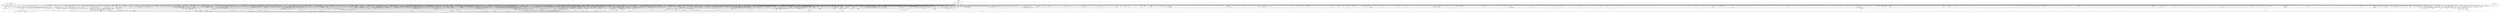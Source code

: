 digraph kerncollapsed {
    "lru_deactivate_fn" [color="black"];
    "pm_runtime_put_noidle_2" [color="black"];
    "Indirect call149" [color="black"];
    "fsnotify_put_sb_connectors" [color="black"];
    "__dev_fwnode" [color="black"];
    "unlock_task_sighand.isra.0_1" [color="black"];
    "crng_fast_key_erasure" [color="black"];
    "Indirect call82" [color="black"];
    "lockref_mark_dead" [color="black"];
    "update_blocked_averages" [color="black"];
    "__cmpxchg_case_acq_32.constprop.0_15" [color="black"];
    "d_shrink_add" [color="black"];
    "find_lock_task_mm" [color="black"];
    "find_next_bit.constprop.0_7" [color="black"];
    "bstats_update" [color="black"];
    "__smp_call_single_queue" [color="black"];
    "Indirect call126" [color="black"];
    "can_vma_merge_after.constprop.0" [color="black"];
    "get_pid_task" [color="black"];
    "Indirect call142" [color="black"];
    "local_cpu_stop" [color="black"];
    "Indirect call181" [color="black"];
    "retain_dentry" [color="black"];
    "import_ubuf" [color="black"];
    "_find_next_or_bit" [color="black"];
    "mas_descend" [color="black"];
    "__cmpxchg_case_acq_32.constprop.0_20" [color="black"];
    "d_walk" [color="black"];
    "u64_stats_add_2" [color="black"];
    "do_raw_spin_lock_69" [color="black"];
    "vma_last_pgoff" [color="black"];
    "tlb_flush" [color="black"];
    "notifier_call_chain" [color="black"];
    "__raw_spin_lock_irq_35" [color="black"];
    "__try_to_del_timer_sync" [color="black"];
    "list_del_init_7" [color="black"];
    "mte_update_sctlr_user" [color="black"];
    "irq_domain_activate_irq" [color="black"];
    "do_raw_spin_lock_18" [color="black"];
    "posix_cpu_timers_exit_group" [color="black"];
    "tty_driver_flush_buffer" [color="black"];
    "mutex_trylock" [color="black"];
    "update_pm_runtime_accounting" [color="black"];
    "signalfd_cleanup" [color="black"];
    "Indirect call73" [color="black"];
    "__percpu_add_case_32_13" [color="black"];
    "remove_nodes.constprop.0" [color="black"];
    "Indirect call1" [color="black"];
    "flush_tlb_mm" [color="black"];
    "__raw_spin_unlock_irqrestore_37" [color="black"];
    "clear_ti_thread_flag_8" [color="black"];
    "do_raw_spin_lock_13" [color="black"];
    "user_disable_single_step" [color="black"];
    "mnt_get_count" [color="black"];
    "arch_tlbbatch_should_defer.constprop.0" [color="black"];
    "Indirect call187" [color="black"];
    "__mnt_want_write_file" [color="black"];
    "__kern_my_cpu_offset_79" [color="black"];
    "__rt_mutex_slowtrylock" [color="black"];
    "__raw_spin_lock_irqsave_41" [color="black"];
    "mte_zero_clear_page_tags" [color="black"];
    "__raw_spin_lock_irq_7" [color="black"];
    "audit_string_contains_control" [color="black"];
    "hlist_del_init_4" [color="black"];
    "memchr" [color="black"];
    "__skb_header_pointer" [color="black"];
    "group_open_release" [color="black"];
    "__irq_disable" [color="black"];
    "mm_counter_file" [color="black"];
    "__bitmap_set" [color="black"];
    "copy_fd_bitmaps" [color="black"];
    "wake_up_var" [color="black"];
    "__rt_mutex_futex_trylock" [color="black"];
    "mmgrab_1" [color="black"];
    "__cmpxchg_case_acq_32.constprop.0_12" [color="black"];
    "folio_evictable_1" [color="black"];
    "count_vm_events_1" [color="black"];
    "__skb_fill_page_desc" [color="black"];
    "__kern_my_cpu_offset_2" [color="black"];
    "mas_find" [color="black"];
    "__update_load_avg_cfs_rq" [color="black"];
    "csum_partial_ext" [color="black"];
    "do_raw_spin_lock.constprop.0_3" [color="black"];
    "__anon_vma_interval_tree_subtree_search" [color="black"];
    "file_ns_capable" [color="black"];
    "Indirect call26" [color="black"];
    "__cmpxchg_case_acq_32.constprop.0_16" [color="black"];
    "check_vma_flags" [color="black"];
    "drain_pages_zone" [color="black"];
    "__raw_spin_lock_irq_34" [color="black"];
    "no_page_table" [color="black"];
    "xas_load" [color="black"];
    "Indirect call132" [color="black"];
    "__raw_write_lock.constprop.0_1" [color="black"];
    "__raw_spin_lock_irq_20" [color="black"];
    "crng_make_state" [color="black"];
    "csum_partial" [color="black"];
    "pcpu_block_update_hint_alloc" [color="black"];
    "io_fill_cqe_aux" [color="black"];
    "set_ti_thread_flag_4" [color="black"];
    "mas_max_gap" [color="black"];
    "Indirect call6" [color="black"];
    "rcu_cblist_dequeue" [color="black"];
    "Indirect call128" [color="black"];
    "__raw_spin_lock_20" [color="black"];
    "dev_pm_disable_wake_irq_check" [color="black"];
    "__cmpxchg_case_8" [color="black"];
    "find_next_bit_3" [color="black"];
    "hlist_bl_lock" [color="black"];
    "task_set_jobctl_pending" [color="black"];
    "__count_vm_events_1" [color="black"];
    "Indirect call133" [color="black"];
    "kill_device" [color="black"];
    "find_busiest_group" [color="black"];
    "finish_wait" [color="black"];
    "system_supports_address_auth_1" [color="black"];
    "io_poll_mark_cancelled" [color="black"];
    "__cmpxchg_case_mb_64" [color="black"];
    "tlb_flush_mmu_tlbonly" [color="black"];
    "strchr" [color="black"];
    "__raw_spin_lock_34" [color="black"];
    "rcu_advance_cbs" [color="black"];
    "__cmpxchg_case_mb_64_6" [color="black"];
    "__nr_to_section" [color="black"];
    "folio_invalidate" [color="black"];
    "generic_exec_single" [color="black"];
    "do_raw_spin_lock_67" [color="black"];
    "io_acct_run_queue" [color="black"];
    "__kern_my_cpu_offset_6" [color="black"];
    "__init_swait_queue_head" [color="black"];
    "wants_signal" [color="black"];
    "Indirect call151" [color="black"];
    "Indirect call198" [color="black"];
    "__pick_first_entity" [color="black"];
    "enqueue_pushable_dl_task" [color="black"];
    "put_cpu_fpsimd_context" [color="black"];
    "copy_to_user_page" [color="black"];
    "next_signal" [color="black"];
    "__next_zones_zonelist" [color="black"];
    "cfs_rq_of" [color="black"];
    "__local_bh_enable_ip" [color="black"];
    "io_run_local_work_continue" [color="black"];
    "try_release_thread_stack_to_cache" [color="black"];
    "deactivate_task" [color="black"];
    "kernel_init_pages" [color="black"];
    "Indirect call160" [color="black"];
    "blake2s_update" [color="black"];
    "__bitmap_equal" [color="black"];
    "io_wq_work_match_item" [color="black"];
    "__cmpxchg_case_acq_32.constprop.0_9" [color="black"];
    "detach_entity_load_avg" [color="black"];
    "find_first_bit_6" [color="black"];
    "do_raw_spin_lock_5" [color="black"];
    "arm_timer" [color="black"];
    "__percpu_add_case_64_1" [color="black"];
    "mod_node_page_state" [color="black"];
    "get_new_cred" [color="black"];
    "Indirect call101" [color="black"];
    "folio_activate_fn" [color="black"];
    "sock_rfree" [color="black"];
    "timer_delete" [color="black"];
    "pcpu_block_refresh_hint" [color="black"];
    "Indirect call18" [color="black"];
    "__percpu_add_case_32_15" [color="black"];
    "fsnotify_detach_connector_from_object" [color="black"];
    "pte_offset_kernel.isra.0" [color="black"];
    "fsnotify_compare_groups" [color="black"];
    "list_lru_add" [color="black"];
    "io_poll_get_ownership" [color="black"];
    "system_supports_mte" [color="black"];
    "__raw_read_unlock.constprop.0" [color="black"];
    "is_current_pgrp_orphaned" [color="black"];
    "check_and_switch_context" [color="black"];
    "Indirect call124" [color="black"];
    "update_rt_rq_load_avg" [color="black"];
    "cpudl_heapify" [color="black"];
    "list_del_init_5" [color="black"];
    "__raw_spin_unlock_irqrestore_11" [color="black"];
    "__wb_update_bandwidth.constprop.0" [color="black"];
    "__raw_spin_lock_41" [color="black"];
    "Indirect call64" [color="black"];
    "Indirect call63" [color="black"];
    "do_raw_spin_lock_47" [color="black"];
    "__mod_node_page_state" [color="black"];
    "Indirect call204" [color="black"];
    "Indirect call24" [color="black"];
    "rb_insert_color" [color="black"];
    "__percpu_counter_sum" [color="black"];
    "timer_reduce" [color="black"];
    "xas_update.isra.0" [color="black"];
    "bit_waitqueue" [color="black"];
    "__futex_queue" [color="black"];
    "oom_badness" [color="black"];
    "__raw_spin_lock_irqsave.constprop.0_2" [color="black"];
    "copy_page" [color="black"];
    "mod_timer" [color="black"];
    "xas_clear_mark" [color="black"];
    "rcu_gp_is_expedited" [color="black"];
    "Indirect call108" [color="black"];
    "strncmp" [color="black"];
    "pid_nr_ns" [color="black"];
    "prb_read_valid" [color="black"];
    "ktime_get_coarse_real_ts64" [color="black"];
    "init_entity_runnable_average" [color="black"];
    "hrtimer_forward" [color="black"];
    "io_cqring_wake" [color="black"];
    "ptrace_may_access" [color="black"];
    "__raw_spin_unlock_irqrestore_33" [color="black"];
    "enqueue_timer" [color="black"];
    "skip_atoi" [color="black"];
    "should_fail_alloc_page" [color="black"];
    "panic_smp_self_stop" [color="black"];
    "get_group_info.isra.0" [color="black"];
    "__cmpxchg_case_mb_64_4" [color="black"];
    "vma_merge" [color="black"];
    "skb_zcopy_clear" [color="black"];
    "mapping_unmap_writable" [color="black"];
    "vma_interval_tree_iter_next" [color="black"];
    "_raw_spin_rq_lock_irqsave" [color="black"];
    "__kern_my_cpu_offset_56" [color="black"];
    "__raw_spin_unlock_irqrestore_12" [color="black"];
    "lru_move_tail_fn" [color="black"];
    "init_timer_key" [color="black"];
    "Indirect call30" [color="black"];
    "pcpu_alloc_area" [color="black"];
    "mas_update_gap" [color="black"];
    "Indirect call11" [color="black"];
    "rcu_seq_set_state" [color="black"];
    "mas_leaf_set_meta" [color="black"];
    "do_raw_spin_lock_117" [color="black"];
    "__attach_to_pi_owner" [color="black"];
    "Indirect call25" [color="black"];
    "__kern_my_cpu_offset_44" [color="black"];
    "xas_next_entry.constprop.0" [color="black"];
    "folio_trylock" [color="black"];
    "ns_capable_noaudit" [color="black"];
    "__disable_irq_nosync" [color="black"];
    "pcpu_free_area.isra.0" [color="black"];
    "mas_set_split_parent.isra.0" [color="black"];
    "__raw_spin_unlock_irq_37" [color="black"];
    "signal_pending_state" [color="black"];
    "__disable_irq" [color="black"];
    "ktime_get_real_seconds" [color="black"];
    "pid_task" [color="black"];
    "mas_safe_min" [color="black"];
    "find_next_zero_bit_2" [color="black"];
    "redirty_tail_locked" [color="black"];
    "__kern_my_cpu_offset_74" [color="black"];
    "pm_qos_read_value" [color="black"];
    "freezing" [color="black"];
    "vma_interval_tree_augment_propagate" [color="black"];
    "Indirect call34" [color="black"];
    "do_raw_spin_lock_45" [color="black"];
    "unhash_mnt" [color="black"];
    "mod_zone_page_state" [color="black"];
    "Indirect call122" [color="black"];
    "find_vma_intersection" [color="black"];
    "mas_split_final_node.isra.0" [color="black"];
    "do_raw_spin_lock_60" [color="black"];
    "__raw_spin_unlock_irqrestore.constprop.0_1" [color="black"];
    "pm_runtime_get_noresume" [color="black"];
    "is_rlimit_overlimit" [color="black"];
    "Indirect call32" [color="black"];
    "check_cb_ovld_locked" [color="black"];
    "audit_comparator" [color="black"];
    "slab_is_available" [color="black"];
    "queued_read_unlock.constprop.0_2" [color="black"];
    "se_weight.isra.0" [color="black"];
    "Indirect call95" [color="black"];
    "anon_vma_interval_tree_pre_update_vma" [color="black"];
    "__wake_up_parent" [color="black"];
    "Indirect call131" [color="black"];
    "radix_tree_iter_tag_clear" [color="black"];
    "do_raw_spin_lock_87" [color="black"];
    "access_ok_16" [color="black"];
    "__kern_my_cpu_offset_80" [color="black"];
    "int_sqrt" [color="black"];
    "strcpy" [color="black"];
    "mte_thread_switch" [color="black"];
    "sync_rcu_exp_done_unlocked" [color="black"];
    "__raw_spin_unlock_irq_28" [color="black"];
    "attach_pid" [color="black"];
    "pmd_offset.isra.0" [color="black"];
    "prb_reserve" [color="black"];
    "do_raw_spin_lock_34" [color="black"];
    "mte_parent_slot" [color="black"];
    "do_raw_spin_lock_27" [color="black"];
    "radix_tree_lookup" [color="black"];
    "mab_set_b_end" [color="black"];
    "pcpu_chunk_relocate" [color="black"];
    "pagefault_enable_1" [color="black"];
    "mm_set_has_pinned_flag" [color="black"];
    "dput_to_list" [color="black"];
    "__kern_my_cpu_offset_67" [color="black"];
    "filemap_check_errors" [color="black"];
    "arch_local_irq_restore" [color="black"];
    "Indirect call5" [color="black"];
    "dl_set_overload.part.0" [color="black"];
    "folio_size" [color="black"];
    "tty_termios_input_baud_rate" [color="black"];
    "rcu_gp_is_normal" [color="black"];
    "to_kthread" [color="black"];
    "dev_xmit_recursion_dec" [color="black"];
    "__cmpxchg_case_64" [color="black"];
    "__efistub_caches_clean_inval_pou" [color="black"];
    "Indirect call188" [color="black"];
    "__raw_read_unlock.constprop.0_2" [color="black"];
    "anon_vma_interval_tree_insert" [color="black"];
    "lock_hrtimer_base" [color="black"];
    "gup_folio_next" [color="black"];
    "__raw_spin_lock_irq.constprop.0_1" [color="black"];
    "sk_mem_reclaim" [color="black"];
    "__dev_put.part.0" [color="black"];
    "memset" [color="black"];
    "dequeue_task" [color="black"];
    "thread_group_cputime" [color="black"];
    "mas_state_walk" [color="black"];
    "Indirect call215" [color="black"];
    "__kern_my_cpu_offset_55" [color="black"];
    "__folio_cancel_dirty" [color="black"];
    "mas_set_height" [color="black"];
    "fatal_signal_pending_3" [color="black"];
    "signal_set_stop_flags" [color="black"];
    "posix_cputimers_group_init" [color="black"];
    "attach_entity_load_avg" [color="black"];
    "__isolate_free_page" [color="black"];
    "iov_iter_ubuf" [color="black"];
    "task_call_func" [color="black"];
    "compound_order" [color="black"];
    "__task_rq_lock" [color="black"];
    "__cmpxchg_case_mb_32_3" [color="black"];
    "inode_to_bdi" [color="black"];
    "__rb_change_child.constprop.0" [color="black"];
    "mte_copy_page_tags" [color="black"];
    "rwsem_spin_on_owner" [color="black"];
    "lowest_in_progress" [color="black"];
    "__msecs_to_jiffies" [color="black"];
    "mast_fill_bnode" [color="black"];
    "Indirect call28" [color="black"];
    "pvm_determine_end_from_reverse" [color="black"];
    "ptep_set_access_flags" [color="black"];
    "get_cpu_fpsimd_context" [color="black"];
    "fasync_insert_entry" [color="black"];
    "Indirect call83" [color="black"];
    "mas_wr_end_piv" [color="black"];
    "__raw_write_lock_irq.constprop.0" [color="black"];
    "__percpu_add_case_32_8" [color="black"];
    "rcu_poll_gp_seq_start_unlocked" [color="black"];
    "other_cpu_in_panic" [color="black"];
    "__remove_shared_vm_struct.constprop.0" [color="black"];
    "Indirect call190" [color="black"];
    "__raw_spin_trylock_1" [color="black"];
    "__note_gp_changes" [color="black"];
    "get_pwq" [color="black"];
    "can_set_direct_map" [color="black"];
    "__kern_my_cpu_offset_71" [color="black"];
    "do_raw_spin_lock_64" [color="black"];
    "calc_delta_fair" [color="black"];
    "__wake_up_sync_key" [color="black"];
    "d_lru_del" [color="black"];
    "osq_lock" [color="black"];
    "rcu_seq_start" [color="black"];
    "get_ucounts_or_wrap" [color="black"];
    "set_tsk_need_resched" [color="black"];
    "Indirect call114" [color="black"];
    "ptrauth_keys_install_user" [color="black"];
    "__mod_lruvec_state" [color="black"];
    "inc_tlb_flush_pending" [color="black"];
    "lazy_max_pages" [color="black"];
    "__mutex_init" [color="black"];
    "Indirect call134" [color="black"];
    "unmask_irq" [color="black"];
    "mapping_allow_writable" [color="black"];
    "xa_find" [color="black"];
    "update_sd_lb_stats" [color="black"];
    "ktime_get_with_offset" [color="black"];
    "kmap_atomic_1" [color="black"];
    "Indirect call99" [color="black"];
    "csum_block_add_ext" [color="black"];
    "update_cached_migrate" [color="black"];
    "__count_vm_events_3" [color="black"];
    "Indirect call130" [color="black"];
    "irq_work_claim" [color="black"];
    "rcu_exp_need_qs" [color="black"];
    "move_freelist_tail" [color="black"];
    "tlb_remove_table_smp_sync" [color="black"];
    "_task_util_est" [color="black"];
    "dup_anon_vma" [color="black"];
    "vma_interval_tree_insert" [color="black"];
    "__wb_writeout_add" [color="black"];
    "gup_must_unshare" [color="black"];
    "Indirect call191" [color="black"];
    "__dl_sub" [color="black"];
    "__percpu_down_write_trylock" [color="black"];
    "sync_exp_work_done" [color="black"];
    "find_next_zero_bit_1" [color="black"];
    "get_arm64_ftr_reg" [color="black"];
    "mas_set_alloc_req" [color="black"];
    "Indirect call50" [color="black"];
    "isolation_suitable.isra.0" [color="black"];
    "__raw_spin_lock_irqsave_25" [color="black"];
    "__kern_my_cpu_offset_50" [color="black"];
    "__raw_spin_lock_16" [color="black"];
    "__raw_spin_lock_31" [color="black"];
    "__percpu_add_case_32_21" [color="black"];
    "siginfo_layout" [color="black"];
    "flush_tlb_mm_1" [color="black"];
    "hrtimer_sleeper_start_expires" [color="black"];
    "Indirect call167" [color="black"];
    "add_device_randomness" [color="black"];
    "__raw_spin_lock_2" [color="black"];
    "__kern_my_cpu_offset_134" [color="black"];
    "__kern_my_cpu_offset_27" [color="black"];
    "xas_find_conflict" [color="black"];
    "__percpu_add_case_32_1" [color="black"];
    "__raw_spin_lock" [color="black"];
    "raw_spin_rq_lock_1" [color="black"];
    "cpumask_weight" [color="black"];
    "dl_task_is_earliest_deadline" [color="black"];
    "task_join_group_stop" [color="black"];
    "__cmpxchg_case_acq_32.constprop.0_21" [color="black"];
    "____core____" [color="kernel"];
    "_prb_commit" [color="black"];
    "Indirect call207" [color="black"];
    "__raw_spin_unlock_irqrestore_38" [color="black"];
    "Indirect call37" [color="black"];
    "Indirect call13" [color="black"];
    "init_completion" [color="black"];
    "skb_header_pointer_2" [color="black"];
    "tls_preserve_current_state" [color="black"];
    "cpumask_and" [color="black"];
    "__sk_mem_reduce_allocated" [color="black"];
    "Indirect call97" [color="black"];
    "__raw_spin_unlock_irq_43" [color="black"];
    "task_fits_cpu" [color="black"];
    "timer_base.isra.0" [color="black"];
    "is_vmalloc_addr" [color="black"];
    "irqd_irq_disabled.isra.0" [color="black"];
    "__raw_spin_lock_22" [color="black"];
    "_compound_head_2" [color="black"];
    "dev_bus_name" [color="black"];
    "__add_wait_queue" [color="black"];
    "ksize" [color="black"];
    "get_data" [color="black"];
    "__init_waitqueue_head" [color="black"];
    "set_ti_thread_flag" [color="black"];
    "d_find_any_alias" [color="black"];
    "wakeup_source_deactivate" [color="black"];
    "Indirect call165" [color="black"];
    "__raw_spin_unlock_irq_18" [color="black"];
    "vmalloc_to_page" [color="black"];
    "Indirect call53" [color="black"];
    "Indirect call92" [color="black"];
    "add_wait_queue_exclusive" [color="black"];
    "__delay" [color="black"];
    "Indirect call103" [color="black"];
    "__percpu_add_case_32_3" [color="black"];
    "__skb_set_length_1" [color="black"];
    "zone_watermark_ok" [color="black"];
    "_atomic_dec_and_lock_irqsave" [color="black"];
    "mutex_spin_on_owner" [color="black"];
    "xas_reload" [color="black"];
    "Indirect call177" [color="black"];
    "Indirect call206" [color="black"];
    "io_cqe_cache_refill" [color="black"];
    "__raw_spin_unlock_irq_21" [color="black"];
    "jiffies_to_msecs" [color="black"];
    "pick_next_task_idle" [color="black"];
    "__cmpxchg_case_mb_32_13" [color="black"];
    "__bpf_free_used_maps" [color="black"];
    "plist_add" [color="black"];
    "lock_timer_base" [color="black"];
    "Indirect call48" [color="black"];
    "netdev_start_xmit" [color="black"];
    "Indirect call159" [color="black"];
    "__raw_spin_lock_30" [color="black"];
    "rcu_segcblist_entrain" [color="black"];
    "kernfs_next_descendant_post" [color="black"];
    "check_preempt_curr" [color="black"];
    "Indirect call153" [color="black"];
    "_compound_head_7" [color="black"];
    "__kern_my_cpu_offset_78" [color="black"];
    "do_raw_spin_lock.constprop.0_10" [color="black"];
    "__bitmap_and" [color="black"];
    "xas_result" [color="black"];
    "__cmpxchg_case_acq_32.constprop.0_14" [color="black"];
    "__raw_spin_unlock_irq_4" [color="black"];
    "pcpu_chunk_populated" [color="black"];
    "raw_spin_rq_trylock" [color="black"];
    "__raw_spin_unlock_irqrestore_4" [color="black"];
    "__cmpxchg_case_acq_32.constprop.0_5" [color="black"];
    "ma_dead_node" [color="black"];
    "mas_wr_store_setup" [color="black"];
    "arch_local_irq_disable_2" [color="black"];
    "compaction_defer_reset" [color="black"];
    "strscpy_pad" [color="black"];
    "errseq_sample" [color="black"];
    "__radix_tree_lookup" [color="black"];
    "qdisc_qstats_cpu_qlen_dec" [color="black"];
    "space_used" [color="black"];
    "mas_prev_range" [color="black"];
    "futex_hb_waiters_dec" [color="black"];
    "mab_shift_right" [color="black"];
    "split_page" [color="black"];
    "__raw_spin_lock_12" [color="black"];
    "__clear_close_on_exec.isra.0" [color="black"];
    "folio_lruvec_relock_irq.constprop.0" [color="black"];
    "Indirect call113" [color="black"];
    "workingset_refault" [color="black"];
    "cleanup_timerqueue" [color="black"];
    "Indirect call98" [color="black"];
    "list_del_init" [color="black"];
    "__raw_spin_unlock_irq_17" [color="black"];
    "Indirect call0" [color="black"];
    "io_match_task_safe" [color="black"];
    "access_ok_12" [color="black"];
    "mas_wr_node_walk" [color="black"];
    "_compound_head_3" [color="black"];
    "number" [color="black"];
    "rcu_segcblist_enqueue" [color="black"];
    "folio_order" [color="black"];
    "rwsem_set_nonspinnable" [color="black"];
    "Indirect call129" [color="black"];
    "__mod_zone_page_state" [color="black"];
    "__raw_spin_unlock_irqrestore_32" [color="black"];
    "test_ti_thread_flag_1" [color="black"];
    "Indirect call12" [color="black"];
    "__raw_spin_lock_62" [color="black"];
    "xas_set_order.part.0" [color="black"];
    "test_ti_thread_flag_21" [color="black"];
    "inode_add_lru" [color="black"];
    "__skb_checksum" [color="black"];
    "add_timer_on" [color="black"];
    "__raw_spin_lock_irq_17" [color="black"];
    "Indirect call66" [color="black"];
    "auditsc_get_stamp" [color="black"];
    "__raw_spin_lock_irqsave_29" [color="black"];
    "percpu_counter_add" [color="black"];
    "Indirect call23" [color="black"];
    "tlb_gather_mmu" [color="black"];
    "__ptrace_link" [color="black"];
    "page_vma_mapped_walk_done_1" [color="black"];
    "xas_init_marks" [color="black"];
    "folio_trylock_4" [color="black"];
    "task_work_cancel_match" [color="black"];
    "__finish_swait" [color="black"];
    "do_raw_spin_lock_8" [color="black"];
    "__xas_next" [color="black"];
    "arch_smp_send_reschedule" [color="black"];
    "pmd_offset.isra.0_1" [color="black"];
    "pud_set_huge" [color="black"];
    "zone_watermark_ok_safe" [color="black"];
    "rcu_poll_gp_seq_end_unlocked" [color="black"];
    "blake2s_final" [color="black"];
    "__raw_spin_trylock_5" [color="black"];
    "__raw_spin_lock_irq_31" [color="black"];
    "try_grab_page" [color="black"];
    "find_next_bit.constprop.0_8" [color="black"];
    "__irq_can_set_affinity" [color="black"];
    "update_dl_migration" [color="black"];
    "set_area_direct_map" [color="black"];
    "Indirect call79" [color="black"];
    "pte_mkdirty" [color="black"];
    "__kern_my_cpu_offset_53" [color="black"];
    "__fsnotify_update_child_dentry_flags" [color="black"];
    "mas_put_in_tree" [color="black"];
    "internal_add_timer" [color="black"];
    "update_dl_rq_load_avg" [color="black"];
    "__raw_spin_lock_irqsave_4" [color="black"];
    "tlb_flush_mmu_tlbonly_1" [color="black"];
    "__audit_uring_entry" [color="black"];
    "__kern_my_cpu_offset_14" [color="black"];
    "access_ok_14" [color="black"];
    "__raw_spin_lock_42" [color="black"];
    "__hrtimer_get_next_event" [color="black"];
    "__percpu_add_case_64_7" [color="black"];
    "add_wait_queue" [color="black"];
    "get_work_pool" [color="black"];
    "recalc_sigpending" [color="black"];
    "_find_next_and_bit" [color="black"];
    "_find_next_zero_bit" [color="black"];
    "__raw_spin_lock_24" [color="black"];
    "idle_cpu" [color="black"];
    "get_file_2" [color="black"];
    "do_raw_spin_lock_52" [color="black"];
    "find_unlink_vmap_area" [color="black"];
    "list_del_1" [color="black"];
    "sync_icache_aliases" [color="black"];
    "__lock_timer" [color="black"];
    "__set_open_fd" [color="black"];
    "irq_get_irq_data" [color="black"];
    "fatal_signal_pending" [color="black"];
    "__anon_vma_interval_tree_augment_propagate" [color="black"];
    "system_supports_mte_1" [color="black"];
    "futex_hash" [color="black"];
    "set_page_dirty" [color="black"];
    "add_nr_running" [color="black"];
    "invalid_migration_vma" [color="black"];
    "Indirect call137" [color="black"];
    "Indirect call150" [color="black"];
    "Indirect call77" [color="black"];
    "kmalloc_slab" [color="black"];
    "__pi_strcmp" [color="black"];
    "fill_contig_page_info" [color="black"];
    "__raw_spin_unlock_irq_3" [color="black"];
    "find_worker_executing_work" [color="black"];
    "prb_first_valid_seq" [color="black"];
    "inode_io_list_del" [color="black"];
    "percpu_ref_get_many.constprop.0" [color="black"];
    "__set_task_comm" [color="black"];
    "__wake_up_locked_key_bookmark" [color="black"];
    "__kern_my_cpu_offset_42" [color="black"];
    "__percpu_add_case_64_6" [color="black"];
    "mas_wr_walk" [color="black"];
    "__raw_spin_unlock_irqrestore_15" [color="black"];
    "__ipi_send_mask" [color="black"];
    "Indirect call57" [color="black"];
    "count_vm_events_2" [color="black"];
    "Indirect call161" [color="black"];
    "sve_save_state" [color="black"];
    "Indirect call193" [color="black"];
    "override_creds" [color="black"];
    "queued_spin_lock_slowpath" [color="black"];
    "inactive_is_low.constprop.0" [color="black"];
    "data_alloc" [color="black"];
    "arch_local_irq_save_7" [color="black"];
    "Indirect call195" [color="black"];
    "__raw_write_lock_irq_1" [color="black"];
    "system_supports_tlb_range_1" [color="black"];
    "find_next_bit_10" [color="black"];
    "llist_del_first" [color="black"];
    "mas_find_setup.constprop.0" [color="black"];
    "dec_rlimit_ucounts" [color="black"];
    "__xchg_case_64.constprop.0" [color="black"];
    "arch_get_random_seed_longs" [color="black"];
    "find_first_bit_3" [color="black"];
    "skb_headers_offset_update" [color="black"];
    "cpudl_heapify_up" [color="black"];
    "clear_siginfo" [color="black"];
    "sched_clock" [color="black"];
    "pm_runtime_autosuspend_expiration" [color="black"];
    "queued_read_lock_slowpath" [color="black"];
    "finish_swait" [color="black"];
    "mapping_shrinkable_1" [color="black"];
    "aio_nr_sub" [color="black"];
    "io_cancel_ctx_cb" [color="black"];
    "set_pud" [color="black"];
    "__kern_my_cpu_offset_4" [color="black"];
    "sched_post_fork" [color="black"];
    "__raw_spin_lock_irq.constprop.0_2" [color="black"];
    "dcache_clean_pou" [color="black"];
    "arch_local_irq_restore_1" [color="black"];
    "do_raw_spin_lock.constprop.0_13" [color="black"];
    "mnt_add_count" [color="black"];
    "io_put_kbuf" [color="black"];
    "del_page_from_free_list" [color="black"];
    "do_raw_spin_lock_31" [color="black"];
    "cpumask_empty_3" [color="black"];
    "io_poll_remove_entries" [color="black"];
    "rcu_segcblist_add_len" [color="black"];
    "__raw_spin_lock_irqsave_11" [color="black"];
    "kthread_insert_work_sanity_check" [color="black"];
    "__rpm_get_callback" [color="black"];
    "flush_dcache_page" [color="black"];
    "__fprop_add_percpu_max" [color="black"];
    "__printk_safe_enter" [color="black"];
    "dec_mm_counter" [color="black"];
    "folio_nr_pages_2" [color="black"];
    "__kern_my_cpu_offset_29" [color="black"];
    "console_srcu_read_unlock" [color="black"];
    "get_sd_balance_interval" [color="black"];
    "__raw_spin_unlock_irqrestore.constprop.0_2" [color="black"];
    "Indirect call186" [color="black"];
    "__cmpxchg_case_acq_32_1" [color="black"];
    "Indirect call141" [color="black"];
    "__kern_my_cpu_offset_37" [color="black"];
    "vma_iter_config" [color="black"];
    "Indirect call164" [color="black"];
    "wb_has_dirty_io" [color="black"];
    "Indirect call179" [color="black"];
    "__set_fixmap" [color="black"];
    "eventfd_signal_mask" [color="black"];
    "do_madvise" [color="black"];
    "__lock_task_sighand" [color="black"];
    "folio_size_2" [color="black"];
    "__raw_spin_trylock" [color="black"];
    "arch_teardown_dma_ops" [color="black"];
    "fetch_robust_entry" [color="black"];
    "klist_node_attached" [color="black"];
    "netlink_overrun" [color="black"];
    "__flow_hash_from_keys" [color="black"];
    "dl_rq_of_se" [color="black"];
    "hlist_bl_unlock" [color="black"];
    "__raw_spin_lock_4" [color="black"];
    "__raw_spin_unlock_irqrestore_3" [color="black"];
    "cpudl_set" [color="black"];
    "cpu_online_2" [color="black"];
    "__raw_spin_lock_irqsave.constprop.0_7" [color="black"];
    "find_next_bit.constprop.0_11" [color="black"];
    "do_raw_spin_lock_72" [color="black"];
    "mas_prev_slot" [color="black"];
    "queued_write_lock_slowpath" [color="black"];
    "__raw_spin_lock_irqsave_5" [color="black"];
    "percpu_ref_noop_confirm_switch" [color="black"];
    "Indirect call174" [color="black"];
    "__kern_my_cpu_offset_133" [color="black"];
    "futex_q_unlock" [color="black"];
    "__raw_spin_unlock_irq_1" [color="black"];
    "Indirect call135" [color="black"];
    "security_audit_rule_free" [color="black"];
    "do_softirq" [color="black"];
    "Indirect call15" [color="black"];
    "folio_nr_pages_1" [color="black"];
    "check_class_changed" [color="black"];
    "xas_pause" [color="black"];
    "mas_leaf_max_gap" [color="black"];
    "set_task_reclaim_state" [color="black"];
    "__reuseport_detach_closed_sock" [color="black"];
    "check_preempt_curr_dl" [color="black"];
    "__rb_insert_augmented" [color="black"];
    "arch_stack_walk" [color="black"];
    "remove_wait_queue" [color="black"];
    "list_del_init_3" [color="black"];
    "vma_fs_can_writeback" [color="black"];
    "netlink_unlock_table" [color="black"];
    "task_curr" [color="black"];
    "drain_local_pages" [color="black"];
    "page_ref_dec_and_test" [color="black"];
    "wb_stat_mod" [color="black"];
    "list_del_init_2" [color="black"];
    "folio_pfn" [color="black"];
    "mas_parent_type" [color="black"];
    "fsnotify_grab_connector" [color="black"];
    "post_ttbr_update_workaround" [color="black"];
    "__raw_spin_lock_irq_6" [color="black"];
    "device_pm_check_callbacks" [color="black"];
    "qdisc_run_begin" [color="black"];
    "__cmpxchg_case_acq_32.constprop.0_19" [color="black"];
    "__raw_spin_unlock_irqrestore_9" [color="black"];
    "Indirect call196" [color="black"];
    "kernfs_should_drain_open_files" [color="black"];
    "futex_q_lock" [color="black"];
    "__timer_delete_sync" [color="black"];
    "pi_state_update_owner" [color="black"];
    "Indirect call192" [color="black"];
    "__raw_spin_unlock_irqrestore_6" [color="black"];
    "Indirect call76" [color="black"];
    "clear_nonspinnable" [color="black"];
    "copy_highpage" [color="black"];
    "irq_work_single" [color="black"];
    "__printk_cpu_sync_wait" [color="black"];
    "task_will_free_mem" [color="black"];
    "clear_ti_thread_flag_3" [color="black"];
    "mas_data_end" [color="black"];
    "Indirect call189" [color="black"];
    "__kern_my_cpu_offset_38" [color="black"];
    "PageMovable" [color="black"];
    "put_unused_fd" [color="black"];
    "tty_audit_fork" [color="black"];
    "folio_trylock_flag" [color="black"];
    "maybe_mkwrite.isra.0" [color="black"];
    "do_raw_spin_lock_35" [color="black"];
    "rpm_check_suspend_allowed" [color="black"];
    "fatal_signal_pending_6" [color="black"];
    "rcu_gpnum_ovf" [color="black"];
    "tag_clear_highpage" [color="black"];
    "__cmpxchg_case_mb_32_8" [color="black"];
    "pud_clear_huge" [color="black"];
    "anon_vma_interval_tree_iter_first" [color="black"];
    "__raw_spin_unlock_irqrestore_29" [color="black"];
    "__bitmap_clear" [color="black"];
    "__kern_my_cpu_offset_70" [color="black"];
    "io_poll_can_finish_inline.isra.0" [color="black"];
    "__io_put_kbuf" [color="black"];
    "Indirect call102" [color="black"];
    "do_raw_spin_lock_24" [color="black"];
    "tsk_fork_get_node" [color="black"];
    "add_mm_rss_vec" [color="black"];
    "cpu_online" [color="black"];
    "__reuseport_detach_sock.isra.0" [color="black"];
    "__preempt_count_add.constprop.0_1" [color="black"];
    "cpu_mitigations_off" [color="black"];
    "raw_spin_rq_unlock" [color="black"];
    "find_lock_later_rq" [color="black"];
    "get_page" [color="black"];
    "folio_wake_bit" [color="black"];
    "arch_send_call_function_single_ipi" [color="black"];
    "__raw_spin_lock_28" [color="black"];
    "queued_read_lock.constprop.0" [color="black"];
    "mas_store_prealloc.part.0" [color="black"];
    "__raw_spin_trylock_4" [color="black"];
    "mnt_dec_writers" [color="black"];
    "kobj_child_ns_ops" [color="black"];
    "Indirect call29" [color="black"];
    "process_shares_mm" [color="black"];
    "Indirect call85" [color="black"];
    "Indirect call93" [color="black"];
    "Indirect call74" [color="black"];
    "skb_pfmemalloc" [color="black"];
    "__get_cpu_fpsimd_context" [color="black"];
    "Indirect call171" [color="black"];
    "prb_commit" [color="black"];
    "select_collect" [color="black"];
    "__raw_spin_lock_15" [color="black"];
    "__clear_open_fd" [color="black"];
    "__fdget" [color="black"];
    "count_vm_event_2" [color="black"];
    "security_secid_to_secctx" [color="black"];
    "Indirect call120" [color="black"];
    "__raw_spin_lock_32" [color="black"];
    "pcpu_next_fit_region.constprop.0" [color="black"];
    "pidfd_pid" [color="black"];
    "Indirect call110" [color="black"];
    "ihold" [color="black"];
    "skb_frag_ref" [color="black"];
    "dget" [color="black"];
    "xas_set_offset" [color="black"];
    "cpumask_subset" [color="black"];
    "__udelay" [color="black"];
    "rb_erase" [color="black"];
    "__iget" [color="black"];
    "set_load_weight" [color="black"];
    "__update_load_avg_se" [color="black"];
    "get_work_pwq" [color="black"];
    "vm_stat_account" [color="black"];
    "__io_disarm_linked_timeout" [color="black"];
    "netlink_has_listeners" [color="black"];
    "kernfs_leftmost_descendant" [color="black"];
    "Indirect call112" [color="black"];
    "__raw_spin_unlock_irqrestore_1" [color="black"];
    "__pi_strlen" [color="black"];
    "raw_spin_rq_lock" [color="black"];
    "chacha_block_generic" [color="black"];
    "Indirect call123" [color="black"];
    "mas_next" [color="black"];
    "fpsimd_save" [color="black"];
    "workingset_update_node" [color="black"];
    "Indirect call115" [color="black"];
    "replace_mark_chunk" [color="black"];
    "arch_local_irq_restore_3" [color="black"];
    "get_mm_exe_file" [color="black"];
    "propagation_next" [color="black"];
    "__raw_spin_lock_64" [color="black"];
    "find_task_by_pid_ns" [color="black"];
    "__lock_parent" [color="black"];
    "__cmpxchg_case_mb_32_5" [color="black"];
    "rb_insert_color_cached" [color="black"];
    "desc_read_finalized_seq" [color="black"];
    "rt_mutex_proxy_unlock" [color="black"];
    "wake_all_kswapds" [color="black"];
    "sve_get_vl" [color="black"];
    "mas_next_slot" [color="black"];
    "zone_watermark_fast.constprop.0" [color="black"];
    "fragmentation_index" [color="black"];
    "Indirect call91" [color="black"];
    "select_collect2" [color="black"];
    "__cmpxchg_case_acq_32.constprop.0_4" [color="black"];
    "vm_commit_limit" [color="black"];
    "rb_next" [color="black"];
    "should_failslab" [color="black"];
    "__siphash_unaligned" [color="black"];
    "Indirect call72" [color="black"];
    "clear_ti_thread_flag_4" [color="black"];
    "__wake_up_common" [color="black"];
    "__raw_spin_lock_18" [color="black"];
    "update_rq_clock" [color="black"];
    "__arm64_sys_process_madvise" [color="black"];
    "io_req_complete_defer" [color="black"];
    "__kern_my_cpu_offset_62" [color="black"];
    "rcu_segcblist_accelerate" [color="black"];
    "propagate_mount_unlock" [color="black"];
    "do_raw_spin_lock_6" [color="black"];
    "mas_next_sibling" [color="black"];
    "check_stable_address_space" [color="black"];
    "__mutex_trylock" [color="black"];
    "fpsimd_preserve_current_state" [color="black"];
    "desc_make_final" [color="black"];
    "qdisc_qstats_cpu_qlen_inc" [color="black"];
    "percpu_ref_put_many.constprop.0_1" [color="black"];
    "irqd_set.isra.0_1" [color="black"];
    "access_ok_2" [color="black"];
    "node_tag_clear" [color="black"];
    "__kern_my_cpu_offset_16" [color="black"];
    "mab_calc_split" [color="black"];
    "anon_vma_interval_tree_remove" [color="black"];
    "hrtimer_start_range_ns" [color="black"];
    "__kern_my_cpu_offset_83" [color="black"];
    "__prepare_to_swait" [color="black"];
    "__pfn_to_section" [color="black"];
    "Indirect call65" [color="black"];
    "path_get" [color="black"];
    "find_next_bit.constprop.0_5" [color="black"];
    "Indirect call205" [color="black"];
    "__raw_spin_lock_irqsave_19" [color="black"];
    "kmalloc_size_roundup" [color="black"];
    "__cmpxchg_case_acq_32.constprop.0_6" [color="black"];
    "show_mem_node_skip" [color="black"];
    "mapping_shrinkable" [color="black"];
    "__free_one_page" [color="black"];
    "__raw_spin_lock_irq_32" [color="black"];
    "__printk_safe_exit" [color="black"];
    "mas_alloc_req.isra.0" [color="black"];
    "sibling_imbalance.isra.0" [color="black"];
    "prb_final_commit" [color="black"];
    "d_path" [color="black"];
    "mtree_range_walk" [color="black"];
    "call_on_irq_stack" [color="black"];
    "Indirect call55" [color="black"];
    "list_del_init_6" [color="black"];
    "do_raw_spin_lock_56" [color="black"];
    "get_cred_1" [color="black"];
    "access_ok_39" [color="black"];
    "Indirect call168" [color="black"];
    "ttwu_do_activate.constprop.0" [color="black"];
    "entity_eligible" [color="black"];
    "unlock_page" [color="black"];
    "find_next_bit_7" [color="black"];
    "do_raw_spin_lock.constprop.0_6" [color="black"];
    "__gfp_pfmemalloc_flags" [color="black"];
    "min_deadline_cb_propagate" [color="black"];
    "Indirect call185" [color="black"];
    "wb_dirty_limits" [color="black"];
    "__cmpxchg_case_mb_32_2" [color="black"];
    "import_iovec" [color="black"];
    "_compound_head_1" [color="black"];
    "rseq_migrate" [color="black"];
    "arch_local_irq_save_3" [color="black"];
    "Indirect call70" [color="black"];
    "mutex_can_spin_on_owner" [color="black"];
    "folio_mapped_3" [color="black"];
    "find_first_bit_1" [color="black"];
    "down_trylock" [color="black"];
    "kthread_is_per_cpu" [color="black"];
    "first_zones_zonelist_1" [color="black"];
    "__raw_spin_lock_irqsave_23" [color="black"];
    "deny_write_access.isra.0" [color="black"];
    "do_csum" [color="black"];
    "Indirect call173" [color="black"];
    "__raw_spin_lock_irqsave_12" [color="black"];
    "calc_wheel_index" [color="black"];
    "__raw_spin_lock_irq_4" [color="black"];
    "mas_walk" [color="black"];
    "Indirect call125" [color="black"];
    "do_raw_spin_lock.constprop.0_14" [color="black"];
    "Indirect call39" [color="black"];
    "fast_dput" [color="black"];
    "post_alloc_hook" [color="black"];
    "xa_load" [color="black"];
    "find_next_bit_29" [color="black"];
    "wp_page_reuse" [color="black"];
    "printk_parse_prefix" [color="black"];
    "tick_get_wakeup_device" [color="black"];
    "Indirect call16" [color="black"];
    "invalid_folio_referenced_vma" [color="black"];
    "__cmpxchg_case_mb_32_6" [color="black"];
    "take_dentry_name_snapshot" [color="black"];
    "__attach_mnt" [color="black"];
    "find_first_bit_4" [color="black"];
    "mab_mas_cp" [color="black"];
    "kernfs_root" [color="black"];
    "can_vma_merge_before.isra.0" [color="black"];
    "anon_vma_interval_tree_post_update_vma" [color="black"];
    "do_raw_spin_lock_38" [color="black"];
    "mas_prev" [color="black"];
    "test_ti_thread_flag_6" [color="black"];
    "search_cmp_ftr_reg" [color="black"];
    "__reset_isolation_pfn" [color="black"];
    "cpu_online_3" [color="black"];
    "no_blink" [color="black"];
    "mte_set_pivot" [color="black"];
    "__anon_vma_interval_tree_augment_rotate" [color="black"];
    "fsnotify_connector_sb" [color="black"];
    "ma_data_end" [color="black"];
    "folio_unlock" [color="black"];
    "ktime_add_safe" [color="black"];
    "enqueue_task" [color="black"];
    "d_set_d_op" [color="black"];
    "device_links_read_lock" [color="black"];
    "current_is_kswapd" [color="black"];
    "_find_last_bit" [color="black"];
    "find_next_bit_15" [color="black"];
    "prepare_to_wait_exclusive" [color="black"];
    "test_ti_thread_flag_11" [color="black"];
    "__raw_spin_unlock_irq_12" [color="black"];
    "mm_trace_rss_stat" [color="black"];
    "arm_smccc_1_1_get_conduit" [color="black"];
    "do_raw_spin_lock_30" [color="black"];
    "signal_pending_state_1" [color="black"];
    "Indirect call44" [color="black"];
    "set_ti_thread_flag_5" [color="black"];
    "__page_dup_rmap.constprop.0" [color="black"];
    "mas_store_b_node" [color="black"];
    "virt_to_head_page.isra.0" [color="black"];
    "xas_start" [color="black"];
    "do_raw_spin_lock_33" [color="black"];
    "num_other_online_cpus" [color="black"];
    "req_set_fail" [color="black"];
    "__sync_icache_dcache" [color="black"];
    "__raw_spin_unlock_irqrestore_21" [color="black"];
    "add_timer" [color="black"];
    "__arch_copy_from_user" [color="black"];
    "__raw_spin_unlock_irqrestore_10" [color="black"];
    "do_raw_spin_lock_7" [color="black"];
    "__dequeue_entity" [color="black"];
    "__raw_spin_lock.constprop.0" [color="black"];
    "__percpu_add_case_32" [color="black"];
    "find_task_by_vpid" [color="black"];
    "avg_vruntime" [color="black"];
    "_compound_head" [color="black"];
    "__remove_inode_hash" [color="black"];
    "skb_copy_bits" [color="black"];
    "io_cancel_req_match" [color="black"];
    "__percpu_add_case_32_2" [color="black"];
    "oom_unkillable_task.isra.0" [color="black"];
    "do_init_timer.constprop.0" [color="black"];
    "arch_local_irq_enable_2" [color="black"];
    "kthread_should_stop" [color="black"];
    "__xchg_case_mb_64.constprop.0_2" [color="black"];
    "proto_memory_pcpu_drain" [color="black"];
    "__kern_my_cpu_offset_89" [color="black"];
    "Indirect call214" [color="black"];
    "_compound_head_5" [color="black"];
    "skb_tailroom_2" [color="black"];
    "mas_rewalk_if_dead" [color="black"];
    "slab_want_init_on_alloc" [color="black"];
    "__count_vm_events" [color="black"];
    "fprop_fraction_percpu" [color="black"];
    "find_next_bit.constprop.0_21" [color="black"];
    "__kern_my_cpu_offset_36" [color="black"];
    "cpus_share_cache" [color="black"];
    "__futex_unqueue" [color="black"];
    "fpsimd_flush_task_state" [color="black"];
    "fatal_signal_pending_4" [color="black"];
    "__cmpxchg_case_64.isra.0" [color="black"];
    "min_deadline_cb_rotate" [color="black"];
    "convert_prio" [color="black"];
    "task_get_vl" [color="black"];
    "get_pfnblock_flags_mask" [color="black"];
    "Indirect call201" [color="black"];
    "files_lookup_fd_raw" [color="black"];
    "mas_set_parent.constprop.0" [color="black"];
    "gfp_pfmemalloc_allowed" [color="black"];
    "percpu_ref_put_many" [color="black"];
    "Indirect call4" [color="black"];
    "test_ti_thread_flag_4" [color="black"];
    "free_vmap_area_rb_augment_cb_propagate" [color="black"];
    "__enqueue_entity" [color="black"];
    "folio_total_mapcount" [color="black"];
    "cpu_do_switch_mm" [color="black"];
    "eth_type_vlan" [color="black"];
    "pm_qos_update_flags" [color="black"];
    "_prb_read_valid" [color="black"];
    "radix_tree_next_chunk" [color="black"];
    "__irq_get_desc_lock" [color="black"];
    "cpupri_set" [color="black"];
    "__wake_up_bit" [color="black"];
    "__raise_softirq_irqoff" [color="black"];
    "inode_cgwb_move_to_attached" [color="black"];
    "xas_not_node" [color="black"];
    "osq_unlock" [color="black"];
    "rcu_segcblist_init" [color="black"];
    "pfn_valid_2" [color="black"];
    "atomic_notifier_call_chain" [color="black"];
    "io_prep_async_link" [color="black"];
    "test_and_set_ti_thread_flag_1" [color="black"];
    "fatal_signal_pending_5" [color="black"];
    "do_raw_spin_lock_73" [color="black"];
    "posix_cpu_timer_rearm" [color="black"];
    "signal_pending_11" [color="black"];
    "extract_entropy.constprop.0" [color="black"];
    "fsnotify_free_mark" [color="black"];
    "pte_to_swp_entry_2" [color="black"];
    "io_wq_worker_running" [color="black"];
    "prepend_char" [color="black"];
    "__var_waitqueue" [color="black"];
    "__raw_spin_lock_26" [color="black"];
    "rcu_inkernel_boot_has_ended" [color="black"];
    "__raw_spin_lock_23" [color="black"];
    "ktime_get_mono_fast_ns" [color="black"];
    "_find_first_zero_bit" [color="black"];
    "set_task_cpu" [color="black"];
    "__dl_clear_params" [color="black"];
    "__kern_my_cpu_offset_60" [color="black"];
    "sub_running_bw.isra.0" [color="black"];
    "__raw_spin_unlock_bh.constprop.0" [color="black"];
    "arch_asym_cpu_priority" [color="black"];
    "page_ref_inc_6" [color="black"];
    "update_curr" [color="black"];
    "__mnt_is_readonly" [color="black"];
    "lookup_mountpoint" [color="black"];
    "Indirect call139" [color="black"];
    "Indirect call172" [color="black"];
    "tty_ldisc_close" [color="black"];
    "compaction_zonelist_suitable" [color="black"];
    "set_ptes.constprop.0.isra.0" [color="black"];
    "__raw_spin_lock_49" [color="black"];
    "capacity_of" [color="black"];
    "__raw_spin_lock_3" [color="black"];
    "tty_port_kopened" [color="black"];
    "Indirect call119" [color="black"];
    "first_online_pgdat" [color="black"];
    "percpu_counter_add_batch" [color="black"];
    "do_raw_spin_lock_29" [color="black"];
    "__xchg_case_mb_32.constprop.0" [color="black"];
    "io_put_kbuf_comp.isra.0" [color="black"];
    "wb_io_lists_depopulated" [color="black"];
    "__cmpxchg_case_acq_32.constprop.0_7" [color="black"];
    "Indirect call140" [color="black"];
    "Indirect call21" [color="black"];
    "req_set_fail_3" [color="black"];
    "flush_tlb_batched_pending" [color="black"];
    "steal_suitable_fallback" [color="black"];
    "__rb_rotate_set_parents" [color="black"];
    "__raw_spin_lock_irq_1" [color="black"];
    "Indirect call67" [color="black"];
    "timer_delete_hook" [color="black"];
    "percpu_counter_set" [color="black"];
    "__cmpxchg_case_mb_32_4" [color="black"];
    "skb_has_frag_list" [color="black"];
    "put_filesystem" [color="black"];
    "__skb_zcopy_downgrade_managed" [color="black"];
    "cpumask_any_distribute" [color="black"];
    "mas_next_range" [color="black"];
    "netlink_lock_table" [color="black"];
    "mas_pause" [color="black"];
    "Indirect call212" [color="black"];
    "__percpu_add_case_32_20" [color="black"];
    "page_vma_mapped_walk_done" [color="black"];
    "arch_local_irq_save" [color="black"];
    "pcpu_page_idx" [color="black"];
    "__raw_spin_unlock_irq_35" [color="black"];
    "find_mergeable_anon_vma" [color="black"];
    "sme_save_state" [color="black"];
    "mte_update_gcr_excl.isra.0" [color="black"];
    "task_pid_vnr_1" [color="black"];
    "__raw_spin_unlock_irq_6" [color="black"];
    "__raw_spin_unlock_irq_29" [color="black"];
    "rcu_seq_snap" [color="black"];
    "Indirect call146" [color="black"];
    "do_raw_spin_lock_26" [color="black"];
    "osq_wait_next" [color="black"];
    "Indirect call202" [color="black"];
    "folio_mark_dirty" [color="black"];
    "mast_split_data" [color="black"];
    "tk_xtime.constprop.0" [color="black"];
    "do_raw_spin_lock_36" [color="black"];
    "__pi_memcmp" [color="black"];
    "put_prev_task" [color="black"];
    "dequeue_load_avg" [color="black"];
    "__kern_my_cpu_offset_61" [color="black"];
    "__kern_my_cpu_offset_18" [color="black"];
    "rcu_is_cpu_rrupt_from_idle" [color="black"];
    "this_cpu_has_cap" [color="black"];
    "mtree_load" [color="black"];
    "task_sched_runtime" [color="black"];
    "Indirect call96" [color="black"];
    "Indirect call127" [color="black"];
    "cpumask_and.isra.0_1" [color="black"];
    "Indirect call61" [color="black"];
    "sock_flag_1" [color="black"];
    "page_mapping" [color="black"];
    "dev_to_swnode" [color="black"];
    "filemap_release_folio" [color="black"];
    "_double_lock_balance" [color="black"];
    "xas_error.isra.0_1" [color="black"];
    "__hlist_del" [color="black"];
    "security_inode_init_security_anon" [color="black"];
    "__acct_reclaim_writeback" [color="black"];
    "workingset_eviction" [color="black"];
    "fpsimd_save_state" [color="black"];
    "pfn_is_map_memory" [color="black"];
    "rcu_poll_gp_seq_start" [color="black"];
    "shrink_lock_dentry" [color="black"];
    "__raw_spin_lock_27" [color="black"];
    "__cmpxchg_case_rel_32" [color="black"];
    "__raw_spin_trylock_3" [color="black"];
    "find_last_bit" [color="black"];
    "Indirect call40" [color="black"];
    "Indirect call41" [color="black"];
    "online_section_nr" [color="black"];
    "__xa_clear_mark" [color="black"];
    "strnlen" [color="black"];
    "sock_inuse_add" [color="black"];
    "sock_flag_3" [color="black"];
    "Indirect call43" [color="black"];
    "__raw_spin_lock_irqsave_3" [color="black"];
    "skb_tailroom" [color="black"];
    "do_raw_spin_lock_14" [color="black"];
    "__zone_watermark_ok" [color="black"];
    "cpumask_any_and_distribute" [color="black"];
    "sched_clock_noinstr" [color="black"];
    "peernet2id" [color="black"];
    "spin_lock_irqsave_check_contention" [color="black"];
    "tty_driver_name" [color="black"];
    "virt_to_folio" [color="black"];
    "find_vma_prev" [color="black"];
    "folio_nr_pages" [color="black"];
    "__inode_add_lru" [color="black"];
    "cpumask_copy_1" [color="black"];
    "_find_next_bit" [color="black"];
    "test_tsk_need_resched" [color="black"];
    "Indirect call213" [color="black"];
    "pcpu_init_md_blocks" [color="black"];
    "do_raw_spin_lock_17" [color="black"];
    "flush_dcache_folio" [color="black"];
    "__fget_light" [color="black"];
    "__irq_domain_activate_irq" [color="black"];
    "set_next_task" [color="black"];
    "tcp_get_info_chrono_stats" [color="black"];
    "get_cred" [color="black"];
    "rcu_seq_end" [color="black"];
    "security_task_getsecid_obj" [color="black"];
    "reweight_task" [color="black"];
    "__raw_spin_lock_irqsave_44" [color="black"];
    "list_lru_del" [color="black"];
    "memblock_is_map_memory" [color="black"];
    "__percpu_add_return_case_32_1" [color="black"];
    "pvm_find_va_enclose_addr" [color="black"];
    "pageblock_skip_persistent" [color="black"];
    "get_file.isra.0" [color="black"];
    "zone_reclaimable_pages" [color="black"];
    "Indirect call147" [color="black"];
    "__init_rwsem" [color="black"];
    "flush_signal_handlers" [color="black"];
    "prepend" [color="black"];
    "slab_want_init_on_free" [color="black"];
    "_compound_head_4" [color="black"];
    "kill_super_notify" [color="black"];
    "__raw_spin_unlock_irqrestore_17" [color="black"];
    "smp_call_function_many_cond" [color="black"];
    "Indirect call80" [color="black"];
    "__dl_add" [color="black"];
    "desc_make_reusable" [color="black"];
    "__kern_my_cpu_offset_19" [color="black"];
    "arch_local_irq_save_4" [color="black"];
    "__d_drop" [color="black"];
    "tk_clock_read" [color="black"];
    "folio_mapped" [color="black"];
    "audit_rate_check.part.0" [color="black"];
    "pcpu_block_update" [color="black"];
    "__raw_spin_lock_irqsave.constprop.0_9" [color="black"];
    "count_vm_event_1" [color="black"];
    "vma_is_secretmem" [color="black"];
    "wake_up_bit" [color="black"];
    "skb_zcopy" [color="black"];
    "io_acct_cancel_pending_work" [color="black"];
    "put_dec" [color="black"];
    "pmd_set_huge" [color="black"];
    "__bitmap_weight" [color="black"];
    "hrtimer_active" [color="black"];
    "console_trylock" [color="black"];
    "free_unref_page_commit" [color="black"];
    "allow_direct_reclaim" [color="black"];
    "sock_rmem_free" [color="black"];
    "Indirect call8" [color="black"];
    "rt_mutex_init_proxy_locked" [color="black"];
    "pcpu_post_unmap_tlb_flush" [color="black"];
    "Indirect call27" [color="black"];
    "timerqueue_del" [color="black"];
    "__preempt_count_sub" [color="black"];
    "__flush_tlb_kernel_pgtable" [color="black"];
    "prepare_alloc_pages.constprop.0" [color="black"];
    "system_supports_generic_auth" [color="black"];
    "__cmpxchg_case_acq_32.constprop.0_13" [color="black"];
    "__raw_spin_unlock_irq.constprop.0_2" [color="black"];
    "clear_ti_thread_flag_6" [color="black"];
    "lru_note_cost" [color="black"];
    "noop_dirty_folio" [color="black"];
    "test_taint" [color="black"];
    "rcu_segcblist_pend_cbs" [color="black"];
    "do_raw_spin_lock_46" [color="black"];
    "freezing_slow_path" [color="black"];
    "hrtimer_cancel" [color="black"];
    "Indirect call107" [color="black"];
    "get_state_synchronize_rcu" [color="black"];
    "__raw_spin_lock_irqsave_51" [color="black"];
    "vma_address" [color="black"];
    "__wait_for_common" [color="black"];
    "__printk_cpu_sync_put" [color="black"];
    "irq_chip_retrigger_hierarchy" [color="black"];
    "__do_set_cpus_allowed" [color="black"];
    "do_raw_spin_lock_11" [color="black"];
    "__rb_erase_color" [color="black"];
    "pfn_swap_entry_to_page" [color="black"];
    "pcpu_size_to_slot" [color="black"];
    "__import_iovec" [color="black"];
    "group_balance_cpu" [color="black"];
    "mte_sync_tags" [color="black"];
    "mas_prev_sibling" [color="black"];
    "iov_iter_revert" [color="black"];
    "folio_evictable" [color="black"];
    "inode_maybe_inc_iversion" [color="black"];
    "iov_iter_advance" [color="black"];
    "pmd_install" [color="black"];
    "Indirect call111" [color="black"];
    "__lshrti3" [color="black"];
    "mast_spanning_rebalance.isra.0" [color="black"];
    "page_ref_add_1" [color="black"];
    "lock_mnt_tree" [color="black"];
    "fsnotify_handle_inode_event.isra.0" [color="black"];
    "mas_pop_node" [color="black"];
    "io_wq_get_acct" [color="black"];
    "console_srcu_read_lock" [color="black"];
    "read_seqbegin_or_lock" [color="black"];
    "__put_unused_fd" [color="black"];
    "defer_console_output" [color="black"];
    "Indirect call71" [color="black"];
    "Indirect call118" [color="black"];
    "rb_erase_cached.isra.0" [color="black"];
    "skb_flow_get_icmp_tci" [color="black"];
    "__raw_spin_lock_irq_12" [color="black"];
    "mt_find" [color="black"];
    "free_vmap_area_rb_augment_cb_rotate" [color="black"];
    "hrtimer_start_expires" [color="black"];
    "percpu_counter_dec" [color="black"];
    "do_raw_spin_lock_80" [color="black"];
    "tty_termios_baud_rate" [color="black"];
    "folio_nr_pages_3" [color="black"];
    "class_raw_spinlock_irqsave_destructor" [color="black"];
    "security_ptrace_access_check" [color="black"];
    "dev_nit_active" [color="black"];
    "pcpu_chunk_slot" [color="black"];
    "get_state_synchronize_rcu_full" [color="black"];
    "__lookup_mnt" [color="black"];
    "xas_next_offset" [color="black"];
    "Indirect call106" [color="black"];
    "rwsem_set_reader_owned" [color="black"];
    "__sk_mem_reclaim" [color="black"];
    "mas_push_node" [color="black"];
    "xas_next_entry" [color="black"];
    "Indirect call148" [color="black"];
    "super_wake" [color="black"];
    "mntget" [color="black"];
    "Indirect call158" [color="black"];
    "dev_driver_string" [color="black"];
    "cpu_online_1" [color="black"];
    "Indirect call121" [color="black"];
    "Indirect call69" [color="black"];
    "__raw_spin_lock_54" [color="black"];
    "__const_udelay" [color="black"];
    "do_raw_spin_lock_85" [color="black"];
    "Indirect call86" [color="black"];
    "cpu_timer_task_rcu" [color="black"];
    "mod_node_state" [color="black"];
    "__integrity_iint_find" [color="black"];
    "__cmpxchg_case_mb_64_1" [color="black"];
    "arm64_kernel_unmapped_at_el0_3" [color="black"];
    "__cmpxchg_case_acq_32.constprop.0_18" [color="black"];
    "Indirect call45" [color="black"];
    "security_current_getsecid_subj" [color="black"];
    "arch_local_irq_save_8" [color="black"];
    "stackinfo_on_stack" [color="black"];
    "folio_try_get_rcu" [color="black"];
    "Indirect call184" [color="black"];
    "__hrtimer_next_event_base.constprop.0" [color="black"];
    "__raw_spin_unlock_irq_11" [color="black"];
    "__cmpxchg_case_mb_64_2" [color="black"];
    "Indirect call31" [color="black"];
    "exit_oom_victim" [color="black"];
    "Indirect call60" [color="black"];
    "memblock_search" [color="black"];
    "__raw_spin_unlock_irqrestore_5" [color="black"];
    "inode_lru_list_del" [color="black"];
    "audit_uid_comparator" [color="black"];
    "folio_trylock_1" [color="black"];
    "__wake_q_add" [color="black"];
    "io_is_timeout_noseq" [color="black"];
    "post_init_entity_util_avg" [color="black"];
    "need_active_balance" [color="black"];
    "rcu_segcblist_first_pend_cb" [color="black"];
    "compaction_free" [color="black"];
    "test_ti_thread_flag_10" [color="black"];
    "folio_test_uptodate" [color="black"];
    "futex_top_waiter" [color="black"];
    "move_linked_works" [color="black"];
    "lockref_get_not_zero" [color="black"];
    "__raw_spin_lock_63" [color="black"];
    "__wb_calc_thresh" [color="black"];
    "local_bh_disable" [color="black"];
    "__raw_spin_lock_irqsave_21" [color="black"];
    "folio_nr_pages_4" [color="black"];
    "__raw_spin_lock_irqsave_50" [color="black"];
    "do_raw_spin_lock_25" [color="black"];
    "dl_bw_of" [color="black"];
    "find_next_bit_11" [color="black"];
    "Indirect call136" [color="black"];
    "rcu_cblist_init" [color="black"];
    "Indirect call78" [color="black"];
    "cpu_util.constprop.0" [color="black"];
    "smp_call_function_single" [color="black"];
    "____do_softirq" [color="black"];
    "memmove" [color="black"];
    "clear_buddies.isra.0" [color="black"];
    "arch_local_irq_save_2" [color="black"];
    "task_sigpending_2" [color="black"];
    "__kern_my_cpu_offset_21" [color="black"];
    "kmsg_dump" [color="black"];
    "__wait_on_bit" [color="black"];
    "compact_lock_irqsave" [color="black"];
    "timespec64_equal" [color="black"];
    "this_cpu_has_cap.part.0" [color="black"];
    "folio_not_mapped" [color="black"];
    "do_kernel_restart" [color="black"];
    "page_move_anon_rmap" [color="black"];
    "rb_first" [color="black"];
    "sve_state_size" [color="black"];
    "security_release_secctx" [color="black"];
    "rcu_is_watching" [color="black"];
    "dev_xmit_recursion_inc" [color="black"];
    "do_raw_spin_lock_63" [color="black"];
    "page_try_share_anon_rmap" [color="black"];
    "jiffies_to_usecs" [color="black"];
    "__cmpxchg_case_acq_32_3" [color="black"];
    "mas_next_setup.constprop.0" [color="black"];
    "__raw_spin_lock_irq_5" [color="black"];
    "Indirect call143" [color="black"];
    "mab_no_null_split" [color="black"];
    "__timer_delete" [color="black"];
    "__wake_up_locked_key" [color="black"];
    "split_map_pages" [color="black"];
    "__page_cache_release" [color="black"];
    "hlist_del_init_2" [color="black"];
    "tty_name" [color="black"];
    "Indirect call17" [color="black"];
    "__raw_spin_lock_irqsave_52" [color="black"];
    "rcu_jiffies_till_stall_check" [color="black"];
    "prep_new_page" [color="black"];
    "set_pageblock_migratetype" [color="black"];
    "__cmpxchg_case_acq_64" [color="black"];
    "clear_ti_thread_flag" [color="black"];
    "__raw_spin_lock_irq_11" [color="black"];
    "__kern_my_cpu_offset_22" [color="black"];
    "arch_local_irq_restore_2" [color="black"];
    "__raw_spin_lock_irq" [color="black"];
    "__raw_spin_lock_irq_18" [color="black"];
    "__sw_hweight32" [color="black"];
    "xa_find_after" [color="black"];
    "Indirect call3" [color="black"];
    "reusable_anon_vma" [color="black"];
    "efi_reboot" [color="black"];
    "__cmpxchg_case_mb_32.constprop.0" [color="black"];
    "list_move_tail" [color="black"];
    "__wake_up_common_lock" [color="black"];
    "mas_prev_setup.constprop.0" [color="black"];
    "sub_rq_bw.isra.0" [color="black"];
    "find_vma" [color="black"];
    "lru_note_cost_refault" [color="black"];
    "srcu_get_delay.isra.0" [color="black"];
    "pmd_clear_huge" [color="black"];
    "mm_counter" [color="black"];
    "tag_set" [color="black"];
    "task_ppid_nr" [color="black"];
    "__raw_spin_lock_irq_41" [color="black"];
    "lockref_get" [color="black"];
    "kobj_ns_ops" [color="black"];
    "Indirect call2" [color="black"];
    "__set_close_on_exec.isra.0" [color="black"];
    "smp_call_function" [color="black"];
    "skb_cloned" [color="black"];
    "update_sctlr_el1" [color="black"];
    "is_mergeable_anon_vma" [color="black"];
    "qdisc_qstats_cpu_backlog_dec" [color="black"];
    "mod_zone_state" [color="black"];
    "Indirect call199" [color="black"];
    "memzero_explicit" [color="black"];
    "sb_clear_inode_writeback" [color="black"];
    "page_ref_dec_and_test_1" [color="black"];
    "pcpu_chunk_refresh_hint" [color="black"];
    "fd_install" [color="black"];
    "skb_checksum" [color="black"];
    "arch_send_call_function_ipi_mask" [color="black"];
    "__balance_callbacks" [color="black"];
    "mmget" [color="black"];
    "clear_page" [color="black"];
    "d_find_alias" [color="black"];
    "mte_dead_walk" [color="black"];
    "rcu_dynticks_snap" [color="black"];
    "rb_prev" [color="black"];
    "__raw_read_lock.constprop.0_5" [color="black"];
    "set_swapper_pgd" [color="black"];
    "Indirect call52" [color="black"];
    "sched_clock_cpu" [color="black"];
    "sane_fdtable_size" [color="black"];
    "has_managed_dma" [color="black"];
    "mapping_shrinkable_2" [color="black"];
    "__update_min_deadline" [color="black"];
    "hrtimer_force_reprogram.constprop.0" [color="black"];
    "__raw_read_lock_irqsave.constprop.0_1" [color="black"];
    "do_raw_spin_lock_3" [color="black"];
    "d_ancestor" [color="black"];
    "purge_fragmented_block" [color="black"];
    "fprop_reflect_period_percpu.isra.0" [color="black"];
    "wb_update_bandwidth" [color="black"];
    "__ksize" [color="black"];
    "invalid_mkclean_vma" [color="black"];
    "active_load_balance_cpu_stop" [color="black"];
    "release_thread" [color="black"];
    "do_raw_spin_lock_16" [color="black"];
    "skb_may_tx_timestamp.part.0" [color="black"];
    "wake_up_klogd" [color="black"];
    "wakeup_kcompactd" [color="black"];
    "raw_spin_rq_lock_nested" [color="black"];
    "Indirect call46" [color="black"];
    "compound_order_2" [color="black"];
    "wq_worker_running" [color="black"];
    "__raw_spin_unlock_irqrestore_31" [color="black"];
    "fatal_signal_pending_1" [color="black"];
    "vma_interval_tree_augment_rotate" [color="black"];
    "disable_irq_nosync" [color="black"];
    "get_arm64_ftr_reg_nowarn" [color="black"];
    "__raw_write_unlock_irq_5" [color="black"];
    "__raw_write_lock_irq" [color="black"];
    "cd_forget" [color="black"];
    "kthread_probe_data" [color="black"];
    "Indirect call22" [color="black"];
    "Indirect call169" [color="black"];
    "__down_trylock_console_sem.constprop.0" [color="black"];
    "do_raw_spin_lock_2" [color="black"];
    "set_next_entity" [color="black"];
    "blake2s_compress" [color="black"];
    "__raw_spin_lock_irq_3" [color="black"];
    "io_wq_exit_start" [color="black"];
    "do_raw_spin_lock_93" [color="black"];
    "find_later_rq" [color="black"];
    "posixtimer_rearm" [color="black"];
    "wb_stat_error" [color="black"];
    "Indirect call51" [color="black"];
    "ktime_get" [color="black"];
    "vma_interval_tree_iter_first" [color="black"];
    "dl_bw_cpus" [color="black"];
    "folio_mapped_2" [color="black"];
    "list_del_3" [color="black"];
    "copy_from_kernel_nofault_allowed" [color="black"];
    "fsnotify_data_inode" [color="black"];
    "forward_timer_base" [color="black"];
    "down_read_trylock" [color="black"];
    "folio_mapped_1" [color="black"];
    "set_kpti_asid_bits" [color="black"];
    "page_ref_inc_1" [color="black"];
    "set_tlb_ubc_flush_pending" [color="black"];
    "is_valid_gup_args" [color="black"];
    "xas_set_mark" [color="black"];
    "__page_set_anon_rmap" [color="black"];
    "timerqueue_iterate_next" [color="black"];
    "blake2s.constprop.0" [color="black"];
    "do_raw_spin_lock_50" [color="black"];
    "Indirect call100" [color="black"];
    "__kern_my_cpu_offset_47" [color="black"];
    "detach_if_pending" [color="black"];
    "__raw_spin_unlock_irq_38" [color="black"];
    "__raw_spin_lock_irq_26" [color="black"];
    "do_raw_spin_lock_116" [color="black"];
    "get_task_mm" [color="black"];
    "Indirect call162" [color="black"];
    "__raw_spin_unlock_irqrestore_18" [color="black"];
    "__dev_pm_qos_resume_latency" [color="black"];
    "mas_wr_walk_index.isra.0" [color="black"];
    "unlock_mount_hash" [color="black"];
    "irq_disable" [color="black"];
    "net_eq_idr" [color="black"];
    "do_raw_spin_lock_57" [color="black"];
    "Indirect call49" [color="black"];
    "Indirect call180" [color="black"];
    "__raw_spin_lock_irqsave_32" [color="black"];
    "cpu_util_cfs" [color="black"];
    "__peernet2id" [color="black"];
    "update_misfit_status" [color="black"];
    "mas_allocated.isra.0" [color="black"];
    "__pageblock_pfn_to_page" [color="black"];
    "tick_get_device" [color="black"];
    "will_become_orphaned_pgrp" [color="black"];
    "Indirect call210" [color="black"];
    "__get_task_comm" [color="black"];
    "pcpu_update_empty_pages" [color="black"];
    "is_bad_inode" [color="black"];
    "arch_get_random_longs" [color="black"];
    "__dput_to_list" [color="black"];
    "percpu_ref_put_many.constprop.0" [color="black"];
    "Indirect call178" [color="black"];
    "task_clear_jobctl_pending" [color="black"];
    "attach_task" [color="black"];
    "__kern_my_cpu_offset_25" [color="black"];
    "pidfd_get_task" [color="black"];
    "xa_is_node" [color="black"];
    "io_cancel_task_cb" [color="black"];
    "update_cfs_rq_load_avg.isra.0" [color="black"];
    "global_dirtyable_memory" [color="black"];
    "cpumask_and.isra.0_3" [color="black"];
    "prepare_to_wait_event" [color="black"];
    "do_raw_spin_lock_58" [color="black"];
    "update_newidle_cost" [color="black"];
    "_atomic_dec_and_lock" [color="black"];
    "need_mlock_drain" [color="black"];
    "audit_mark_compare" [color="black"];
    "sock_flag.constprop.0" [color="black"];
    "signal_pending" [color="black"];
    "workingset_age_nonresident" [color="black"];
    "pagetable_pte_dtor" [color="black"];
    "flush_tlb_kernel_range" [color="black"];
    "xas_retry" [color="black"];
    "folio_anon_vma" [color="black"];
    "security_capable" [color="black"];
    "Indirect call14" [color="black"];
    "__percpu_add_case_64.constprop.0" [color="black"];
    "__cmpxchg_case_acq_32.constprop.0" [color="black"];
    "Indirect call138" [color="black"];
    "print_tainted" [color="black"];
    "timer_wait_running" [color="black"];
    "__raw_spin_unlock_irqrestore_14" [color="black"];
    "vmf_pte_changed" [color="black"];
    "device_match_devt" [color="black"];
    "pcpu_find_block_fit" [color="black"];
    "Indirect call209" [color="black"];
    "mas_ascend" [color="black"];
    "xa_err" [color="black"];
    "synchronize_rcu.part.0" [color="black"];
    "u64_stats_add_1" [color="black"];
    "__raw_spin_unlock_irqrestore" [color="black"];
    "Indirect call10" [color="black"];
    "timerqueue_add" [color="black"];
    "do_raw_spin_lock_61" [color="black"];
    "Indirect call89" [color="black"];
    "strreplace" [color="black"];
    "drain_pages" [color="black"];
    "__percpu_add_case_64_2" [color="black"];
    "signal_pending_state_2" [color="black"];
    "security_file_set_fowner" [color="black"];
    "pagefault_disable" [color="black"];
    "task_participate_group_stop" [color="black"];
    "tlb_gather_mmu_fullmm" [color="black"];
    "find_next_bit.constprop.0_1" [color="black"];
    "mm_access" [color="black"];
    "mnt_get_writers" [color="black"];
    "d_instantiate" [color="black"];
    "pgattr_change_is_safe" [color="black"];
    "_compound_head_13" [color="black"];
    "task_sigpending_1" [color="black"];
    "do_raw_spin_lock_37" [color="black"];
    "Indirect call117" [color="black"];
    "plist_del" [color="black"];
    "Indirect call94" [color="black"];
    "pagefault_enable_2" [color="black"];
    "__raw_spin_unlock_irq_45" [color="black"];
    "__set_task_special" [color="black"];
    "expand" [color="black"];
    "__remove_hrtimer" [color="black"];
    "Indirect call105" [color="black"];
    "__mnt_drop_write_file" [color="black"];
    "zone_page_state_add" [color="black"];
    "folio_mapping" [color="black"];
    "__kern_my_cpu_offset_28" [color="black"];
    "do_raw_spin_lock_97" [color="black"];
    "__do_once_start" [color="black"];
    "rt_mutex_slowtrylock" [color="black"];
    "skb_orphan_1" [color="black"];
    "srcu_gp_start" [color="black"];
    "list_del_init_8" [color="black"];
    "__put_cpu_fpsimd_context" [color="black"];
    "do_raw_spin_lock_32" [color="black"];
    "clear_inode" [color="black"];
    "arm64_kernel_unmapped_at_el0_2" [color="black"];
    "domain_dirty_limits" [color="black"];
    "find_alive_thread.isra.0" [color="black"];
    "__mutex_remove_waiter" [color="black"];
    "__io_put_kbuf_list" [color="black"];
    "allow_write_access" [color="black"];
    "cpu_clock_sample_group" [color="black"];
    "find_suitable_fallback" [color="black"];
    "__posix_timers_find" [color="black"];
    "update_min_vruntime" [color="black"];
    "iovec_from_user" [color="black"];
    "do_raw_spin_lock" [color="black"];
    "prepare_to_wait" [color="black"];
    "memcg_charge_kernel_stack.part.0" [color="black"];
    "chacha_permute" [color="black"];
    "change_page_range" [color="black"];
    "__cmpxchg_case_acq_32.constprop.0_1" [color="black"];
    "rt_mutex_top_waiter" [color="black"];
    "Indirect call211" [color="black"];
    "next_online_pgdat" [color="black"];
    "lru_deactivate_file_fn" [color="black"];
    "radix_tree_tag_get" [color="black"];
    "mnt_set_mountpoint" [color="black"];
    "put_ldops.constprop.0" [color="black"];
    "req_set_fail_4" [color="black"];
    "__fswab32_10" [color="black"];
    "prepend_path" [color="black"];
    "pageblock_pfn_to_page" [color="black"];
    "__raw_spin_lock_irqsave_22" [color="black"];
    "pte_to_swp_entry" [color="black"];
    "Indirect call84" [color="black"];
    "Indirect call87" [color="black"];
    "resched_curr" [color="black"];
    "u64_stats_inc" [color="black"];
    "__raw_spin_lock_irqsave_15" [color="black"];
    "console_is_usable" [color="black"];
    "sig_handler_ignored" [color="black"];
    "qdisc_maybe_clear_missed" [color="black"];
    "Indirect call176" [color="black"];
    "do_raw_spin_lock_43" [color="black"];
    "rcu_start_this_gp" [color="black"];
    "llist_add_batch" [color="black"];
    "lru_add_fn" [color="black"];
    "page_ref_inc_3" [color="black"];
    "__percpu_add_case_64" [color="black"];
    "nsec_to_clock_t" [color="black"];
    "netdev_name" [color="black"];
    "io_poll_remove_entry" [color="black"];
    "io_poll_add_hash" [color="black"];
    "inc_rlimit_ucounts" [color="black"];
    "__raw_spin_lock_46" [color="black"];
    "__cmpxchg_case_acq_32.constprop.0_2" [color="black"];
    "llist_reverse_order" [color="black"];
    "__mutex_trylock_common" [color="black"];
    "update_group_capacity" [color="black"];
    "io_wq_work_match_all" [color="black"];
    "cpumask_first_and" [color="black"];
    "is_migration_entry" [color="black"];
    "__cmpwait_case_32_2" [color="black"];
    "_find_first_bit" [color="black"];
    "cpumask_first" [color="black"];
    "prep_compound_page" [color="black"];
    "Indirect call81" [color="black"];
    "__raw_spin_unlock_irq_36" [color="black"];
    "kmem_valid_obj" [color="black"];
    "radix_tree_load_root" [color="black"];
    "mmgrab_2" [color="black"];
    "pidfd_get_pid" [color="black"];
    "get_file" [color="black"];
    "rt_mutex_futex_trylock" [color="black"];
    "page_ref_inc" [color="black"];
    "arch_irq_work_raise" [color="black"];
    "rcu_segcblist_inc_len" [color="black"];
    "lockref_put_or_lock" [color="black"];
    "Indirect call208" [color="black"];
    "zone_page_state_snapshot" [color="black"];
    "io_should_retry_thread" [color="black"];
    "node_page_state_add" [color="black"];
    "call_function_single_prep_ipi" [color="black"];
    "do_raw_spin_lock_42" [color="black"];
    "inode_io_list_move_locked" [color="black"];
    "mask_irq" [color="black"];
    "io_cancel_cb" [color="black"];
    "__raw_spin_lock_irqsave_6" [color="black"];
    "__raw_spin_lock_irqsave_34" [color="black"];
    "rcu_segcblist_extract_done_cbs" [color="black"];
    "pm_ops_is_empty" [color="black"];
    "Indirect call35" [color="black"];
    "exit_rcu" [color="black"];
    "rcu_exp_jiffies_till_stall_check" [color="black"];
    "__io_acct_run_queue" [color="black"];
    "cpu_switch_to" [color="black"];
    "__srcu_read_lock" [color="black"];
    "timekeeping_get_ns" [color="black"];
    "prepend_name" [color="black"];
    "__srcu_read_unlock" [color="black"];
    "__percpu_add_case_64_4" [color="black"];
    "first_zones_zonelist" [color="black"];
    "__raw_spin_lock.constprop.0_2" [color="black"];
    "bsearch" [color="black"];
    "find_buddy_page_pfn" [color="black"];
    "prb_reserve_in_last" [color="black"];
    "io_wq_hash_work" [color="black"];
    "rcu_segcblist_ready_cbs" [color="black"];
    "Indirect call90" [color="black"];
    "do_raw_spin_lock_41" [color="black"];
    "__kern_my_cpu_offset_77" [color="black"];
    "page_ref_dec_and_test_2" [color="black"];
    "__percpu_add_case_64_3" [color="black"];
    "rcu_seq_start_1" [color="black"];
    "membarrier_update_current_mm" [color="black"];
    "addr_to_vb_xa" [color="black"];
    "__irq_put_desc_unlock" [color="black"];
    "sched_ttwu_pending" [color="black"];
    "find_next_zero_bit" [color="black"];
    "ttwu_queue_wakelist" [color="black"];
    "__kern_my_cpu_offset_91" [color="black"];
    "hrtimer_try_to_cancel" [color="black"];
    "kmap_local_page" [color="black"];
    "__count_vm_events_2" [color="black"];
    "d_hash" [color="black"];
    "mas_mab_cp" [color="black"];
    "do_raw_spin_lock_15" [color="black"];
    "put_dec_trunc8" [color="black"];
    "Indirect call104" [color="black"];
    "activate_task" [color="black"];
    "__raw_spin_unlock_irqrestore_8" [color="black"];
    "strcspn" [color="black"];
    "__d_instantiate" [color="black"];
    "__fsnotify_recalc_mask" [color="black"];
    "ma_slots" [color="black"];
    "folio_account_cleaned" [color="black"];
    "__kern_my_cpu_offset_17" [color="black"];
    "__raw_read_lock.constprop.0_1" [color="black"];
    "__kern_my_cpu_offset_11" [color="black"];
    "__raw_spin_unlock_irq.constprop.0_1" [color="black"];
    "__kern_my_cpu_offset_54" [color="black"];
    "__raw_spin_lock_irqsave_1" [color="black"];
    "__raw_spin_lock_irq_19" [color="black"];
    "mas_bulk_rebalance" [color="black"];
    "__io_prep_linked_timeout" [color="black"];
    "Indirect call116" [color="black"];
    "kick_process" [color="black"];
    "cpuhp_invoke_callback" [color="black"];
    "skb_header_cloned" [color="black"];
    "auditd_test_task" [color="black"];
    "ldsem_down_read_trylock" [color="black"];
    "set_secondary_fwnode" [color="black"];
    "strscpy" [color="black"];
    "irq_work_queue" [color="black"];
    "gup_signal_pending" [color="black"];
    "mte_dead_leaves.constprop.0" [color="black"];
    "anon_vma_interval_tree_iter_next" [color="black"];
    "kernfs_get" [color="black"];
    "_get_random_bytes" [color="black"];
    "smp_call_function_many" [color="black"];
    "collect_posix_cputimers" [color="black"];
    "__raw_spin_unlock_irq_20" [color="black"];
    "Indirect call203" [color="black"];
    "__raw_spin_lock_irqsave_7" [color="black"];
    "__raw_spin_unlock_irq" [color="black"];
    "Indirect call155" [color="black"];
    "do_softirq_own_stack" [color="black"];
    "Indirect call197" [color="black"];
    "mas_new_ma_node" [color="black"];
    "task_clear_jobctl_trapping" [color="black"];
    "__tlb_reset_range" [color="black"];
    "io_req_defer_failed" [color="black"];
    "__raw_spin_lock_irq_23" [color="black"];
    "set_pfnblock_flags_mask" [color="black"];
    "do_raw_spin_lock_12" [color="black"];
    "Indirect call19" [color="black"];
    "pgdat_balanced" [color="black"];
    "__percpu_add_case_64.constprop.0_1" [color="black"];
    "vma_needs_dirty_tracking" [color="black"];
    "do_raw_spin_lock_118" [color="black"];
    "do_raw_spin_lock_86" [color="black"];
    "page_ref_inc_2" [color="black"];
    "test_ti_thread_flag_19" [color="black"];
    "_mix_pool_bytes" [color="black"];
    "get_file_1" [color="black"];
    "io_prep_async_work" [color="black"];
    "cpu_clock_sample" [color="black"];
    "igrab" [color="black"];
    "unreserve_highatomic_pageblock" [color="black"];
    "Indirect call194" [color="black"];
    "load_unaligned_zeropad_1" [color="black"];
    "xas_find" [color="black"];
    "Indirect call9" [color="black"];
    "zone_page_state_snapshot.constprop.0" [color="black"];
    "workingset_activation" [color="black"];
    "double_unlock_balance" [color="black"];
    "Indirect call62" [color="black"];
    "__finalize_skb_around" [color="black"];
    "__cmpxchg_case_acq_32.constprop.0_8" [color="black"];
    "init_multi_vma_prep" [color="black"];
    "skb_queue_tail" [color="black"];
    "Indirect call200" [color="black"];
    "test_ti_thread_flag_7" [color="black"];
    "list_splice" [color="black"];
    "security_sock_rcv_skb" [color="black"];
    "io_wq_cancel_pending_work" [color="black"];
    "irq_set_thread_affinity" [color="black"];
    "Indirect call157" [color="black"];
    "mas_is_err" [color="black"];
    "do_raw_spin_lock_66" [color="black"];
    "get_next_ino" [color="black"];
    "put_dec_full8" [color="black"];
    "__skb_set_length" [color="black"];
    "task_rq_unlock" [color="black"];
    "__kern_my_cpu_offset_15" [color="black"];
    "list_move_1" [color="black"];
    "idr_find" [color="black"];
    "wb_io_lists_populated" [color="black"];
    "tty_update_time" [color="black"];
    "__find_vmap_area.constprop.0" [color="black"];
    "Indirect call54" [color="black"];
    "idr_for_each" [color="black"];
    "find_next_bit_6" [color="black"];
    "system_supports_tlb_range" [color="black"];
    "sk_error_report" [color="black"];
    "raw_spin_rq_unlock_irqrestore" [color="black"];
    "vma_interval_tree_insert_after" [color="black"];
    "mas_safe_pivot" [color="black"];
    "__raw_spin_lock_irq_25" [color="black"];
    "__cmpwait_case_32_3" [color="black"];
    "__raw_spin_lock_irqsave.constprop.0_3" [color="black"];
    "queued_write_lock.constprop.0_1" [color="black"];
    "page_ref_inc_4" [color="black"];
    "__raw_spin_lock_6" [color="black"];
    "group_close_release" [color="black"];
    "mas_wr_new_end" [color="black"];
    "copy_compat_iovec_from_user" [color="black"];
    "try_to_take_rt_mutex" [color="black"];
    "test_and_set_bit_lock.constprop.0" [color="black"];
    "tlb_flush_1" [color="black"];
    "move_queued_task.constprop.0" [color="black"];
    "mast_ascend" [color="black"];
    "__raw_spin_lock_bh.constprop.0_5" [color="black"];
    "__cmpxchg_case_mb_32_10" [color="black"];
    "futex_cmpxchg_value_locked" [color="black"];
    "next_zone" [color="black"];
    "do_raw_spin_lock_1" [color="black"];
    "enqueue_hrtimer.constprop.0" [color="black"];
    "security_d_instantiate" [color="black"];
    "do_raw_spin_lock_10" [color="black"];
    "__list_del_entry_2" [color="black"];
    "__kern_my_cpu_offset_26" [color="black"];
    "account_pipe_buffers" [color="black"];
    "Indirect call175" [color="black"];
    "copyin" [color="black"];
    "xa_mk_value" [color="black"];
    "clear_bit_unlock.constprop.0" [color="black"];
    "is_subdir" [color="black"];
    "find_next_bit.constprop.0_14" [color="black"];
    "exit_task_stack_account" [color="black"];
    "find_next_and_bit" [color="black"];
    "mutex_is_locked" [color="black"];
    "set_work_data" [color="black"];
    "decay_load" [color="black"];
    "__cmpxchg_case_acq_32.constprop.0_10" [color="black"];
    "spin_lock_irqsave_ssp_contention" [color="black"];
    "__d_find_any_alias" [color="black"];
    "is_software_node" [color="black"];
    "io_get_cqe_overflow" [color="black"];
    "iov_iter_init" [color="black"];
    "__wake_up_klogd.part.0" [color="black"];
    "vma_is_anon_shmem" [color="black"];
    "rcu_segcblist_move_seglen" [color="black"];
    "security_task_kill" [color="black"];
    "__cmpxchg_case_acq_32.constprop.0_17" [color="black"];
    "rcu_poll_gp_seq_end" [color="black"];
    "to_desc" [color="black"];
    "prepare_to_swait_event" [color="black"];
    "read_sanitised_ftr_reg" [color="black"];
    "fsnotify_update_flags" [color="black"];
    "get_random_bytes" [color="black"];
    "__ptrace_may_access" [color="black"];
    "folio_isolate_lru" [color="black"];
    "bump_cpu_timer" [color="black"];
    "arch_local_irq_save_1" [color="black"];
    "posix_cpu_timers_exit" [color="black"];
    "rcu_stall_is_suppressed" [color="black"];
    "fsnotify_first_mark" [color="black"];
    "skb_zcopy_downgrade_managed" [color="black"];
    "security_audit_rule_match" [color="black"];
    "io_schedule_prepare" [color="black"];
    "node_dirty_ok" [color="black"];
    "__cmpxchg_case_mb_64_7" [color="black"];
    "do_raw_spin_lock_99" [color="black"];
    "find_next_bit_18" [color="black"];
    "__kern_my_cpu_offset_51" [color="black"];
    "tty_ldisc_open" [color="black"];
    "__mnt_want_write" [color="black"];
    "cpu_timer_dequeue" [color="black"];
    "need_seqretry" [color="black"];
    "list_del_4" [color="black"];
    "copy_thread" [color="black"];
    "Indirect call109" [color="black"];
    "__raw_spin_lock_irq_43" [color="black"];
    "__bitmap_intersects" [color="black"];
    "cpumask_weight.constprop.0_5" [color="black"];
    "local_bh_enable" [color="black"];
    "d_shrink_del" [color="black"];
    "try_to_unmap_flush" [color="black"];
    "cpumask_intersects.constprop.0_1" [color="black"];
    "IS_ERR_OR_NULL_3" [color="black"];
    "double_rq_lock" [color="black"];
    "__update_gt_cputime" [color="black"];
    "__raw_read_unlock.constprop.0_6" [color="black"];
    "__kern_my_cpu_offset_35" [color="black"];
    "__sw_hweight64" [color="black"];
    "__mutex_add_waiter" [color="black"];
    "find_next_bit_13" [color="black"];
    "__irq_domain_deactivate_irq" [color="black"];
    "recalc_sigpending_tsk" [color="black"];
    "xas_error.isra.0" [color="black"];
    "__xchg_case_mb_64.constprop.0_3" [color="black"];
    "fsnotify" [color="black"];
    "next_mnt" [color="black"];
    "__raw_spin_lock_irqsave.constprop.0_1" [color="black"];
    "io_file_get_flags" [color="black"];
    "__task_will_free_mem" [color="black"];
    "__cmpwait_case_32_1" [color="black"];
    "__irq_startup" [color="black"];
    "__cmpwait_case_32" [color="black"];
    "set_cpu_online" [color="black"];
    "data_check_size" [color="black"];
    "Indirect call59" [color="black"];
    "find_next_and_bit.constprop.0" [color="black"];
    "cpumask_next.constprop.0" [color="black"];
    "debug_locks_off" [color="black"];
    "__raw_spin_lock_14" [color="black"];
    "rcu_accelerate_cbs" [color="black"];
    "__raw_spin_lock_43" [color="black"];
    "Indirect call163" [color="black"];
    "io_timeout_extract" [color="black"];
    "hrtimer_reprogram.constprop.0" [color="black"];
    "__pm_relax" [color="black"];
    "vma_interval_tree_subtree_search" [color="black"];
    "dl_clear_overload.part.0" [color="black"];
    "__raw_spin_lock_irqsave.constprop.0_8" [color="black"];
    "copy_user_highpage" [color="black"];
    "__raw_spin_unlock_irq_19" [color="black"];
    "d_flags_for_inode" [color="black"];
    "__raw_spin_lock_5" [color="black"];
    "tick_get_broadcast_mask" [color="black"];
    "xas_find_marked" [color="black"];
    "Indirect call88" [color="black"];
    "rcu_seq_end_1" [color="black"];
    "set_ptes.isra.0" [color="black"];
    "irq_to_desc" [color="black"];
    "lockref_put_return" [color="black"];
    "_copy_from_iter" [color="black"];
    "list_splice_tail_init" [color="black"];
    "Indirect call145" [color="black"];
    "wakeup_kswapd" [color="black"];
    "ptep_clear_flush" [color="black"];
    "srcu_funnel_exp_start" [color="black"];
    "__raw_spin_lock_irqsave_39" [color="black"];
    "mte_destroy_descend.constprop.0" [color="black"];
    "__cmpxchg_case_acq_32_2" [color="black"];
    "virt_to_slab" [color="black"];
    "Indirect call20" [color="black"];
    "get_task_exe_file" [color="black"];
    "get_ldops" [color="black"];
    "try_check_zero" [color="black"];
    "do_raw_spin_lock_9" [color="black"];
    "__mnt_drop_write" [color="black"];
    "__raw_spin_lock_52" [color="black"];
    "folio_add_new_anon_rmap" [color="black"];
    "__mod_timer" [color="black"];
    "cpumask_next_and" [color="black"];
    "pcpu_unit_page_offset" [color="black"];
    "lock_parent" [color="black"];
    "Indirect call47" [color="black"];
    "simple_xattr_space" [color="black"];
    "mas_push_data" [color="black"];
    "extfrag_for_order" [color="black"];
    "Indirect call42" [color="black"];
    "irq_enable" [color="black"];
    "__list_del_entry" [color="black"];
    "__printk_cpu_sync_try_get" [color="black"];
    "__raw_spin_unlock_irqrestore_24" [color="black"];
    "__accumulate_pelt_segments" [color="black"];
    "Indirect call152" [color="black"];
    "__raw_spin_unlock_irqrestore_2" [color="black"];
    "read_seqbegin.constprop.0" [color="black"];
    "desc_read" [color="black"];
    "pwq_activate_inactive_work" [color="black"];
    "__kern_my_cpu_offset_76" [color="black"];
    "__do_sys_process_madvise" [color="black"];
    "lru_lazyfree_fn" [color="black"];
    "pcpu_next_md_free_region" [color="black"];
    "find_next_bit.constprop.0_6" [color="black"];
    "mas_adopt_children.isra.0" [color="black"];
    "security_sk_free" [color="black"];
    "__raw_spin_lock_irqsave_17" [color="black"];
    "tag_clear" [color="black"];
    "timer_delete_sync" [color="black"];
    "Indirect call154" [color="black"];
    "test_ti_thread_flag_22" [color="black"];
    "clear_ti_thread_flag_1" [color="black"];
    "tlb_remove_table_sync_one" [color="black"];
    "set_ptes.constprop.0.isra.0_1" [color="black"];
    "__task_pid_nr_ns" [color="black"];
    "__xchg_case_acq_64.isra.0" [color="black"];
    "mas_start" [color="black"];
    "__bitmap_subset" [color="black"];
    "__wake_up_pollfree" [color="black"];
    "__to_kthread" [color="black"];
    "copy_from_kernel_nofault" [color="black"];
    "__raw_spin_unlock_irq_5" [color="black"];
    "console_verbose" [color="black"];
    "find_next_bit_17" [color="black"];
    "Indirect call36" [color="black"];
    "do_raw_spin_lock.constprop.0_7" [color="black"];
    "do_raw_spin_lock_44" [color="black"];
    "__percpu_add_case_64.constprop.0_3" [color="black"];
    "is_zero_page" [color="black"];
    "arm64_kernel_unmapped_at_el0_4" [color="black"];
    "free_pcppages_bulk" [color="black"];
    "rcu_segcblist_advance" [color="black"];
    "___d_drop" [color="black"];
    "copy_iovec_from_user" [color="black"];
    "prb_next_seq" [color="black"];
    "__raw_spin_lock_irqsave_18" [color="black"];
    "Indirect call144" [color="black"];
    "__raw_write_unlock_irq_4" [color="black"];
    "Indirect call156" [color="black"];
    "__dl_update" [color="black"];
    "__raw_spin_lock_21" [color="black"];
    "compaction_suitable" [color="black"];
    "find_vmap_area" [color="black"];
    "Indirect call38" [color="black"];
    "data_push_tail" [color="black"];
    "__skb_flow_get_ports" [color="black"];
    "req_ref_put_and_test" [color="black"];
    "arch_timer_evtstrm_available" [color="black"];
    "__raw_spin_unlock_irq_7" [color="black"];
    "pagefault_enable" [color="black"];
    "percpu_ref_get_many" [color="black"];
    "Indirect call182" [color="black"];
    "__skb_dequeue_3" [color="black"];
    "Indirect call68" [color="black"];
    "__kern_my_cpu_offset_23" [color="black"];
    "sk_memory_allocated_sub" [color="black"];
    "__list_del_entry_1" [color="black"];
    "do_raw_spin_lock_23" [color="black"];
    "update_load_avg" [color="black"];
    "do_raw_spin_lock_88" [color="black"];
    "__raw_spin_unlock_irq_25" [color="black"];
    "is_cpu_allowed" [color="black"];
    "futex_get_value_locked" [color="black"];
    "__kern_my_cpu_offset_24" [color="black"];
    "do_raw_spin_lock_48" [color="black"];
    "device_links_read_unlock" [color="black"];
    "sched_asym_prefer" [color="black"];
    "mas_find_child" [color="black"];
    "page_ref_add" [color="black"];
    "__irq_work_queue_local" [color="black"];
    "pm_runtime_deactivate_timer" [color="black"];
    "try_to_unmap_flush_dirty" [color="black"];
    "kernfs_release_file.part.0.isra.0" [color="black"];
    "ktime_get_real_ts64" [color="black"];
    "workingset_test_recent" [color="black"];
    "skb_tailroom_1" [color="black"];
    "fpsimd_thread_switch" [color="black"];
    "tag_get" [color="black"];
    "Indirect call33" [color="black"];
    "find_next_bit_8" [color="black"];
    "vma_interval_tree_remove" [color="black"];
    "pde_subdir_find" [color="black"];
    "__raw_spin_unlock_irq_23" [color="black"];
    "__raw_spin_lock_irqsave" [color="black"];
    "ma_pivots" [color="black"];
    "cpudl_find" [color="black"];
    "audit_gid_comparator" [color="black"];
    "should_zap_page" [color="black"];
    "move_freepages_block" [color="black"];
    "clear_ti_thread_flag_5" [color="black"];
    "Indirect call183" [color="black"];
    "Indirect call56" [color="black"];
    "task_pid_vnr" [color="black"];
    "io_run_cancel" [color="black"];
    "Indirect call58" [color="black"];
    "new_context" [color="black"];
    "do_raw_spin_lock_83" [color="black"];
    "fsnotify_group_assert_locked" [color="black"];
    "task_active_pid_ns" [color="black"];
    "arch_local_irq_save_5" [color="black"];
    "migrate_disable" [color="black"];
    "Indirect call166" [color="black"];
    "rwsem_read_trylock" [color="black"];
    "__cmpxchg_case_acq_64_1" [color="black"];
    "can_migrate_task" [color="black"];
    "io_poll_find.constprop.0" [color="black"];
    "current_wq_worker" [color="black"];
    "do_raw_spin_lock_65" [color="black"];
    "do_raw_spin_lock_28" [color="black"];
    "Indirect call170" [color="black"];
    "kernfs_name_hash" [color="black"];
    "sk_leave_memory_pressure" [color="black"];
    "mas_wr_walk_descend" [color="black"];
    "task_rq_lock" [color="black"];
    "count_vm_event" [color="black"];
    "Indirect call75" [color="black"];
    "__kern_my_cpu_offset_52" [color="black"];
    "__wake_up" [color="black"];
    "__cmpxchg_case_acq_32" [color="black"];
    "pde_subdir_first" [color="black"];
    "find_submount" [color="black"];
    "audit_serial" [color="black"];
    "Indirect call7" [color="black"];
    "group_classify" [color="black"];
    "find_vm_area" [color="black"];
    "pick_next_pushable_dl_task" [color="black"];
    "_find_first_and_bit" [color="black"];
    "hlist_del_init" [color="black"];
    "sched_cgroup_fork" [color="black"];
    "split_vma" [color="black"];
    "cpu_active" [color="black"];
    "__kern_my_cpu_offset_49" [color="black"];
    "__cmpxchg_case_rel_64" [color="black"];
    "vm_unacct_memory_1" [color="black"];
    "cpu_util_cfs_boost" [color="black"];
    "tick_get_broadcast_device" [color="black"];
    "lock_mount_hash" [color="black"];
    "__raw_spin_lock_irqsave_42" [color="black"];
    "__raw_spin_lock_irq_21" [color="black"];
    "kthread_data" [color="black"];
    "rt_mutex_setprio" [color="black"];
    "folio_trylock_2" [color="black"];
    "__raw_spin_lock.constprop.0_1" [color="black"];
    "do_raw_spin_lock_51" [color="black"];
    "srcu_read_unlock.constprop.0" [color="black"];
    "__fprop_add_percpu" [color="black"];
    "__flush_tlb_page_nosync" [color="black"];
    "pfn_valid_1" [color="black"];
    "__kmem_obj_info" [color="black"];
    "count_vm_events" [color="black"];
    "list_del_2" [color="black"];
    "compound_order_1" [color="black"];
    "mte_clear_page_tags" [color="black"];
    "timerqueue_iterate_next" -> "rb_next" [color="black"];
    "wp_page_reuse" -> "ptep_set_access_flags" [color="black"];
    "wp_page_reuse" -> "pte_mkdirty" [color="black"];
    "wp_page_reuse" -> "count_vm_event_1" [color="black"];
    "wp_page_reuse" -> "maybe_mkwrite.isra.0" [color="black"];
    "task_ppid_nr" -> "__task_pid_nr_ns" [color="black"];
    "drain_pages" -> "next_zone" [color="black"];
    "drain_pages" -> "drain_pages_zone" [color="black"];
    "drain_pages" -> "first_online_pgdat" [color="black"];
    "wakeup_kswapd" -> "__wake_up" [color="black"];
    "wakeup_kswapd" -> "pgdat_balanced" [color="black"];
    "wakeup_kswapd" -> "wakeup_kcompactd" [color="black"];
    "wakeup_source_deactivate" -> "ktime_get" [color="black"];
    "wakeup_source_deactivate" -> "__wake_up" [color="black"];
    "wakeup_source_deactivate" -> "timer_delete" [color="black"];
    "__futex_unqueue" -> "plist_del" [color="black"];
    "__futex_unqueue" -> "futex_hb_waiters_dec" [color="black"];
    "atomic_notifier_call_chain" -> "notifier_call_chain" [color="black"];
    "__mnt_want_write" -> "__kern_my_cpu_offset_62" [color="black"];
    "__mnt_want_write" -> "__percpu_add_case_32_8" [color="black"];
    "__mnt_want_write" -> "__mnt_is_readonly" [color="black"];
    "__mnt_want_write" -> "mnt_dec_writers" [color="black"];
    "get_work_pool" -> "idr_find" [color="black"];
    "mab_shift_right" -> "memmove" [color="black"];
    "super_wake" -> "wake_up_var" [color="black"];
    "super_wake" -> "__sw_hweight32" [color="black"];
    "io_poll_remove_entry" -> "do_raw_spin_lock_63" [color="black"];
    "_raw_spin_rq_lock_irqsave" -> "arch_local_irq_save_1" [color="black"];
    "_raw_spin_rq_lock_irqsave" -> "raw_spin_rq_lock" [color="black"];
    "find_lock_later_rq" -> "dl_task_is_earliest_deadline" [color="black"];
    "find_lock_later_rq" -> "double_unlock_balance" [color="black"];
    "find_lock_later_rq" -> "_double_lock_balance" [color="black"];
    "find_lock_later_rq" -> "find_later_rq" [color="black"];
    "idr_for_each" -> "radix_tree_next_chunk" [color="black"];
    "idr_for_each" -> "Indirect call83" [color="black"];
    "lockref_get" -> "__cmpxchg_case_64" [color="black"];
    "lockref_get" -> "__raw_spin_lock_43" [color="black"];
    "zone_watermark_fast.constprop.0" -> "__zone_watermark_ok" [color="black"];
    "__raw_spin_lock_irqsave_18" -> "queued_spin_lock_slowpath" [color="black"];
    "do_raw_spin_lock_48" -> "__cmpxchg_case_acq_32.constprop.0_14" [color="black"];
    "do_raw_spin_lock_48" -> "queued_spin_lock_slowpath" [color="black"];
    "task_set_jobctl_pending" -> "fatal_signal_pending_1" [color="black"];
    "xas_find_marked" -> "xa_is_node" [color="black"];
    "xas_find_marked" -> "xas_set_offset" [color="black"];
    "xas_find_marked" -> "xas_error.isra.0_1" [color="black"];
    "allow_direct_reclaim" -> "zone_page_state_snapshot" [color="black"];
    "allow_direct_reclaim" -> "zone_reclaimable_pages" [color="black"];
    "allow_direct_reclaim" -> "__wake_up" [color="black"];
    "__raw_spin_lock_irqsave_51" -> "queued_spin_lock_slowpath" [color="black"];
    "dev_xmit_recursion_dec" -> "__kern_my_cpu_offset_79" [color="black"];
    "mte_thread_switch" -> "mte_update_gcr_excl.isra.0" [color="black"];
    "mte_thread_switch" -> "mte_update_sctlr_user" [color="black"];
    "mte_thread_switch" -> "system_supports_mte" [color="black"];
    "lru_deactivate_fn" -> "__count_vm_events" [color="black"];
    "lru_deactivate_fn" -> "__mod_lruvec_state" [color="black"];
    "lru_deactivate_fn" -> "__mod_zone_page_state" [color="black"];
    "lru_deactivate_fn" -> "list_del_1" [color="black"];
    "lru_deactivate_fn" -> "folio_nr_pages_2" [color="black"];
    "mnt_dec_writers" -> "__kern_my_cpu_offset_62" [color="black"];
    "mnt_dec_writers" -> "__percpu_add_case_32_8" [color="black"];
    "fd_install" -> "__raw_spin_lock_23" [color="black"];
    "folio_evictable" -> "folio_mapping" [color="black"];
    "local_cpu_stop" -> "__kern_my_cpu_offset_11" [color="black"];
    "local_cpu_stop" -> "set_cpu_online" [color="black"];
    "fetch_robust_entry" -> "access_ok_12" [color="black"];
    "set_pfnblock_flags_mask" -> "__pfn_to_section" [color="black"];
    "ptrace_may_access" -> "do_raw_spin_lock_2" [color="black"];
    "ptrace_may_access" -> "__ptrace_may_access" [color="black"];
    "remove_nodes.constprop.0" -> "group_close_release" [color="black"];
    "remove_nodes.constprop.0" -> "group_open_release" [color="black"];
    "__percpu_add_case_32_15" -> "__percpu_add_case_32_15" [color="black"];
    "task_clear_jobctl_trapping" -> "wake_up_bit" [color="black"];
    "workingset_update_node" -> "__mod_node_page_state" [color="black"];
    "workingset_update_node" -> "list_lru_add" [color="black"];
    "workingset_update_node" -> "list_lru_del" [color="black"];
    "workingset_update_node" -> "virt_to_head_page.isra.0" [color="black"];
    "recalc_sigpending_tsk" -> "set_ti_thread_flag_4" [color="black"];
    "kernfs_next_descendant_post" -> "kernfs_leftmost_descendant" [color="black"];
    "kernfs_next_descendant_post" -> "rb_next" [color="black"];
    "posix_cpu_timer_rearm" -> "cpu_clock_sample_group" [color="black"];
    "posix_cpu_timer_rearm" -> "__lock_task_sighand" [color="black"];
    "posix_cpu_timer_rearm" -> "bump_cpu_timer" [color="black"];
    "posix_cpu_timer_rearm" -> "cpu_timer_task_rcu" [color="black"];
    "posix_cpu_timer_rearm" -> "cpu_clock_sample" [color="black"];
    "posix_cpu_timer_rearm" -> "arm_timer" [color="black"];
    "posix_cpu_timer_rearm" -> "unlock_task_sighand.isra.0_1" [color="black"];
    "__raw_spin_lock_15" -> "queued_spin_lock_slowpath" [color="black"];
    "__raw_spin_lock_15" -> "__cmpxchg_case_acq_32.constprop.0_12" [color="black"];
    "set_ptes.constprop.0.isra.0" -> "mte_sync_tags" [color="black"];
    "set_ptes.constprop.0.isra.0" -> "__sync_icache_dcache" [color="black"];
    "workingset_refault" -> "mod_node_page_state" [color="black"];
    "workingset_refault" -> "workingset_age_nonresident" [color="black"];
    "workingset_refault" -> "workingset_test_recent" [color="black"];
    "workingset_refault" -> "lru_note_cost_refault" [color="black"];
    "update_group_capacity" -> "capacity_of" [color="black"];
    "update_group_capacity" -> "find_next_bit_7" [color="black"];
    "update_group_capacity" -> "__msecs_to_jiffies" [color="black"];
    "pcpu_block_update_hint_alloc" -> "_find_next_zero_bit" [color="black"];
    "pcpu_block_update_hint_alloc" -> "pcpu_chunk_refresh_hint" [color="black"];
    "pcpu_block_update_hint_alloc" -> "pcpu_block_refresh_hint" [color="black"];
    "pcpu_block_update_hint_alloc" -> "pcpu_update_empty_pages" [color="black"];
    "__raw_spin_lock_irqsave_52" -> "queued_spin_lock_slowpath" [color="black"];
    "mas_data_end" -> "ma_dead_node" [color="black"];
    "mas_data_end" -> "ma_pivots" [color="black"];
    "__raw_spin_lock_irqsave_25" -> "do_raw_spin_lock_47" [color="black"];
    "copy_iovec_from_user" -> "access_ok_39" [color="black"];
    "__raw_spin_lock_irqsave_6" -> "do_raw_spin_lock_13" [color="black"];
    "skb_frag_ref" -> "get_page" [color="black"];
    "set_ptes.constprop.0.isra.0_1" -> "mte_sync_tags" [color="black"];
    "set_ptes.constprop.0.isra.0_1" -> "__sync_icache_dcache" [color="black"];
    "mas_wr_walk_descend" -> "mas_wr_node_walk" [color="black"];
    "mas_wr_walk_descend" -> "ma_slots" [color="black"];
    "dev_xmit_recursion_inc" -> "__kern_my_cpu_offset_79" [color="black"];
    "_atomic_dec_and_lock_irqsave" -> "__cmpxchg_case_mb_32_13" [color="black"];
    "_atomic_dec_and_lock_irqsave" -> "do_raw_spin_lock_116" [color="black"];
    "__wake_up_bit" -> "__wake_up" [color="black"];
    "rt_mutex_slowtrylock" -> "__raw_spin_lock_irqsave_7" [color="black"];
    "rt_mutex_slowtrylock" -> "__rt_mutex_slowtrylock" [color="black"];
    "rt_mutex_slowtrylock" -> "__raw_spin_unlock_irqrestore_6" [color="black"];
    "__percpu_add_case_64_1" -> "__percpu_add_case_64_1" [color="black"];
    "add_wait_queue" -> "__add_wait_queue" [color="black"];
    "add_wait_queue" -> "__raw_spin_unlock_irqrestore_4" [color="black"];
    "add_wait_queue" -> "__raw_spin_lock_irqsave_5" [color="black"];
    "wb_stat_mod" -> "percpu_counter_add_batch" [color="black"];
    "prepend" -> "memset" [color="black"];
    "prepend" -> "copy_from_kernel_nofault" [color="black"];
    "d_find_any_alias" -> "__raw_spin_lock_21" [color="black"];
    "d_find_any_alias" -> "__d_find_any_alias" [color="black"];
    "security_inode_init_security_anon" -> "Indirect call68" [color="black"];
    "__raw_spin_lock_irqsave_11" -> "do_raw_spin_lock_24" [color="black"];
    "io_fill_cqe_aux" -> "io_get_cqe_overflow" [color="black"];
    "sk_leave_memory_pressure" -> "Indirect call90" [color="black"];
    "count_vm_events" -> "__kern_my_cpu_offset_51" [color="black"];
    "count_vm_events" -> "__percpu_add_case_64_1" [color="black"];
    "enqueue_task" -> "update_rq_clock" [color="black"];
    "enqueue_task" -> "Indirect call5" [color="black"];
    "__raw_spin_lock_irqsave_23" -> "do_raw_spin_lock_46" [color="black"];
    "task_sigpending_2" -> "test_ti_thread_flag_6" [color="black"];
    "__raw_spin_lock_irq.constprop.0_1" -> "do_raw_spin_lock.constprop.0_3" [color="black"];
    "io_poll_add_hash" -> "do_raw_spin_lock_63" [color="black"];
    "xa_load" -> "xas_load" [color="black"];
    "__percpu_add_case_64_6" -> "__percpu_add_case_64_6" [color="black"];
    "pm_runtime_deactivate_timer" -> "hrtimer_try_to_cancel" [color="black"];
    "__raw_spin_lock_30" -> "queued_spin_lock_slowpath" [color="black"];
    "folio_evictable_1" -> "folio_mapping" [color="black"];
    "vma_address" -> "_compound_head_7" [color="black"];
    "wakeup_kcompactd" -> "__wake_up" [color="black"];
    "wakeup_kcompactd" -> "compaction_suitable" [color="black"];
    "wakeup_kcompactd" -> "zone_watermark_ok" [color="black"];
    "find_task_by_vpid" -> "task_active_pid_ns" [color="black"];
    "find_task_by_vpid" -> "find_task_by_pid_ns" [color="black"];
    "__raw_spin_lock_irqsave_12" -> "arch_local_irq_save_4" [color="black"];
    "__raw_spin_lock_irqsave_12" -> "do_raw_spin_lock_25" [color="black"];
    "init_completion" -> "__init_swait_queue_head" [color="black"];
    "mas_prev_range" -> "mas_prev_setup.constprop.0" [color="black"];
    "mas_prev_range" -> "mas_prev_slot" [color="black"];
    "__raw_spin_lock_irq_34" -> "do_raw_spin_lock_72" [color="black"];
    "device_links_read_lock" -> "__srcu_read_lock" [color="black"];
    "do_raw_spin_lock_27" -> "queued_spin_lock_slowpath" [color="black"];
    "rb_insert_color" -> "__rb_rotate_set_parents" [color="black"];
    "exit_oom_victim" -> "__wake_up" [color="black"];
    "pcpu_chunk_populated" -> "pcpu_update_empty_pages" [color="black"];
    "pcpu_chunk_populated" -> "__bitmap_set" [color="black"];
    "folio_unlock" -> "folio_wake_bit" [color="black"];
    "task_rq_lock" -> "__raw_spin_unlock_irqrestore_2" [color="black"];
    "task_rq_lock" -> "__raw_spin_lock_irqsave_3" [color="black"];
    "task_rq_lock" -> "raw_spin_rq_lock" [color="black"];
    "get_arm64_ftr_reg_nowarn" -> "search_cmp_ftr_reg" [color="black"];
    "get_arm64_ftr_reg_nowarn" -> "bsearch" [color="black"];
    "_mix_pool_bytes" -> "blake2s_update" [color="black"];
    "kobj_ns_ops" -> "kobj_child_ns_ops" [color="black"];
    "cpumask_weight.constprop.0_5" -> "__bitmap_weight" [color="black"];
    "pi_state_update_owner" -> "do_raw_spin_lock_31" [color="black"];
    "skb_copy_bits" -> "pagefault_enable_2" [color="black"];
    "skb_copy_bits" -> "kmap_atomic_1" [color="black"];
    "skb_copy_bits" -> "skb_copy_bits" [color="black"];
    "skb_copy_bits" -> "memmove" [color="black"];
    "tlb_flush_mmu_tlbonly" -> "tlb_flush" [color="black"];
    "internal_add_timer" -> "enqueue_timer" [color="black"];
    "internal_add_timer" -> "calc_wheel_index" [color="black"];
    "lockref_get_not_zero" -> "__cmpxchg_case_64" [color="black"];
    "lockref_get_not_zero" -> "__raw_spin_lock_43" [color="black"];
    "vmalloc_to_page" -> "pmd_offset.isra.0_1" [color="black"];
    "vmalloc_to_page" -> "pte_offset_kernel.isra.0" [color="black"];
    "qdisc_qstats_cpu_qlen_inc" -> "__kern_my_cpu_offset_89" [color="black"];
    "qdisc_qstats_cpu_qlen_inc" -> "__percpu_add_case_32_20" [color="black"];
    "__raw_spin_lock_irqsave_7" -> "do_raw_spin_lock_15" [color="black"];
    "crng_make_state" -> "__raw_spin_unlock_irqrestore_29" [color="black"];
    "crng_make_state" -> "crng_fast_key_erasure" [color="black"];
    "crng_make_state" -> "do_raw_spin_lock_80" [color="black"];
    "crng_make_state" -> "__raw_spin_lock_irqsave_39" [color="black"];
    "crng_make_state" -> "extract_entropy.constprop.0" [color="black"];
    "crng_make_state" -> "arch_local_irq_save_7" [color="black"];
    "crng_make_state" -> "__kern_my_cpu_offset_74" [color="black"];
    "find_next_bit_29" -> "_find_next_bit" [color="black"];
    "__raw_spin_lock_16" -> "queued_spin_lock_slowpath" [color="black"];
    "__get_task_comm" -> "__raw_spin_lock_18" [color="black"];
    "__get_task_comm" -> "strscpy_pad" [color="black"];
    "pcpu_post_unmap_tlb_flush" -> "pcpu_unit_page_offset" [color="black"];
    "do_raw_spin_lock_43" -> "queued_spin_lock_slowpath" [color="black"];
    "__raw_read_lock_irqsave.constprop.0_1" -> "queued_read_lock_slowpath" [color="black"];
    "__raw_spin_lock_3" -> "do_raw_spin_lock_11" [color="black"];
    "get_task_mm" -> "mmget" [color="black"];
    "get_task_mm" -> "__raw_spin_lock" [color="black"];
    "_copy_from_iter" -> "memmove" [color="black"];
    "_copy_from_iter" -> "xas_find" [color="black"];
    "_copy_from_iter" -> "folio_size_2" [color="black"];
    "_copy_from_iter" -> "kmap_local_page" [color="black"];
    "_copy_from_iter" -> "xas_retry" [color="black"];
    "_copy_from_iter" -> "xas_next_entry.constprop.0" [color="black"];
    "_copy_from_iter" -> "copyin" [color="black"];
    "mod_node_state" -> "__cmpxchg_case_8" [color="black"];
    "mod_node_state" -> "__kern_my_cpu_offset_52" [color="black"];
    "mod_node_state" -> "node_page_state_add" [color="black"];
    "fpsimd_preserve_current_state" -> "put_cpu_fpsimd_context" [color="black"];
    "fpsimd_preserve_current_state" -> "get_cpu_fpsimd_context" [color="black"];
    "fpsimd_preserve_current_state" -> "fpsimd_save" [color="black"];
    "task_sched_runtime" -> "Indirect call143" [color="black"];
    "task_sched_runtime" -> "task_rq_unlock" [color="black"];
    "task_sched_runtime" -> "task_rq_lock" [color="black"];
    "task_sched_runtime" -> "update_rq_clock" [color="black"];
    "posix_cputimers_group_init" -> "memset" [color="black"];
    "__raw_spin_lock_irq_20" -> "do_raw_spin_lock_37" [color="black"];
    "__raw_read_lock.constprop.0_5" -> "queued_read_lock_slowpath" [color="black"];
    "find_next_bit_13" -> "_find_next_bit" [color="black"];
    "d_walk" -> "Indirect call176" [color="black"];
    "d_walk" -> "read_seqbegin.constprop.0" [color="black"];
    "d_walk" -> "__raw_spin_lock_21" [color="black"];
    "post_alloc_hook" -> "tag_clear_highpage" [color="black"];
    "post_alloc_hook" -> "kernel_init_pages" [color="black"];
    "console_trylock" -> "__down_trylock_console_sem.constprop.0" [color="black"];
    "console_trylock" -> "other_cpu_in_panic" [color="black"];
    "radix_tree_tag_get" -> "radix_tree_load_root" [color="black"];
    "radix_tree_tag_get" -> "tag_get" [color="black"];
    "try_to_take_rt_mutex" -> "__xchg_case_acq_64.isra.0" [color="black"];
    "try_to_take_rt_mutex" -> "rb_insert_color_cached" [color="black"];
    "try_to_take_rt_mutex" -> "rt_mutex_top_waiter" [color="black"];
    "try_to_take_rt_mutex" -> "__raw_spin_lock_5" [color="black"];
    "try_to_take_rt_mutex" -> "rb_erase_cached.isra.0" [color="black"];
    "__anon_vma_interval_tree_subtree_search" -> "vma_last_pgoff" [color="black"];
    "__raw_spin_lock_irq_4" -> "do_raw_spin_lock_5" [color="black"];
    "prepare_to_wait" -> "__raw_spin_unlock_irqrestore_4" [color="black"];
    "prepare_to_wait" -> "__raw_spin_lock_irqsave_5" [color="black"];
    "prepare_to_wait" -> "__add_wait_queue" [color="black"];
    "rseq_migrate" -> "set_ti_thread_flag_5" [color="black"];
    "split_map_pages" -> "split_page" [color="black"];
    "split_map_pages" -> "post_alloc_hook" [color="black"];
    "__percpu_add_case_32" -> "__percpu_add_case_32" [color="black"];
    "__wake_up_klogd.part.0" -> "__kern_my_cpu_offset_28" [color="black"];
    "__wake_up_klogd.part.0" -> "irq_work_queue" [color="black"];
    "blake2s_final" -> "memset" [color="black"];
    "blake2s_final" -> "blake2s_compress" [color="black"];
    "blake2s_final" -> "memmove" [color="black"];
    "percpu_ref_put_many" -> "__percpu_add_case_64_6" [color="black"];
    "percpu_ref_put_many" -> "Indirect call187" [color="black"];
    "percpu_ref_put_many" -> "__kern_my_cpu_offset_67" [color="black"];
    "__dl_sub" -> "__dl_update" [color="black"];
    "mas_put_in_tree" -> "ma_slots" [color="black"];
    "mas_put_in_tree" -> "mte_parent_slot" [color="black"];
    "mas_put_in_tree" -> "mas_set_height" [color="black"];
    "mas_put_in_tree" -> "mas_parent_type" [color="black"];
    "__fsnotify_recalc_mask" -> "ihold" [color="black"];
    "__raw_spin_lock_20" -> "queued_spin_lock_slowpath" [color="black"];
    "__raw_spin_lock_20" -> "__cmpxchg_case_acq_32.constprop.0_15" [color="black"];
    "mab_mas_cp" -> "ma_slots" [color="black"];
    "mab_mas_cp" -> "mas_leaf_set_meta" [color="black"];
    "mab_mas_cp" -> "memmove" [color="black"];
    "mab_mas_cp" -> "ma_pivots" [color="black"];
    "mnt_add_count" -> "__percpu_add_case_32_8" [color="black"];
    "mnt_add_count" -> "__kern_my_cpu_offset_62" [color="black"];
    "radix_tree_next_chunk" -> "radix_tree_load_root" [color="black"];
    "radix_tree_next_chunk" -> "tag_get" [color="black"];
    "rpm_check_suspend_allowed" -> "__dev_pm_qos_resume_latency" [color="black"];
    "anon_vma_interval_tree_post_update_vma" -> "anon_vma_interval_tree_insert" [color="black"];
    "double_rq_lock" -> "raw_spin_rq_lock_nested" [color="black"];
    "double_rq_lock" -> "raw_spin_rq_lock" [color="black"];
    "io_run_cancel" -> "Indirect call168" [color="black"];
    "irq_domain_activate_irq" -> "__irq_domain_activate_irq" [color="black"];
    "arch_get_random_longs" -> "this_cpu_has_cap" [color="black"];
    "memzero_explicit" -> "memset" [color="black"];
    "find_next_bit_18" -> "_find_next_bit" [color="black"];
    "srcu_gp_start" -> "do_raw_spin_lock_24" [color="black"];
    "srcu_gp_start" -> "rcu_segcblist_advance" [color="black"];
    "srcu_gp_start" -> "__kern_my_cpu_offset_35" [color="black"];
    "srcu_gp_start" -> "rcu_seq_start" [color="black"];
    "do_raw_spin_lock_65" -> "queued_spin_lock_slowpath" [color="black"];
    "do_raw_spin_lock.constprop.0_7" -> "queued_spin_lock_slowpath" [color="black"];
    "drain_local_pages" -> "drain_pages_zone" [color="black"];
    "drain_local_pages" -> "drain_pages" [color="black"];
    "drain_local_pages" -> "__kern_my_cpu_offset_56" [color="black"];
    "mas_set_split_parent.isra.0" -> "mas_set_parent.constprop.0" [color="black"];
    "free_unref_page_commit" -> "__count_vm_events_3" [color="black"];
    "free_unref_page_commit" -> "free_pcppages_bulk" [color="black"];
    "__io_put_kbuf" -> "__io_put_kbuf_list" [color="black"];
    "__io_put_kbuf" -> "do_raw_spin_lock_64" [color="black"];
    "mod_zone_state" -> "__cmpxchg_case_8" [color="black"];
    "mod_zone_state" -> "__kern_my_cpu_offset_52" [color="black"];
    "mod_zone_state" -> "zone_page_state_add" [color="black"];
    "find_next_zero_bit" -> "_find_next_zero_bit" [color="black"];
    "clear_inode" -> "do_raw_spin_lock_50" [color="black"];
    "percpu_counter_add_batch" -> "__kern_my_cpu_offset_71" [color="black"];
    "percpu_counter_add_batch" -> "do_raw_spin_lock_67" [color="black"];
    "mas_wr_end_piv" -> "mas_safe_min" [color="black"];
    "__enqueue_entity" -> "__rb_insert_augmented" [color="black"];
    "__enqueue_entity" -> "min_deadline_cb_rotate" [color="black"];
    "__enqueue_entity" -> "min_deadline_cb_propagate" [color="black"];
    "detach_entity_load_avg" -> "dequeue_load_avg" [color="black"];
    "__inode_add_lru" -> "__kern_my_cpu_offset_61" [color="black"];
    "__inode_add_lru" -> "__percpu_add_case_64_4" [color="black"];
    "__inode_add_lru" -> "mapping_shrinkable_2" [color="black"];
    "__inode_add_lru" -> "list_lru_add" [color="black"];
    "__irq_disable" -> "Indirect call122" [color="black"];
    "__irq_disable" -> "irqd_set.isra.0_1" [color="black"];
    "__irq_disable" -> "irqd_irq_disabled.isra.0" [color="black"];
    "__irq_disable" -> "mask_irq" [color="black"];
    "pud_clear_huge" -> "set_pud" [color="black"];
    "inode_io_list_move_locked" -> "wb_io_lists_depopulated" [color="black"];
    "inode_io_list_move_locked" -> "wb_io_lists_populated" [color="black"];
    "__raw_spin_lock_irq_3" -> "do_raw_spin_lock_3" [color="black"];
    "__raw_spin_trylock_5" -> "__cmpxchg_case_acq_32_3" [color="black"];
    "mas_split_final_node.isra.0" -> "mab_mas_cp" [color="black"];
    "mas_split_final_node.isra.0" -> "mas_set_parent.constprop.0" [color="black"];
    "mas_split_final_node.isra.0" -> "mas_new_ma_node" [color="black"];
    "mas_mab_cp" -> "mas_safe_pivot" [color="black"];
    "mas_mab_cp" -> "ma_slots" [color="black"];
    "mas_mab_cp" -> "memmove" [color="black"];
    "mas_mab_cp" -> "ma_pivots" [color="black"];
    "folio_isolate_lru" -> "folio_nr_pages_3" [color="black"];
    "folio_isolate_lru" -> "__raw_spin_lock_irq_21" [color="black"];
    "folio_isolate_lru" -> "list_del_2" [color="black"];
    "folio_isolate_lru" -> "__mod_zone_page_state" [color="black"];
    "folio_isolate_lru" -> "__mod_node_page_state" [color="black"];
    "folio_isolate_lru" -> "__raw_spin_unlock_irq_21" [color="black"];
    "count_vm_event_2" -> "__kern_my_cpu_offset_56" [color="black"];
    "do_raw_spin_lock_73" -> "queued_spin_lock_slowpath" [color="black"];
    "do_raw_spin_lock_12" -> "queued_spin_lock_slowpath" [color="black"];
    "rcu_accelerate_cbs" -> "rcu_seq_snap" [color="black"];
    "rcu_accelerate_cbs" -> "rcu_start_this_gp" [color="black"];
    "rcu_accelerate_cbs" -> "rcu_segcblist_pend_cbs" [color="black"];
    "rcu_accelerate_cbs" -> "rcu_segcblist_accelerate" [color="black"];
    "cpumask_weight" -> "__bitmap_weight" [color="black"];
    "security_secid_to_secctx" -> "Indirect call147" [color="black"];
    "mast_fill_bnode" -> "mab_set_b_end" [color="black"];
    "mast_fill_bnode" -> "mas_ascend" [color="black"];
    "mast_fill_bnode" -> "memset" [color="black"];
    "mast_fill_bnode" -> "mte_parent_slot" [color="black"];
    "mast_fill_bnode" -> "mas_mab_cp" [color="black"];
    "llist_add_batch" -> "__cmpxchg_case_mb_64_4" [color="black"];
    "vma_needs_dirty_tracking" -> "vma_fs_can_writeback" [color="black"];
    "srcu_funnel_exp_start" -> "__raw_spin_unlock_irqrestore_8" [color="black"];
    "srcu_funnel_exp_start" -> "__raw_spin_lock_irqsave_11" [color="black"];
    "srcu_funnel_exp_start" -> "spin_lock_irqsave_ssp_contention" [color="black"];
    "mas_update_gap" -> "mte_parent_slot" [color="black"];
    "mas_update_gap" -> "mas_max_gap" [color="black"];
    "mas_update_gap" -> "mas_parent_type" [color="black"];
    "remove_wait_queue" -> "__raw_spin_unlock_irqrestore_4" [color="black"];
    "remove_wait_queue" -> "__raw_spin_lock_irqsave_5" [color="black"];
    "update_rq_clock" -> "sched_clock_cpu" [color="black"];
    "__percpu_add_case_32_21" -> "__percpu_add_case_32_21" [color="black"];
    "prepare_alloc_pages.constprop.0" -> "first_zones_zonelist_1" [color="black"];
    "prepare_alloc_pages.constprop.0" -> "should_fail_alloc_page" [color="black"];
    "mt_find" -> "mas_state_walk" [color="black"];
    "mt_find" -> "mas_next_slot" [color="black"];
    "lru_move_tail_fn" -> "__mod_zone_page_state" [color="black"];
    "lru_move_tail_fn" -> "list_del_1" [color="black"];
    "lru_move_tail_fn" -> "folio_nr_pages_2" [color="black"];
    "lru_move_tail_fn" -> "__count_vm_events" [color="black"];
    "lru_move_tail_fn" -> "__mod_lruvec_state" [color="black"];
    "lock_mount_hash" -> "__raw_spin_lock_24" [color="black"];
    "free_pcppages_bulk" -> "__free_one_page" [color="black"];
    "free_pcppages_bulk" -> "__raw_spin_unlock_irqrestore_18" [color="black"];
    "free_pcppages_bulk" -> "__raw_spin_lock_irqsave_23" [color="black"];
    "free_pcppages_bulk" -> "list_del_3" [color="black"];
    "flush_tlb_batched_pending" -> "__cmpxchg_case_mb_32_3" [color="black"];
    "pcpu_block_refresh_hint" -> "pcpu_block_update" [color="black"];
    "pcpu_block_refresh_hint" -> "_find_next_bit" [color="black"];
    "pcpu_block_refresh_hint" -> "_find_next_zero_bit" [color="black"];
    "hlist_del_init_2" -> "__hlist_del" [color="black"];
    "__finish_swait" -> "list_del_init_2" [color="black"];
    "copy_fd_bitmaps" -> "memmove" [color="black"];
    "copy_fd_bitmaps" -> "memset" [color="black"];
    "dev_driver_string" -> "dev_bus_name" [color="black"];
    "percpu_ref_get_many.constprop.0" -> "__kern_my_cpu_offset_70" [color="black"];
    "percpu_ref_get_many.constprop.0" -> "__percpu_add_case_64_7" [color="black"];
    "__percpu_add_case_64_2" -> "__percpu_add_case_64_2" [color="black"];
    "__raw_spin_lock_34" -> "queued_spin_lock_slowpath" [color="black"];
    "__percpu_add_case_64_3" -> "__percpu_add_case_64_3" [color="black"];
    "irq_enable" -> "Indirect call117" [color="black"];
    "irq_enable" -> "irqd_irq_disabled.isra.0" [color="black"];
    "irq_enable" -> "unmask_irq" [color="black"];
    "d_instantiate" -> "security_d_instantiate" [color="black"];
    "d_instantiate" -> "__raw_spin_lock_21" [color="black"];
    "d_instantiate" -> "__d_instantiate" [color="black"];
    "__rb_insert_augmented" -> "Indirect call26" [color="black"];
    "__rb_insert_augmented" -> "__rb_rotate_set_parents" [color="black"];
    "__timer_delete_sync" -> "__try_to_del_timer_sync" [color="black"];
    "cleanup_timerqueue" -> "timerqueue_del" [color="black"];
    "futex_get_value_locked" -> "pagefault_enable" [color="black"];
    "futex_get_value_locked" -> "access_ok_12" [color="black"];
    "dequeue_load_avg" -> "se_weight.isra.0" [color="black"];
    "mte_sync_tags" -> "mte_clear_page_tags" [color="black"];
    "__put_unused_fd" -> "__clear_open_fd" [color="black"];
    "pcpu_alloc_area" -> "find_last_bit" [color="black"];
    "pcpu_alloc_area" -> "pcpu_chunk_relocate" [color="black"];
    "pcpu_alloc_area" -> "pcpu_block_update_hint_alloc" [color="black"];
    "pcpu_alloc_area" -> "find_next_bit_17" [color="black"];
    "pcpu_alloc_area" -> "find_next_zero_bit_1" [color="black"];
    "pcpu_alloc_area" -> "__bitmap_clear" [color="black"];
    "pcpu_alloc_area" -> "__bitmap_set" [color="black"];
    "pcpu_alloc_area" -> "pcpu_block_update" [color="black"];
    "pcpu_alloc_area" -> "pcpu_chunk_slot" [color="black"];
    "xas_load" -> "xas_start" [color="black"];
    "xas_load" -> "xa_is_node" [color="black"];
    "kernfs_leftmost_descendant" -> "rb_first" [color="black"];
    "__ipi_send_mask" -> "irq_get_irq_data" [color="black"];
    "__ipi_send_mask" -> "find_next_bit_10" [color="black"];
    "__ipi_send_mask" -> "Indirect call3" [color="black"];
    "mnt_get_count" -> "find_next_bit.constprop.0_11" [color="black"];
    "lru_deactivate_file_fn" -> "__mod_lruvec_state" [color="black"];
    "lru_deactivate_file_fn" -> "__mod_zone_page_state" [color="black"];
    "lru_deactivate_file_fn" -> "list_del_1" [color="black"];
    "lru_deactivate_file_fn" -> "folio_nr_pages_2" [color="black"];
    "lru_deactivate_file_fn" -> "__count_vm_events" [color="black"];
    "pcpu_chunk_slot" -> "pcpu_size_to_slot" [color="black"];
    "___d_drop" -> "hlist_bl_lock" [color="black"];
    "___d_drop" -> "d_hash" [color="black"];
    "___d_drop" -> "hlist_bl_unlock" [color="black"];
    "__raw_spin_lock_52" -> "do_raw_spin_lock_97" [color="black"];
    "_prb_commit" -> "__cmpxchg_case_mb_64_1" [color="black"];
    "_prb_commit" -> "to_desc" [color="black"];
    "io_wq_worker_running" -> "io_wq_get_acct" [color="black"];
    "do_raw_spin_lock_11" -> "__cmpxchg_case_acq_32.constprop.0_5" [color="black"];
    "do_raw_spin_lock_11" -> "queued_spin_lock_slowpath" [color="black"];
    "do_raw_spin_lock_16" -> "queued_spin_lock_slowpath" [color="black"];
    "do_raw_spin_lock_16" -> "__cmpxchg_case_acq_32_2" [color="black"];
    "copy_thread" -> "fpsimd_flush_task_state" [color="black"];
    "copy_thread" -> "system_supports_address_auth_1" [color="black"];
    "copy_thread" -> "get_random_bytes" [color="black"];
    "copy_thread" -> "memmove" [color="black"];
    "copy_thread" -> "memset" [color="black"];
    "do_kernel_restart" -> "atomic_notifier_call_chain" [color="black"];
    "__raw_spin_lock_43" -> "queued_spin_lock_slowpath" [color="black"];
    "retain_dentry" -> "Indirect call34" [color="black"];
    "retain_dentry" -> "list_lru_add" [color="black"];
    "retain_dentry" -> "__kern_my_cpu_offset_60" [color="black"];
    "retain_dentry" -> "__percpu_add_case_64_3" [color="black"];
    "find_vmap_area" -> "__find_vmap_area.constprop.0" [color="black"];
    "find_vmap_area" -> "__raw_spin_lock_15" [color="black"];
    "__wb_update_bandwidth.constprop.0" -> "do_raw_spin_lock_35" [color="black"];
    "do_raw_spin_lock_1" -> "queued_spin_lock_slowpath" [color="black"];
    "do_raw_spin_lock_1" -> "__cmpxchg_case_acq_32.constprop.0_1" [color="black"];
    "update_blocked_averages" -> "update_dl_rq_load_avg" [color="black"];
    "update_blocked_averages" -> "raw_spin_rq_unlock" [color="black"];
    "update_blocked_averages" -> "update_rq_clock" [color="black"];
    "update_blocked_averages" -> "arch_local_irq_save_2" [color="black"];
    "update_blocked_averages" -> "raw_spin_rq_lock_1" [color="black"];
    "update_blocked_averages" -> "update_cfs_rq_load_avg.isra.0" [color="black"];
    "update_blocked_averages" -> "update_rt_rq_load_avg" [color="black"];
    "pfn_is_map_memory" -> "memblock_is_map_memory" [color="black"];
    "find_next_bit_11" -> "_find_next_bit" [color="black"];
    "queued_write_lock.constprop.0_1" -> "queued_write_lock_slowpath" [color="black"];
    "tlb_gather_mmu_fullmm" -> "inc_tlb_flush_pending" [color="black"];
    "tlb_gather_mmu_fullmm" -> "__tlb_reset_range" [color="black"];
    "prepare_to_wait_event" -> "signal_pending_state" [color="black"];
    "prepare_to_wait_event" -> "__raw_spin_lock_irqsave_5" [color="black"];
    "prepare_to_wait_event" -> "__add_wait_queue" [color="black"];
    "prepare_to_wait_event" -> "list_del_init_2" [color="black"];
    "prepare_to_wait_event" -> "__raw_spin_unlock_irqrestore_4" [color="black"];
    "netlink_unlock_table" -> "__wake_up" [color="black"];
    "__ksize" -> "virt_to_folio" [color="black"];
    "rwsem_read_trylock" -> "rwsem_set_reader_owned" [color="black"];
    "prb_next_seq" -> "desc_read" [color="black"];
    "prb_next_seq" -> "_prb_read_valid" [color="black"];
    "local_bh_enable" -> "local_bh_enable" [color="black"];
    "local_bh_enable" -> "__local_bh_enable_ip" [color="black"];
    "put_prev_task" -> "Indirect call9" [color="black"];
    "page_move_anon_rmap" -> "_compound_head_7" [color="black"];
    "is_cpu_allowed" -> "kthread_is_per_cpu" [color="black"];
    "is_cpu_allowed" -> "cpu_online_1" [color="black"];
    "__bpf_free_used_maps" -> "Indirect call80" [color="black"];
    "io_req_defer_failed" -> "req_set_fail" [color="black"];
    "io_req_defer_failed" -> "io_req_complete_defer" [color="black"];
    "io_req_defer_failed" -> "__io_put_kbuf" [color="black"];
    "io_req_defer_failed" -> "Indirect call186" [color="black"];
    "__raw_spin_lock_irq_5" -> "do_raw_spin_lock_12" [color="black"];
    "__audit_uring_entry" -> "ktime_get_coarse_real_ts64" [color="black"];
    "auditsc_get_stamp" -> "audit_serial" [color="black"];
    "wants_signal" -> "task_sigpending_2" [color="black"];
    "wants_signal" -> "task_curr" [color="black"];
    "io_acct_run_queue" -> "__io_acct_run_queue" [color="black"];
    "io_acct_run_queue" -> "__raw_spin_lock_42" [color="black"];
    "prb_final_commit" -> "_prb_commit" [color="black"];
    "down_read_trylock" -> "__cmpxchg_case_acq_64_1" [color="black"];
    "down_read_trylock" -> "rwsem_set_reader_owned" [color="black"];
    "do_raw_spin_lock_24" -> "__cmpxchg_case_acq_32.constprop.0_8" [color="black"];
    "do_raw_spin_lock_24" -> "queued_spin_lock_slowpath" [color="black"];
    "__dput_to_list" -> "d_shrink_add" [color="black"];
    "__dput_to_list" -> "d_lru_del" [color="black"];
    "_atomic_dec_and_lock" -> "do_raw_spin_lock_116" [color="black"];
    "_atomic_dec_and_lock" -> "__cmpxchg_case_mb_32_13" [color="black"];
    "__irq_domain_deactivate_irq" -> "Indirect call121" [color="black"];
    "__irq_domain_deactivate_irq" -> "__irq_domain_deactivate_irq" [color="black"];
    "__raw_spin_trylock_4" -> "__cmpxchg_case_acq_32.constprop.0_16" [color="black"];
    "__raw_spin_lock_4" -> "queued_spin_lock_slowpath" [color="black"];
    "__raw_spin_lock_irq" -> "do_raw_spin_lock" [color="black"];
    "signalfd_cleanup" -> "__wake_up_pollfree" [color="black"];
    "do_raw_spin_lock_13" -> "queued_spin_lock_slowpath" [color="black"];
    "__acct_reclaim_writeback" -> "__wake_up" [color="black"];
    "__acct_reclaim_writeback" -> "folio_nr_pages_3" [color="black"];
    "__acct_reclaim_writeback" -> "mod_node_page_state" [color="black"];
    "find_last_bit" -> "_find_last_bit" [color="black"];
    "find_vma_intersection" -> "mt_find" [color="black"];
    "__raw_spin_lock_irq.constprop.0_2" -> "queued_spin_lock_slowpath" [color="black"];
    "vm_unacct_memory_1" -> "percpu_counter_add_batch" [color="black"];
    "data_push_tail" -> "desc_read" [color="black"];
    "data_push_tail" -> "desc_make_reusable" [color="black"];
    "data_push_tail" -> "__cmpxchg_case_mb_64_1" [color="black"];
    "__siphash_unaligned" -> "load_unaligned_zeropad_1" [color="black"];
    "futex_cmpxchg_value_locked" -> "pagefault_enable" [color="black"];
    "futex_cmpxchg_value_locked" -> "access_ok_12" [color="black"];
    "task_rq_unlock" -> "__raw_spin_unlock_irqrestore_2" [color="black"];
    "do_raw_spin_lock_36" -> "queued_spin_lock_slowpath" [color="black"];
    "__remove_inode_hash" -> "__raw_spin_lock_22" [color="black"];
    "__raw_write_lock_irq.constprop.0" -> "__cmpxchg_case_acq_32.constprop.0_1" [color="black"];
    "__raw_write_lock_irq.constprop.0" -> "queued_write_lock_slowpath" [color="black"];
    "update_dl_migration" -> "dl_clear_overload.part.0" [color="black"];
    "update_dl_migration" -> "dl_set_overload.part.0" [color="black"];
    "__percpu_add_case_64_4" -> "__percpu_add_case_64_4" [color="black"];
    "do_raw_spin_lock_31" -> "queued_spin_lock_slowpath" [color="black"];
    "copyin" -> "__arch_copy_from_user" [color="black"];
    "copyin" -> "access_ok_39" [color="black"];
    "do_raw_spin_lock_41" -> "queued_spin_lock_slowpath" [color="black"];
    "chacha_block_generic" -> "chacha_permute" [color="black"];
    "chacha_block_generic" -> "memmove" [color="black"];
    "init_timer_key" -> "do_init_timer.constprop.0" [color="black"];
    "task_work_cancel_match" -> "do_raw_spin_lock_6" [color="black"];
    "task_work_cancel_match" -> "Indirect call21" [color="black"];
    "task_work_cancel_match" -> "__cmpxchg_case_mb_64" [color="black"];
    "smp_call_function_single" -> "generic_exec_single" [color="black"];
    "smp_call_function_single" -> "__cmpwait_case_32_3" [color="black"];
    "smp_call_function_single" -> "__kern_my_cpu_offset_42" [color="black"];
    "smp_call_function_single" -> "cpu_online_3" [color="black"];
    "__raw_spin_lock.constprop.0_1" -> "queued_spin_lock_slowpath" [color="black"];
    "do_raw_spin_lock_44" -> "queued_spin_lock_slowpath" [color="black"];
    "prepare_to_swait_event" -> "__prepare_to_swait" [color="black"];
    "prepare_to_swait_event" -> "list_del_init_2" [color="black"];
    "prepare_to_swait_event" -> "__raw_spin_unlock_irqrestore_4" [color="black"];
    "prepare_to_swait_event" -> "signal_pending_state" [color="black"];
    "prepare_to_swait_event" -> "__raw_spin_lock_irqsave_5" [color="black"];
    "do_raw_spin_lock_47" -> "queued_spin_lock_slowpath" [color="black"];
    "this_cpu_has_cap" -> "this_cpu_has_cap.part.0" [color="black"];
    "io_should_retry_thread" -> "test_ti_thread_flag_21" [color="black"];
    "finish_wait" -> "__raw_spin_unlock_irqrestore_4" [color="black"];
    "finish_wait" -> "__raw_spin_lock_irqsave_5" [color="black"];
    "finish_wait" -> "list_del_init_2" [color="black"];
    "override_creds" -> "get_new_cred" [color="black"];
    "xas_start" -> "xa_is_node" [color="black"];
    "xas_start" -> "xas_error.isra.0_1" [color="black"];
    "__raw_spin_lock_irqsave_3" -> "arch_local_irq_save_1" [color="black"];
    "__raw_spin_lock_irqsave_3" -> "do_raw_spin_lock_9" [color="black"];
    "__import_iovec" -> "____core____" [color="black"];
    "__import_iovec" -> "iov_iter_init" [color="black"];
    "__import_iovec" -> "access_ok_39" [color="black"];
    "__import_iovec" -> "copy_compat_iovec_from_user" [color="black"];
    "__import_iovec" -> "copy_iovec_from_user" [color="black"];
    "__import_iovec" -> "import_ubuf" [color="black"];
    "__import_iovec" -> "iovec_from_user" [color="black"];
    "wb_io_lists_depopulated" -> "wb_has_dirty_io" [color="black"];
    "d_shrink_del" -> "__kern_my_cpu_offset_60" [color="black"];
    "d_shrink_del" -> "__percpu_add_case_64_3" [color="black"];
    "__raw_spin_lock_irq_18" -> "do_raw_spin_lock_31" [color="black"];
    "mm_counter_file" -> "_compound_head_5" [color="black"];
    "queued_write_lock_slowpath" -> "__cmpxchg_case_acq_32_1" [color="black"];
    "queued_write_lock_slowpath" -> "__cmpwait_case_32_2" [color="black"];
    "queued_write_lock_slowpath" -> "queued_spin_lock_slowpath" [color="black"];
    "vma_interval_tree_insert" -> "vma_last_pgoff" [color="black"];
    "vma_interval_tree_insert" -> "vma_interval_tree_augment_rotate" [color="black"];
    "vma_interval_tree_insert" -> "__rb_insert_augmented" [color="black"];
    "signal_pending_state" -> "signal_pending" [color="black"];
    "__raw_spin_lock_49" -> "do_raw_spin_lock_86" [color="black"];
    "timerqueue_del" -> "rb_next" [color="black"];
    "timerqueue_del" -> "rb_erase" [color="black"];
    "netlink_overrun" -> "sk_error_report" [color="black"];
    "mas_next_range" -> "mas_next_setup.constprop.0" [color="black"];
    "mas_next_range" -> "mas_next_slot" [color="black"];
    "oom_badness" -> "oom_unkillable_task.isra.0" [color="black"];
    "oom_badness" -> "find_lock_task_mm" [color="black"];
    "io_poll_find.constprop.0" -> "do_raw_spin_lock_63" [color="black"];
    "mod_node_page_state" -> "mod_node_state" [color="black"];
    "anon_vma_interval_tree_remove" -> "__anon_vma_interval_tree_augment_propagate" [color="black"];
    "anon_vma_interval_tree_remove" -> "__anon_vma_interval_tree_augment_rotate" [color="black"];
    "anon_vma_interval_tree_remove" -> "__rb_erase_color" [color="black"];
    "anon_vma_interval_tree_remove" -> "rb_next" [color="black"];
    "__set_task_comm" -> "strscpy_pad" [color="black"];
    "__set_task_comm" -> "__raw_spin_lock_18" [color="black"];
    "cpu_util.constprop.0" -> "_task_util_est" [color="black"];
    "__raw_spin_lock_irq_41" -> "do_raw_spin_lock_86" [color="black"];
    "do_raw_spin_lock_38" -> "queued_spin_lock_slowpath" [color="black"];
    "set_ptes.isra.0" -> "mte_sync_tags" [color="black"];
    "set_ptes.isra.0" -> "__sync_icache_dcache" [color="black"];
    "__raw_spin_lock_irq_19" -> "do_raw_spin_lock_33" [color="black"];
    "compact_lock_irqsave" -> "__cmpxchg_case_acq_32.constprop.0_10" [color="black"];
    "compact_lock_irqsave" -> "__raw_spin_lock_irqsave_22" [color="black"];
    "num_other_online_cpus" -> "__kern_my_cpu_offset_11" [color="black"];
    "rcu_poll_gp_seq_end" -> "rcu_seq_end_1" [color="black"];
    "security_sk_free" -> "Indirect call79" [color="black"];
    "__sk_mem_reduce_allocated" -> "sk_leave_memory_pressure" [color="black"];
    "__sk_mem_reduce_allocated" -> "sk_memory_allocated_sub" [color="black"];
    "do_raw_spin_lock_85" -> "queued_spin_lock_slowpath" [color="black"];
    "find_first_bit_6" -> "_find_first_bit" [color="black"];
    "__dl_update" -> "find_next_and_bit.constprop.0" [color="black"];
    "do_raw_spin_lock_87" -> "queued_spin_lock_slowpath" [color="black"];
    "__smp_call_single_queue" -> "llist_add_batch" [color="black"];
    "__smp_call_single_queue" -> "arch_send_call_function_single_ipi" [color="black"];
    "__smp_call_single_queue" -> "call_function_single_prep_ipi" [color="black"];
    "__peernet2id" -> "net_eq_idr" [color="black"];
    "__peernet2id" -> "idr_for_each" [color="black"];
    "io_wq_cancel_pending_work" -> "io_acct_cancel_pending_work" [color="black"];
    "prb_first_valid_seq" -> "_prb_read_valid" [color="black"];
    "__raw_spin_lock_irqsave.constprop.0_2" -> "queued_spin_lock_slowpath" [color="black"];
    "clear_buddies.isra.0" -> "cfs_rq_of" [color="black"];
    "__raw_write_lock.constprop.0_1" -> "__cmpxchg_case_acq_32.constprop.0_20" [color="black"];
    "__raw_write_lock.constprop.0_1" -> "queued_write_lock_slowpath" [color="black"];
    "cpumask_subset" -> "__bitmap_subset" [color="black"];
    "split_vma" -> "____core____" [color="black"];
    "__skb_header_pointer" -> "skb_copy_bits" [color="black"];
    "__try_to_del_timer_sync" -> "__raw_spin_unlock_irqrestore_11" [color="black"];
    "__try_to_del_timer_sync" -> "detach_if_pending" [color="black"];
    "__try_to_del_timer_sync" -> "lock_timer_base" [color="black"];
    "do_raw_spin_lock_37" -> "queued_spin_lock_slowpath" [color="black"];
    "rb_erase_cached.isra.0" -> "rb_next" [color="black"];
    "rb_erase_cached.isra.0" -> "rb_erase" [color="black"];
    "rcu_poll_gp_seq_end_unlocked" -> "__raw_spin_lock_irqsave_12" [color="black"];
    "rcu_poll_gp_seq_end_unlocked" -> "__raw_spin_unlock_irqrestore_9" [color="black"];
    "rcu_poll_gp_seq_end_unlocked" -> "rcu_poll_gp_seq_end" [color="black"];
    "call_on_irq_stack" -> "Indirect call22" [color="black"];
    "pfn_swap_entry_to_page" -> "_compound_head_5" [color="black"];
    "pfn_swap_entry_to_page" -> "is_migration_entry" [color="black"];
    "__raw_spin_lock_32" -> "do_raw_spin_lock_57" [color="black"];
    "is_subdir" -> "read_seqbegin.constprop.0" [color="black"];
    "is_subdir" -> "d_ancestor" [color="black"];
    "folio_account_cleaned" -> "folio_nr_pages_1" [color="black"];
    "folio_account_cleaned" -> "wb_stat_mod" [color="black"];
    "folio_account_cleaned" -> "mod_zone_page_state" [color="black"];
    "folio_account_cleaned" -> "mod_node_page_state" [color="black"];
    "queued_spin_lock_slowpath" -> "__cmpxchg_case_acq_32.constprop.0_6" [color="black"];
    "queued_spin_lock_slowpath" -> "__cmpwait_case_32_1" [color="black"];
    "queued_spin_lock_slowpath" -> "__kern_my_cpu_offset_27" [color="black"];
    "pde_subdir_first" -> "rb_first" [color="black"];
    "__pageblock_pfn_to_page" -> "pfn_valid_2" [color="black"];
    "io_poll_remove_entries" -> "io_poll_remove_entry" [color="black"];
    "tty_driver_flush_buffer" -> "Indirect call201" [color="black"];
    "desc_read" -> "to_desc" [color="black"];
    "__raw_spin_lock_5" -> "do_raw_spin_lock_15" [color="black"];
    "__raw_spin_lock_irq_25" -> "do_raw_spin_lock_51" [color="black"];
    "skb_orphan_1" -> "Indirect call94" [color="black"];
    "__io_disarm_linked_timeout" -> "hrtimer_try_to_cancel" [color="black"];
    "move_queued_task.constprop.0" -> "set_task_cpu" [color="black"];
    "move_queued_task.constprop.0" -> "raw_spin_rq_lock" [color="black"];
    "move_queued_task.constprop.0" -> "activate_task" [color="black"];
    "move_queued_task.constprop.0" -> "deactivate_task" [color="black"];
    "move_queued_task.constprop.0" -> "check_preempt_curr" [color="black"];
    "__raw_spin_lock_irq_6" -> "do_raw_spin_lock_14" [color="black"];
    "cpumask_and.isra.0_1" -> "__bitmap_and" [color="black"];
    "can_vma_merge_after.constprop.0" -> "is_mergeable_anon_vma" [color="black"];
    "put_unused_fd" -> "__raw_spin_lock_23" [color="black"];
    "put_unused_fd" -> "__put_unused_fd" [color="black"];
    "mas_find_child" -> "memmove" [color="black"];
    "mas_find_child" -> "ma_pivots" [color="black"];
    "mas_find_child" -> "ma_slots" [color="black"];
    "mas_find_child" -> "mas_descend" [color="black"];
    "mas_find_child" -> "ma_data_end" [color="black"];
    "find_next_zero_bit_2" -> "_find_next_zero_bit" [color="black"];
    "sync_icache_aliases" -> "__efistub_caches_clean_inval_pou" [color="black"];
    "sync_icache_aliases" -> "dcache_clean_pou" [color="black"];
    "task_pid_vnr_1" -> "__task_pid_nr_ns" [color="black"];
    "put_ldops.constprop.0" -> "__raw_spin_lock_irqsave.constprop.0_9" [color="black"];
    "do_raw_spin_lock_118" -> "queued_spin_lock_slowpath" [color="black"];
    "zone_page_state_snapshot.constprop.0" -> "find_next_bit_18" [color="black"];
    "console_srcu_read_lock" -> "__srcu_read_lock" [color="black"];
    "add_timer_on" -> "internal_add_timer" [color="black"];
    "add_timer_on" -> "__raw_spin_unlock_irqrestore_11" [color="black"];
    "add_timer_on" -> "forward_timer_base" [color="black"];
    "add_timer_on" -> "do_raw_spin_lock_26" [color="black"];
    "add_timer_on" -> "lock_timer_base" [color="black"];
    "access_ok_16" -> "test_ti_thread_flag_11" [color="black"];
    "first_zones_zonelist_1" -> "__next_zones_zonelist" [color="black"];
    "__raw_spin_lock_irqsave_5" -> "do_raw_spin_lock_12" [color="black"];
    "cpu_util_cfs_boost" -> "cpu_util.constprop.0" [color="black"];
    "mod_timer" -> "__mod_timer" [color="black"];
    "inode_add_lru" -> "__inode_add_lru" [color="black"];
    "vma_fs_can_writeback" -> "inode_to_bdi" [color="black"];
    "import_iovec" -> "__import_iovec" [color="black"];
    "__balance_callbacks" -> "Indirect call175" [color="black"];
    "__raw_spin_trylock_3" -> "__cmpxchg_case_acq_32.constprop.0_13" [color="black"];
    "ns_capable_noaudit" -> "____core____" [color="black"];
    "rb_insert_color_cached" -> "rb_insert_color" [color="black"];
    "cpu_timer_task_rcu" -> "pid_task" [color="black"];
    "down_trylock" -> "__raw_spin_lock_irqsave_6" [color="black"];
    "down_trylock" -> "__raw_spin_unlock_irqrestore_5" [color="black"];
    "bstats_update" -> "u64_stats_add_1" [color="black"];
    "anon_vma_interval_tree_insert" -> "vma_last_pgoff" [color="black"];
    "anon_vma_interval_tree_insert" -> "__anon_vma_interval_tree_augment_rotate" [color="black"];
    "anon_vma_interval_tree_insert" -> "__rb_insert_augmented" [color="black"];
    "find_vma" -> "mt_find" [color="black"];
    "mas_descend" -> "ma_pivots" [color="black"];
    "mas_descend" -> "mas_safe_pivot" [color="black"];
    "mas_descend" -> "ma_slots" [color="black"];
    "sk_error_report" -> "Indirect call91" [color="black"];
    "arch_timer_evtstrm_available" -> "__kern_my_cpu_offset_76" [color="black"];
    "cpu_util_cfs" -> "cpu_util.constprop.0" [color="black"];
    "__radix_tree_lookup" -> "radix_tree_load_root" [color="black"];
    "__isolate_free_page" -> "__mod_zone_page_state" [color="black"];
    "__isolate_free_page" -> "del_page_from_free_list" [color="black"];
    "__isolate_free_page" -> "get_pfnblock_flags_mask" [color="black"];
    "__isolate_free_page" -> "set_pageblock_migratetype" [color="black"];
    "__isolate_free_page" -> "zone_watermark_ok" [color="black"];
    "mtree_load" -> "mas_start" [color="black"];
    "mtree_load" -> "ma_data_end" [color="black"];
    "mtree_load" -> "ma_dead_node" [color="black"];
    "mtree_load" -> "ma_pivots" [color="black"];
    "mtree_load" -> "ma_slots" [color="black"];
    "skb_zcopy_downgrade_managed" -> "__skb_zcopy_downgrade_managed" [color="black"];
    "timekeeping_get_ns" -> "tk_clock_read" [color="black"];
    "cpumask_any_and_distribute" -> "__kern_my_cpu_offset_133" [color="black"];
    "cpumask_any_and_distribute" -> "_find_first_and_bit" [color="black"];
    "cpumask_any_and_distribute" -> "_find_next_and_bit" [color="black"];
    "__futex_queue" -> "plist_add" [color="black"];
    "shrink_lock_dentry" -> "__raw_spin_trylock_4" [color="black"];
    "shrink_lock_dentry" -> "__raw_spin_lock_21" [color="black"];
    "reweight_task" -> "update_min_vruntime" [color="black"];
    "reweight_task" -> "cfs_rq_of" [color="black"];
    "reweight_task" -> "__dequeue_entity" [color="black"];
    "reweight_task" -> "__enqueue_entity" [color="black"];
    "reweight_task" -> "se_weight.isra.0" [color="black"];
    "reweight_task" -> "update_curr" [color="black"];
    "reweight_task" -> "calc_delta_fair" [color="black"];
    "reweight_task" -> "avg_vruntime" [color="black"];
    "reweight_task" -> "dequeue_load_avg" [color="black"];
    "kill_super_notify" -> "super_wake" [color="black"];
    "kill_super_notify" -> "__raw_spin_lock_16" [color="black"];
    "irq_to_desc" -> "mtree_load" [color="black"];
    "tlb_gather_mmu" -> "inc_tlb_flush_pending" [color="black"];
    "tlb_gather_mmu" -> "__tlb_reset_range" [color="black"];
    "tlb_flush_1" -> "system_supports_tlb_range_1" [color="black"];
    "tlb_flush_1" -> "arm64_kernel_unmapped_at_el0_4" [color="black"];
    "tlb_flush_1" -> "flush_tlb_mm_1" [color="black"];
    "find_next_bit_3" -> "_find_next_bit" [color="black"];
    "generic_exec_single" -> "cpu_online_3" [color="black"];
    "generic_exec_single" -> "__smp_call_single_queue" [color="black"];
    "generic_exec_single" -> "Indirect call61" [color="black"];
    "generic_exec_single" -> "__kern_my_cpu_offset_42" [color="black"];
    "do_raw_spin_lock.constprop.0_10" -> "queued_spin_lock_slowpath" [color="black"];
    "notifier_call_chain" -> "Indirect call16" [color="black"];
    "sched_asym_prefer" -> "arch_asym_cpu_priority" [color="black"];
    "mas_wr_walk_index.isra.0" -> "mas_wr_walk_descend" [color="black"];
    "data_alloc" -> "data_push_tail" [color="black"];
    "data_alloc" -> "__cmpxchg_case_mb_64_1" [color="black"];
    "do_raw_spin_lock_35" -> "queued_spin_lock_slowpath" [color="black"];
    "queued_read_lock.constprop.0" -> "queued_read_lock_slowpath" [color="black"];
    "try_check_zero" -> "find_next_bit.constprop.0_5" [color="black"];
    "try_check_zero" -> "srcu_get_delay.isra.0" [color="black"];
    "try_check_zero" -> "__udelay" [color="black"];
    "sched_clock_cpu" -> "sched_clock" [color="black"];
    "__lock_task_sighand" -> "__raw_spin_unlock_irqrestore" [color="black"];
    "__lock_task_sighand" -> "__raw_spin_lock_irqsave" [color="black"];
    "update_min_vruntime" -> "__pick_first_entity" [color="black"];
    "mas_next_slot" -> "mas_rewalk_if_dead" [color="black"];
    "mas_next_slot" -> "mas_ascend" [color="black"];
    "mas_next_slot" -> "ma_dead_node" [color="black"];
    "mas_next_slot" -> "ma_pivots" [color="black"];
    "mas_next_slot" -> "mas_safe_pivot" [color="black"];
    "mas_next_slot" -> "ma_slots" [color="black"];
    "mas_next_slot" -> "ma_data_end" [color="black"];
    "mas_next_slot" -> "mas_state_walk" [color="black"];
    "ldsem_down_read_trylock" -> "__cmpxchg_case_mb_64_6" [color="black"];
    "security_sock_rcv_skb" -> "Indirect call89" [color="black"];
    "__fsnotify_update_child_dentry_flags" -> "__raw_spin_lock_28" [color="black"];
    "get_pfnblock_flags_mask" -> "__pfn_to_section" [color="black"];
    "vma_interval_tree_iter_next" -> "vma_interval_tree_subtree_search" [color="black"];
    "vma_interval_tree_iter_next" -> "vma_last_pgoff" [color="black"];
    "isolation_suitable.isra.0" -> "get_pfnblock_flags_mask" [color="black"];
    "kick_process" -> "arch_smp_send_reschedule" [color="black"];
    "kick_process" -> "__kern_my_cpu_offset_21" [color="black"];
    "kick_process" -> "task_curr" [color="black"];
    "arch_get_random_seed_longs" -> "this_cpu_has_cap" [color="black"];
    "arch_get_random_seed_longs" -> "arm_smccc_1_1_get_conduit" [color="black"];
    "compaction_suitable" -> "fragmentation_index" [color="black"];
    "compaction_suitable" -> "__zone_watermark_ok" [color="black"];
    "pm_qos_update_flags" -> "__raw_spin_lock_irqsave.constprop.0_3" [color="black"];
    "fatal_signal_pending_5" -> "test_ti_thread_flag_11" [color="black"];
    "rcu_start_this_gp" -> "__raw_spin_lock_6" [color="black"];
    "__percpu_add_case_32_8" -> "__percpu_add_case_32_8" [color="black"];
    "percpu_ref_get_many" -> "__kern_my_cpu_offset_67" [color="black"];
    "percpu_ref_get_many" -> "__percpu_add_case_64_6" [color="black"];
    "io_timeout_extract" -> "hrtimer_try_to_cancel" [color="black"];
    "io_timeout_extract" -> "io_cancel_req_match" [color="black"];
    "find_next_bit_6" -> "_find_next_bit" [color="black"];
    "do_raw_spin_lock_8" -> "queued_spin_lock_slowpath" [color="black"];
    "__raw_spin_lock_irqsave.constprop.0_9" -> "queued_spin_lock_slowpath" [color="black"];
    "__raise_softirq_irqoff" -> "__kern_my_cpu_offset_2" [color="black"];
    "skb_header_pointer_2" -> "skb_copy_bits" [color="black"];
    "pfn_valid_2" -> "__pfn_to_section" [color="black"];
    "__raw_spin_lock_28" -> "queued_spin_lock_slowpath" [color="black"];
    "mas_prev_slot" -> "mas_data_end" [color="black"];
    "mas_prev_slot" -> "ma_data_end" [color="black"];
    "mas_prev_slot" -> "mas_state_walk" [color="black"];
    "mas_prev_slot" -> "mas_rewalk_if_dead" [color="black"];
    "mas_prev_slot" -> "ma_slots" [color="black"];
    "mas_prev_slot" -> "ma_dead_node" [color="black"];
    "mas_prev_slot" -> "mas_ascend" [color="black"];
    "mas_prev_slot" -> "mas_safe_min" [color="black"];
    "mas_prev_slot" -> "ma_pivots" [color="black"];
    "device_links_read_unlock" -> "__srcu_read_unlock" [color="black"];
    "fsnotify_put_sb_connectors" -> "fsnotify_connector_sb" [color="black"];
    "fsnotify_put_sb_connectors" -> "wake_up_var" [color="black"];
    "update_rt_rq_load_avg" -> "decay_load" [color="black"];
    "update_rt_rq_load_avg" -> "__accumulate_pelt_segments" [color="black"];
    "__count_vm_events_3" -> "__kern_my_cpu_offset_56" [color="black"];
    "do_raw_spin_lock_57" -> "__cmpxchg_case_acq_32.constprop.0_19" [color="black"];
    "do_raw_spin_lock_57" -> "queued_spin_lock_slowpath" [color="black"];
    "mab_set_b_end" -> "mas_max_gap" [color="black"];
    "check_preempt_curr_dl" -> "resched_curr" [color="black"];
    "check_preempt_curr_dl" -> "test_tsk_need_resched" [color="black"];
    "check_preempt_curr_dl" -> "cpudl_find" [color="black"];
    "prb_reserve" -> "data_push_tail" [color="black"];
    "prb_reserve" -> "to_desc" [color="black"];
    "prb_reserve" -> "__cmpxchg_case_mb_64_1" [color="black"];
    "prb_reserve" -> "space_used" [color="black"];
    "prb_reserve" -> "desc_make_reusable" [color="black"];
    "prb_reserve" -> "desc_read" [color="black"];
    "prb_reserve" -> "data_check_size" [color="black"];
    "prb_reserve" -> "desc_make_final" [color="black"];
    "prb_reserve" -> "prb_commit" [color="black"];
    "prb_reserve" -> "memset" [color="black"];
    "prb_reserve" -> "data_alloc" [color="black"];
    "__do_set_cpus_allowed" -> "dequeue_task" [color="black"];
    "__do_set_cpus_allowed" -> "Indirect call7" [color="black"];
    "__do_set_cpus_allowed" -> "set_next_task" [color="black"];
    "__do_set_cpus_allowed" -> "put_prev_task" [color="black"];
    "__do_set_cpus_allowed" -> "enqueue_task" [color="black"];
    "__mnt_want_write_file" -> "__mnt_is_readonly" [color="black"];
    "__mnt_want_write_file" -> "__mnt_want_write" [color="black"];
    "pgdat_balanced" -> "zone_watermark_ok_safe" [color="black"];
    "kthread_is_per_cpu" -> "__to_kthread" [color="black"];
    "lru_add_fn" -> "__mod_zone_page_state" [color="black"];
    "lru_add_fn" -> "folio_nr_pages_2" [color="black"];
    "lru_add_fn" -> "__count_vm_events" [color="black"];
    "lru_add_fn" -> "__mod_lruvec_state" [color="black"];
    "lru_add_fn" -> "folio_mapping" [color="black"];
    "mast_split_data" -> "mte_set_pivot" [color="black"];
    "mast_split_data" -> "mas_set_split_parent.isra.0" [color="black"];
    "mast_split_data" -> "mte_parent_slot" [color="black"];
    "mast_split_data" -> "mab_mas_cp" [color="black"];
    "memblock_is_map_memory" -> "memblock_search" [color="black"];
    "blake2s.constprop.0" -> "blake2s_update" [color="black"];
    "blake2s.constprop.0" -> "blake2s_final" [color="black"];
    "arch_send_call_function_ipi_mask" -> "__ipi_send_mask" [color="black"];
    "__raw_spin_lock_irqsave_39" -> "arch_local_irq_save_7" [color="black"];
    "__raw_spin_lock_irqsave_39" -> "do_raw_spin_lock_80" [color="black"];
    "do_raw_spin_lock_10" -> "__cmpxchg_case_acq_32.constprop.0_4" [color="black"];
    "do_raw_spin_lock_10" -> "queued_spin_lock_slowpath" [color="black"];
    "__dev_pm_qos_resume_latency" -> "pm_qos_read_value" [color="black"];
    "__dev_pm_qos_resume_latency" -> "IS_ERR_OR_NULL_3" [color="black"];
    "find_first_bit_1" -> "_find_first_bit" [color="black"];
    "__raw_spin_lock_12" -> "queued_spin_lock_slowpath" [color="black"];
    "folio_add_new_anon_rmap" -> "__mod_node_page_state" [color="black"];
    "folio_add_new_anon_rmap" -> "__page_set_anon_rmap" [color="black"];
    "ttwu_do_activate.constprop.0" -> "Indirect call4" [color="black"];
    "ttwu_do_activate.constprop.0" -> "activate_task" [color="black"];
    "ttwu_do_activate.constprop.0" -> "check_preempt_curr" [color="black"];
    "__raw_spin_lock_irq_35" -> "do_raw_spin_lock_73" [color="black"];
    "copy_user_highpage" -> "copy_highpage" [color="black"];
    "copy_user_highpage" -> "flush_dcache_page" [color="black"];
    "igrab" -> "__raw_spin_lock_22" [color="black"];
    "igrab" -> "__iget" [color="black"];
    "console_srcu_read_unlock" -> "__srcu_read_unlock" [color="black"];
    "__free_one_page" -> "__mod_zone_page_state" [color="black"];
    "__free_one_page" -> "find_buddy_page_pfn" [color="black"];
    "__free_one_page" -> "del_page_from_free_list" [color="black"];
    "do_raw_spin_lock_9" -> "__cmpxchg_case_acq_32" [color="black"];
    "do_raw_spin_lock_9" -> "queued_spin_lock_slowpath" [color="black"];
    "mnt_set_mountpoint" -> "mnt_add_count" [color="black"];
    "migrate_disable" -> "__kern_my_cpu_offset_21" [color="black"];
    "__raw_spin_lock_irqsave_42" -> "do_raw_spin_lock_86" [color="black"];
    "compaction_zonelist_suitable" -> "zone_reclaimable_pages" [color="black"];
    "compaction_zonelist_suitable" -> "__next_zones_zonelist" [color="black"];
    "compaction_zonelist_suitable" -> "__zone_watermark_ok" [color="black"];
    "compaction_zonelist_suitable" -> "_find_next_bit" [color="black"];
    "sched_clock_noinstr" -> "Indirect call0" [color="black"];
    "filemap_release_folio" -> "Indirect call172" [color="black"];
    "filemap_release_folio" -> "folio_mapping" [color="black"];
    "__percpu_add_case_32_20" -> "__percpu_add_case_32_20" [color="black"];
    "crng_fast_key_erasure" -> "memmove" [color="black"];
    "crng_fast_key_erasure" -> "memset" [color="black"];
    "crng_fast_key_erasure" -> "chacha_block_generic" [color="black"];
    "crng_fast_key_erasure" -> "memzero_explicit" [color="black"];
    "cpumask_next_and" -> "_find_next_and_bit" [color="black"];
    "mas_next" -> "mas_next_setup.constprop.0" [color="black"];
    "mas_next" -> "mas_next_slot" [color="black"];
    "__wait_on_bit" -> "Indirect call50" [color="black"];
    "__wait_on_bit" -> "prepare_to_wait" [color="black"];
    "__wait_on_bit" -> "finish_wait" [color="black"];
    "find_next_bit_15" -> "_find_next_bit" [color="black"];
    "d_path" -> "prepend" [color="black"];
    "d_path" -> "prepend_path" [color="black"];
    "d_path" -> "Indirect call150" [color="black"];
    "d_path" -> "prepend_char" [color="black"];
    "do_raw_spin_lock_116" -> "queued_spin_lock_slowpath" [color="black"];
    "hrtimer_sleeper_start_expires" -> "hrtimer_start_expires" [color="black"];
    "online_section_nr" -> "__nr_to_section" [color="black"];
    "__raw_spin_lock_22" -> "do_raw_spin_lock_50" [color="black"];
    "fprop_fraction_percpu" -> "fprop_reflect_period_percpu.isra.0" [color="black"];
    "extfrag_for_order" -> "fill_contig_page_info" [color="black"];
    "tlb_flush" -> "flush_tlb_mm" [color="black"];
    "tlb_flush" -> "system_supports_tlb_range" [color="black"];
    "tlb_flush" -> "arm64_kernel_unmapped_at_el0_3" [color="black"];
    "__raw_spin_lock_irqsave_34" -> "do_raw_spin_lock_73" [color="black"];
    "wb_io_lists_populated" -> "wb_has_dirty_io" [color="black"];
    "try_release_thread_stack_to_cache" -> "__kern_my_cpu_offset_15" [color="black"];
    "ktime_get_with_offset" -> "timekeeping_get_ns" [color="black"];
    "check_and_switch_context" -> "cpu_do_switch_mm" [color="black"];
    "check_and_switch_context" -> "Indirect call180" [color="black"];
    "check_and_switch_context" -> "__kern_my_cpu_offset_14" [color="black"];
    "check_and_switch_context" -> "__raw_spin_lock_irqsave.constprop.0_1" [color="black"];
    "check_and_switch_context" -> "new_context" [color="black"];
    "__raw_spin_lock_bh.constprop.0_5" -> "queued_spin_lock_slowpath" [color="black"];
    "set_tlb_ubc_flush_pending" -> "__cmpxchg_case_mb_32_3" [color="black"];
    "set_tlb_ubc_flush_pending" -> "__flush_tlb_page_nosync" [color="black"];
    "file_ns_capable" -> "security_capable" [color="black"];
    "fpsimd_thread_switch" -> "__get_cpu_fpsimd_context" [color="black"];
    "fpsimd_thread_switch" -> "__put_cpu_fpsimd_context" [color="black"];
    "fpsimd_thread_switch" -> "fpsimd_save" [color="black"];
    "fpsimd_thread_switch" -> "set_ti_thread_flag" [color="black"];
    "fpsimd_thread_switch" -> "clear_ti_thread_flag" [color="black"];
    "fpsimd_thread_switch" -> "__kern_my_cpu_offset_4" [color="black"];
    "smp_call_function" -> "smp_call_function_many" [color="black"];
    "mas_max_gap" -> "mas_leaf_max_gap" [color="black"];
    "cpumask_empty_3" -> "find_first_bit_6" [color="black"];
    "peernet2id" -> "__peernet2id" [color="black"];
    "__get_cpu_fpsimd_context" -> "__kern_my_cpu_offset_4" [color="black"];
    "do_raw_spin_lock.constprop.0_3" -> "queued_spin_lock_slowpath" [color="black"];
    "mas_store_b_node" -> "mas_mab_cp" [color="black"];
    "mas_store_b_node" -> "mas_safe_pivot" [color="black"];
    "mas_store_b_node" -> "mas_bulk_rebalance" [color="black"];
    "lowest_in_progress" -> "__raw_spin_lock_irqsave.constprop.0_2" [color="black"];
    "pidfd_get_pid" -> "____core____" [color="black"];
    "pidfd_get_pid" -> "__fdget" [color="black"];
    "pidfd_get_pid" -> "pidfd_pid" [color="black"];
    "folio_wake_bit" -> "__wake_up_locked_key_bookmark" [color="black"];
    "folio_wake_bit" -> "__raw_spin_lock_irqsave_19" [color="black"];
    "sb_clear_inode_writeback" -> "do_raw_spin_lock_51" [color="black"];
    "sb_clear_inode_writeback" -> "list_del_init_7" [color="black"];
    "add_timer" -> "__mod_timer" [color="black"];
    "pcpu_chunk_relocate" -> "list_move_1" [color="black"];
    "pcpu_chunk_relocate" -> "pcpu_chunk_slot" [color="black"];
    "csum_partial" -> "do_csum" [color="black"];
    "security_ptrace_access_check" -> "Indirect call215" [color="black"];
    "qdisc_qstats_cpu_qlen_dec" -> "__kern_my_cpu_offset_89" [color="black"];
    "qdisc_qstats_cpu_qlen_dec" -> "__percpu_add_case_32_20" [color="black"];
    "prepare_to_wait_exclusive" -> "__raw_spin_unlock_irqrestore_4" [color="black"];
    "prepare_to_wait_exclusive" -> "__raw_spin_lock_irqsave_5" [color="black"];
    "attach_entity_load_avg" -> "se_weight.isra.0" [color="black"];
    "prep_new_page" -> "prep_compound_page" [color="black"];
    "prep_new_page" -> "post_alloc_hook" [color="black"];
    "timer_reduce" -> "__mod_timer" [color="black"];
    "dec_mm_counter" -> "percpu_counter_add_batch" [color="black"];
    "dec_mm_counter" -> "mm_trace_rss_stat" [color="black"];
    "xas_next_entry" -> "xas_find" [color="black"];
    "security_d_instantiate" -> "Indirect call64" [color="black"];
    "do_raw_spin_lock_69" -> "queued_spin_lock_slowpath" [color="black"];
    "attach_task" -> "activate_task" [color="black"];
    "attach_task" -> "check_preempt_curr" [color="black"];
    "__raw_read_lock.constprop.0_1" -> "queued_read_lock_slowpath" [color="black"];
    "inode_maybe_inc_iversion" -> "__cmpxchg_case_mb_64_2" [color="black"];
    "vma_interval_tree_augment_rotate" -> "vma_last_pgoff" [color="black"];
    "mod_zone_page_state" -> "mod_zone_state" [color="black"];
    "__update_load_avg_se" -> "__accumulate_pelt_segments" [color="black"];
    "__update_load_avg_se" -> "decay_load" [color="black"];
    "copy_compat_iovec_from_user" -> "access_ok_39" [color="black"];
    "blake2s_update" -> "blake2s_compress" [color="black"];
    "blake2s_update" -> "memmove" [color="black"];
    "kthread_should_stop" -> "to_kthread" [color="black"];
    "__irq_put_desc_unlock" -> "Indirect call113" [color="black"];
    "cpumask_first_and" -> "_find_first_and_bit" [color="black"];
    "__skb_zcopy_downgrade_managed" -> "skb_frag_ref" [color="black"];
    "free_vmap_area_rb_augment_cb_propagate" -> "free_vmap_area_rb_augment_cb_propagate" [color="black"];
    "do_raw_spin_lock_32" -> "queued_spin_lock_slowpath" [color="black"];
    "get_sd_balance_interval" -> "__msecs_to_jiffies" [color="black"];
    "__raw_spin_lock_irqsave_4" -> "do_raw_spin_lock_11" [color="black"];
    "should_zap_page" -> "_compound_head_5" [color="black"];
    "__raw_spin_lock_irqsave.constprop.0_1" -> "queued_spin_lock_slowpath" [color="black"];
    "__dl_add" -> "__dl_update" [color="black"];
    "__lock_parent" -> "__raw_spin_lock_21" [color="black"];
    "__rb_erase_color" -> "Indirect call28" [color="black"];
    "__rb_erase_color" -> "__rb_rotate_set_parents" [color="black"];
    "__raw_spin_trylock" -> "__cmpxchg_case_acq_32.constprop.0_8" [color="black"];
    "__raw_spin_lock_irqsave_1" -> "do_raw_spin_lock_7" [color="black"];
    "__raw_write_lock_irq_1" -> "__cmpxchg_case_acq_32.constprop.0_18" [color="black"];
    "__raw_write_lock_irq_1" -> "queued_write_lock_slowpath" [color="black"];
    "mas_push_node" -> "mas_set_alloc_req" [color="black"];
    "mas_push_node" -> "mas_alloc_req.isra.0" [color="black"];
    "mas_push_node" -> "mas_allocated.isra.0" [color="black"];
    "timer_delete" -> "__timer_delete" [color="black"];
    "__percpu_add_case_64_7" -> "__percpu_add_case_64_7" [color="black"];
    "do_raw_spin_lock_66" -> "queued_spin_lock_slowpath" [color="black"];
    "__printk_safe_enter" -> "__kern_my_cpu_offset_29" [color="black"];
    "__printk_safe_enter" -> "__percpu_add_case_32_2" [color="black"];
    "__skb_flow_get_ports" -> "__skb_header_pointer" [color="black"];
    "do_raw_spin_lock_83" -> "queued_spin_lock_slowpath" [color="black"];
    "get_next_ino" -> "__kern_my_cpu_offset_61" [color="black"];
    "enqueue_pushable_dl_task" -> "rb_insert_color" [color="black"];
    "io_cancel_task_cb" -> "io_match_task_safe" [color="black"];
    "rb_erase" -> "__rb_rotate_set_parents" [color="black"];
    "kthread_probe_data" -> "copy_from_kernel_nofault" [color="black"];
    "kthread_probe_data" -> "__to_kthread" [color="black"];
    "do_raw_spin_lock_64" -> "queued_spin_lock_slowpath" [color="black"];
    "cpudl_heapify" -> "cpudl_heapify_up" [color="black"];
    "need_active_balance" -> "capacity_of" [color="black"];
    "need_active_balance" -> "sched_asym_prefer" [color="black"];
    "mas_find" -> "mas_find_setup.constprop.0" [color="black"];
    "mas_find" -> "mas_next_slot" [color="black"];
    "del_page_from_free_list" -> "list_del_3" [color="black"];
    "prepend_name" -> "prepend_char" [color="black"];
    "prepend_name" -> "prepend" [color="black"];
    "lock_parent" -> "__raw_spin_trylock_4" [color="black"];
    "lock_parent" -> "__lock_parent" [color="black"];
    "mnt_get_writers" -> "find_next_bit.constprop.0_11" [color="black"];
    "fsnotify_free_mark" -> "Indirect call48" [color="black"];
    "fsnotify_free_mark" -> "__raw_spin_lock_30" [color="black"];
    "find_lock_task_mm" -> "do_raw_spin_lock_34" [color="black"];
    "do_raw_spin_lock_72" -> "queued_spin_lock_slowpath" [color="black"];
    "zone_page_state_snapshot" -> "_find_next_bit" [color="black"];
    "wb_update_bandwidth" -> "__wb_update_bandwidth.constprop.0" [color="black"];
    "wb_update_bandwidth" -> "memset" [color="black"];
    "wake_up_bit" -> "bit_waitqueue" [color="black"];
    "wake_up_bit" -> "__wake_up_bit" [color="black"];
    "__srcu_read_lock" -> "__kern_my_cpu_offset_35" [color="black"];
    "__srcu_read_lock" -> "__percpu_add_case_64.constprop.0" [color="black"];
    "__anon_vma_interval_tree_augment_rotate" -> "vma_last_pgoff" [color="black"];
    "list_lru_add" -> "do_raw_spin_lock_42" [color="black"];
    "other_cpu_in_panic" -> "__kern_my_cpu_offset_28" [color="black"];
    "hrtimer_reprogram.constprop.0" -> "__kern_my_cpu_offset_38" [color="black"];
    "tag_clear_highpage" -> "mte_zero_clear_page_tags" [color="black"];
    "__count_vm_events" -> "__kern_my_cpu_offset_50" [color="black"];
    "mte_destroy_descend.constprop.0" -> "ma_slots" [color="black"];
    "lock_timer_base" -> "__raw_spin_unlock_irqrestore_11" [color="black"];
    "lock_timer_base" -> "do_raw_spin_lock_26" [color="black"];
    "skb_flow_get_icmp_tci" -> "__skb_header_pointer" [color="black"];
    "do_raw_spin_lock_60" -> "queued_spin_lock_slowpath" [color="black"];
    "select_collect" -> "d_shrink_add" [color="black"];
    "select_collect" -> "d_lru_del" [color="black"];
    "rcu_segcblist_extract_done_cbs" -> "rcu_segcblist_ready_cbs" [color="black"];
    "ktime_get_mono_fast_ns" -> "tk_clock_read" [color="black"];
    "deactivate_task" -> "dequeue_task" [color="black"];
    "signal_pending_11" -> "test_ti_thread_flag_22" [color="black"];
    "tty_ldisc_open" -> "Indirect call203" [color="black"];
    "fragmentation_index" -> "fill_contig_page_info" [color="black"];
    "double_unlock_balance" -> "raw_spin_rq_unlock" [color="black"];
    "vma_interval_tree_subtree_search" -> "vma_last_pgoff" [color="black"];
    "__wake_up_sync_key" -> "__wake_up_common_lock" [color="black"];
    "get_random_bytes" -> "_get_random_bytes" [color="black"];
    "prepend_path" -> "read_seqbegin_or_lock" [color="black"];
    "prepend_path" -> "prepend_name" [color="black"];
    "prepend_path" -> "prepend_char" [color="black"];
    "prepend_path" -> "need_seqretry" [color="black"];
    "__srcu_read_unlock" -> "__percpu_add_case_64.constprop.0" [color="black"];
    "__srcu_read_unlock" -> "__kern_my_cpu_offset_35" [color="black"];
    "desc_make_final" -> "to_desc" [color="black"];
    "desc_make_final" -> "__cmpxchg_case_64.isra.0" [color="black"];
    "tlb_remove_table_sync_one" -> "smp_call_function" [color="black"];
    "tlb_remove_table_sync_one" -> "tlb_remove_table_smp_sync" [color="black"];
    "lock_mnt_tree" -> "next_mnt" [color="black"];
    "flush_dcache_page" -> "flush_dcache_folio" [color="black"];
    "__count_vm_events_2" -> "__kern_my_cpu_offset_54" [color="black"];
    "kernfs_release_file.part.0.isra.0" -> "Indirect call71" [color="black"];
    "mm_counter" -> "_compound_head_5" [color="black"];
    "mm_counter" -> "mm_counter_file" [color="black"];
    "____core____" -> "rcu_seq_start_1" [color="black"];
    "____core____" -> "Indirect call57" [color="black"];
    "____core____" -> "__kern_my_cpu_offset_15" [color="black"];
    "____core____" -> "__flush_tlb_kernel_pgtable" [color="black"];
    "____core____" -> "list_splice" [color="black"];
    "____core____" -> "mast_split_data" [color="black"];
    "____core____" -> "folio_mark_dirty" [color="black"];
    "____core____" -> "Indirect call69" [color="black"];
    "____core____" -> "arch_tlbbatch_should_defer.constprop.0" [color="black"];
    "____core____" -> "__raw_spin_lock_42" [color="black"];
    "____core____" -> "do_raw_spin_lock_36" [color="black"];
    "____core____" -> "list_del_init_6" [color="black"];
    "____core____" -> "Indirect call124" [color="black"];
    "____core____" -> "compound_order_2" [color="black"];
    "____core____" -> "wb_update_bandwidth" [color="black"];
    "____core____" -> "io_is_timeout_noseq" [color="black"];
    "____core____" -> "io_prep_async_link" [color="black"];
    "____core____" -> "set_pageblock_migratetype" [color="black"];
    "____core____" -> "Indirect call31" [color="black"];
    "____core____" -> "retain_dentry" [color="black"];
    "____core____" -> "free_vmap_area_rb_augment_cb_propagate" [color="black"];
    "____core____" -> "__percpu_add_case_32_1" [color="black"];
    "____core____" -> "need_active_balance" [color="black"];
    "____core____" -> "__kern_my_cpu_offset_22" [color="black"];
    "____core____" -> "skb_zcopy" [color="black"];
    "____core____" -> "kick_process" [color="black"];
    "____core____" -> "igrab" [color="black"];
    "____core____" -> "lru_lazyfree_fn" [color="black"];
    "____core____" -> "rcu_stall_is_suppressed" [color="black"];
    "____core____" -> "lowest_in_progress" [color="black"];
    "____core____" -> "mas_leaf_set_meta" [color="black"];
    "____core____" -> "find_vm_area" [color="black"];
    "____core____" -> "page_ref_dec_and_test" [color="black"];
    "____core____" -> "get_ldops" [color="black"];
    "____core____" -> "pte_to_swp_entry_2" [color="black"];
    "____core____" -> "__raw_spin_unlock_irq_18" [color="black"];
    "____core____" -> "fast_dput" [color="black"];
    "____core____" -> "__raw_spin_trylock_4" [color="black"];
    "____core____" -> "__raw_spin_unlock_irqrestore_1" [color="black"];
    "____core____" -> "try_to_unmap_flush_dirty" [color="black"];
    "____core____" -> "__raw_spin_lock_irqsave_34" [color="black"];
    "____core____" -> "__kmem_obj_info" [color="black"];
    "____core____" -> "mas_ascend" [color="black"];
    "____core____" -> "__raw_spin_lock_16" [color="black"];
    "____core____" -> "tcp_get_info_chrono_stats" [color="black"];
    "____core____" -> "hrtimer_cancel" [color="black"];
    "____core____" -> "first_zones_zonelist" [color="black"];
    "____core____" -> "__kern_my_cpu_offset_54" [color="black"];
    "____core____" -> "srcu_get_delay.isra.0" [color="black"];
    "____core____" -> "kernfs_get" [color="black"];
    "____core____" -> "do_raw_spin_lock_83" [color="black"];
    "____core____" -> "__futex_queue" [color="black"];
    "____core____" -> "get_work_pwq" [color="black"];
    "____core____" -> "post_init_entity_util_avg" [color="black"];
    "____core____" -> "access_ok_2" [color="black"];
    "____core____" -> "resched_curr" [color="black"];
    "____core____" -> "folio_trylock_2" [color="black"];
    "____core____" -> "folio_invalidate" [color="black"];
    "____core____" -> "io_wq_worker_running" [color="black"];
    "____core____" -> "__bitmap_equal" [color="black"];
    "____core____" -> "put_prev_task" [color="black"];
    "____core____" -> "global_dirtyable_memory" [color="black"];
    "____core____" -> "mas_bulk_rebalance" [color="black"];
    "____core____" -> "task_join_group_stop" [color="black"];
    "____core____" -> "io_match_task_safe" [color="black"];
    "____core____" -> "mas_set_alloc_req" [color="black"];
    "____core____" -> "Indirect call78" [color="black"];
    "____core____" -> "wake_up_var" [color="black"];
    "____core____" -> "__skb_dequeue_3" [color="black"];
    "____core____" -> "__raw_spin_lock_32" [color="black"];
    "____core____" -> "__raw_spin_lock_31" [color="black"];
    "____core____" -> "folio_mapping" [color="black"];
    "____core____" -> "do_raw_spin_lock_66" [color="black"];
    "____core____" -> "xas_clear_mark" [color="black"];
    "____core____" -> "prb_final_commit" [color="black"];
    "____core____" -> "irq_set_thread_affinity" [color="black"];
    "____core____" -> "folio_nr_pages_1" [color="black"];
    "____core____" -> "list_del_init_3" [color="black"];
    "____core____" -> "__raw_spin_lock_bh.constprop.0_5" [color="black"];
    "____core____" -> "irq_domain_activate_irq" [color="black"];
    "____core____" -> "signal_pending_state_2" [color="black"];
    "____core____" -> "folio_add_new_anon_rmap" [color="black"];
    "____core____" -> "flush_tlb_kernel_range" [color="black"];
    "____core____" -> "current_is_kswapd" [color="black"];
    "____core____" -> "get_file_2" [color="black"];
    "____core____" -> "__raw_spin_lock_6" [color="black"];
    "____core____" -> "__raw_spin_lock_irqsave_6" [color="black"];
    "____core____" -> "clear_ti_thread_flag_1" [color="black"];
    "____core____" -> "anon_vma_interval_tree_iter_first" [color="black"];
    "____core____" -> "check_preempt_curr" [color="black"];
    "____core____" -> "signal_pending_state" [color="black"];
    "____core____" -> "kill_super_notify" [color="black"];
    "____core____" -> "Indirect call70" [color="black"];
    "____core____" -> "Indirect call126" [color="black"];
    "____core____" -> "__raw_spin_unlock_irqrestore_4" [color="black"];
    "____core____" -> "list_del_init" [color="black"];
    "____core____" -> "ksize" [color="black"];
    "____core____" -> "mast_spanning_rebalance.isra.0" [color="black"];
    "____core____" -> "kthread_should_stop" [color="black"];
    "____core____" -> "list_del_1" [color="black"];
    "____core____" -> "rt_mutex_proxy_unlock" [color="black"];
    "____core____" -> "__raw_spin_lock.constprop.0" [color="black"];
    "____core____" -> "kernfs_release_file.part.0.isra.0" [color="black"];
    "____core____" -> "Indirect call45" [color="black"];
    "____core____" -> "fatal_signal_pending_4" [color="black"];
    "____core____" -> "pde_subdir_first" [color="black"];
    "____core____" -> "entity_eligible" [color="black"];
    "____core____" -> "arch_stack_walk" [color="black"];
    "____core____" -> "pm_qos_read_value" [color="black"];
    "____core____" -> "next_mnt" [color="black"];
    "____core____" -> "folio_unlock" [color="black"];
    "____core____" -> "find_next_bit.constprop.0_6" [color="black"];
    "____core____" -> "find_next_bit_11" [color="black"];
    "____core____" -> "__xchg_case_acq_64.isra.0" [color="black"];
    "____core____" -> "hlist_del_init_4" [color="black"];
    "____core____" -> "jiffies_to_usecs" [color="black"];
    "____core____" -> "check_vma_flags" [color="black"];
    "____core____" -> "__cmpxchg_case_acq_32.constprop.0" [color="black"];
    "____core____" -> "sched_post_fork" [color="black"];
    "____core____" -> "__wait_on_bit" [color="black"];
    "____core____" -> "do_raw_spin_lock_44" [color="black"];
    "____core____" -> "security_release_secctx" [color="black"];
    "____core____" -> "pvm_determine_end_from_reverse" [color="black"];
    "____core____" -> "req_set_fail_4" [color="black"];
    "____core____" -> "__attach_to_pi_owner" [color="black"];
    "____core____" -> "xas_load" [color="black"];
    "____core____" -> "set_task_cpu" [color="black"];
    "____core____" -> "exit_task_stack_account" [color="black"];
    "____core____" -> "debug_locks_off" [color="black"];
    "____core____" -> "tlb_gather_mmu_fullmm" [color="black"];
    "____core____" -> "Indirect call23" [color="black"];
    "____core____" -> "fsnotify_data_inode" [color="black"];
    "____core____" -> "__raw_write_unlock_irq_4" [color="black"];
    "____core____" -> "posix_cputimers_group_init" [color="black"];
    "____core____" -> "device_links_read_unlock" [color="black"];
    "____core____" -> "strchr" [color="black"];
    "____core____" -> "set_load_weight" [color="black"];
    "____core____" -> "skb_header_cloned" [color="black"];
    "____core____" -> "Indirect call115" [color="black"];
    "____core____" -> "sock_flag.constprop.0" [color="black"];
    "____core____" -> "unlock_task_sighand.isra.0_1" [color="black"];
    "____core____" -> "count_vm_events_2" [color="black"];
    "____core____" -> "set_ptes.constprop.0.isra.0_1" [color="black"];
    "____core____" -> "timer_wait_running" [color="black"];
    "____core____" -> "pagefault_enable_2" [color="black"];
    "____core____" -> "compound_order" [color="black"];
    "____core____" -> "__kern_my_cpu_offset_47" [color="black"];
    "____core____" -> "mas_prev_sibling" [color="black"];
    "____core____" -> "__raw_spin_lock_irq_18" [color="black"];
    "____core____" -> "_compound_head_13" [color="black"];
    "____core____" -> "pm_qos_update_flags" [color="black"];
    "____core____" -> "strreplace" [color="black"];
    "____core____" -> "__mutex_trylock_common" [color="black"];
    "____core____" -> "Indirect call164" [color="black"];
    "____core____" -> "Indirect call14" [color="black"];
    "____core____" -> "Indirect call85" [color="black"];
    "____core____" -> "tty_port_kopened" [color="black"];
    "____core____" -> "page_ref_dec_and_test_1" [color="black"];
    "____core____" -> "pcpu_unit_page_offset" [color="black"];
    "____core____" -> "fsnotify_detach_connector_from_object" [color="black"];
    "____core____" -> "hlist_del_init" [color="black"];
    "____core____" -> "lazy_max_pages" [color="black"];
    "____core____" -> "rt_mutex_futex_trylock" [color="black"];
    "____core____" -> "__raw_spin_unlock_irqrestore_9" [color="black"];
    "____core____" -> "__raw_spin_trylock_1" [color="black"];
    "____core____" -> "__raw_spin_lock" [color="black"];
    "____core____" -> "do_raw_spin_lock_35" [color="black"];
    "____core____" -> "do_raw_spin_lock_118" [color="black"];
    "____core____" -> "__raw_read_unlock.constprop.0_2" [color="black"];
    "____core____" -> "do_raw_spin_lock_58" [color="black"];
    "____core____" -> "pte_offset_kernel.isra.0" [color="black"];
    "____core____" -> "percpu_ref_get_many.constprop.0" [color="black"];
    "____core____" -> "mas_pause" [color="black"];
    "____core____" -> "skb_cloned" [color="black"];
    "____core____" -> "is_migration_entry" [color="black"];
    "____core____" -> "mab_shift_right" [color="black"];
    "____core____" -> "task_get_vl" [color="black"];
    "____core____" -> "qdisc_maybe_clear_missed" [color="black"];
    "____core____" -> "security_current_getsecid_subj" [color="black"];
    "____core____" -> "find_next_bit.constprop.0_21" [color="black"];
    "____core____" -> "finish_swait" [color="black"];
    "____core____" -> "flush_dcache_page" [color="black"];
    "____core____" -> "io_get_cqe_overflow" [color="black"];
    "____core____" -> "__percpu_down_write_trylock" [color="black"];
    "____core____" -> "skb_flow_get_icmp_tci" [color="black"];
    "____core____" -> "__raw_spin_lock_irqsave_32" [color="black"];
    "____core____" -> "task_fits_cpu" [color="black"];
    "____core____" -> "__list_del_entry_2" [color="black"];
    "____core____" -> "Indirect call210" [color="black"];
    "____core____" -> "mtree_range_walk" [color="black"];
    "____core____" -> "audit_gid_comparator" [color="black"];
    "____core____" -> "__local_bh_enable_ip" [color="black"];
    "____core____" -> "rcu_exp_jiffies_till_stall_check" [color="black"];
    "____core____" -> "invalid_migration_vma" [color="black"];
    "____core____" -> "__xchg_case_mb_64.constprop.0_3" [color="black"];
    "____core____" -> "dev_xmit_recursion_inc" [color="black"];
    "____core____" -> "smp_call_function_single" [color="black"];
    "____core____" -> "device_links_read_lock" [color="black"];
    "____core____" -> "_task_util_est" [color="black"];
    "____core____" -> "sock_flag_1" [color="black"];
    "____core____" -> "tty_termios_baud_rate" [color="black"];
    "____core____" -> "anon_vma_interval_tree_insert" [color="black"];
    "____core____" -> "hrtimer_sleeper_start_expires" [color="black"];
    "____core____" -> "security_capable" [color="black"];
    "____core____" -> "Indirect call171" [color="black"];
    "____core____" -> "sock_inuse_add" [color="black"];
    "____core____" -> "find_suitable_fallback" [color="black"];
    "____core____" -> "__mutex_init" [color="black"];
    "____core____" -> "workingset_update_node" [color="black"];
    "____core____" -> "Indirect call131" [color="black"];
    "____core____" -> "get_file_1" [color="black"];
    "____core____" -> "get_random_bytes" [color="black"];
    "____core____" -> "freezing" [color="black"];
    "____core____" -> "folio_trylock" [color="black"];
    "____core____" -> "__percpu_counter_sum" [color="black"];
    "____core____" -> "do_raw_spin_lock.constprop.0_14" [color="black"];
    "____core____" -> "__flow_hash_from_keys" [color="black"];
    "____core____" -> "virt_to_slab" [color="black"];
    "____core____" -> "__raw_spin_unlock_irqrestore_17" [color="black"];
    "____core____" -> "tag_get" [color="black"];
    "____core____" -> "vm_unacct_memory_1" [color="black"];
    "____core____" -> "__raw_spin_lock_irqsave_18" [color="black"];
    "____core____" -> "__attach_mnt" [color="black"];
    "____core____" -> "cpu_util_cfs_boost" [color="black"];
    "____core____" -> "tick_get_broadcast_mask" [color="black"];
    "____core____" -> "__note_gp_changes" [color="black"];
    "____core____" -> "llist_reverse_order" [color="black"];
    "____core____" -> "ttwu_do_activate.constprop.0" [color="black"];
    "____core____" -> "oom_unkillable_task.isra.0" [color="black"];
    "____core____" -> "mas_update_gap" [color="black"];
    "____core____" -> "__down_trylock_console_sem.constprop.0" [color="black"];
    "____core____" -> "sub_rq_bw.isra.0" [color="black"];
    "____core____" -> "__var_waitqueue" [color="black"];
    "____core____" -> "__raw_spin_lock_irq_12" [color="black"];
    "____core____" -> "__raw_spin_unlock_irq" [color="black"];
    "____core____" -> "try_release_thread_stack_to_cache" [color="black"];
    "____core____" -> "pmd_clear_huge" [color="black"];
    "____core____" -> "__cmpxchg_case_mb_32_4" [color="black"];
    "____core____" -> "init_entity_runnable_average" [color="black"];
    "____core____" -> "invalid_folio_referenced_vma" [color="black"];
    "____core____" -> "__raw_read_lock.constprop.0_5" [color="black"];
    "____core____" -> "do_raw_spin_lock.constprop.0_7" [color="black"];
    "____core____" -> "fatal_signal_pending_6" [color="black"];
    "____core____" -> "find_vma_prev" [color="black"];
    "____core____" -> "tick_get_broadcast_device" [color="black"];
    "____core____" -> "should_failslab" [color="black"];
    "____core____" -> "unhash_mnt" [color="black"];
    "____core____" -> "__raw_spin_lock_irqsave_22" [color="black"];
    "____core____" -> "folio_lruvec_relock_irq.constprop.0" [color="black"];
    "____core____" -> "sched_ttwu_pending" [color="black"];
    "____core____" -> "__raw_spin_lock_2" [color="black"];
    "____core____" -> "__cmpxchg_case_mb_32_8" [color="black"];
    "____core____" -> "signal_pending_11" [color="black"];
    "____core____" -> "memset" [color="black"];
    "____core____" -> "__raw_spin_unlock_irq_12" [color="black"];
    "____core____" -> "__kern_my_cpu_offset_79" [color="black"];
    "____core____" -> "copy_fd_bitmaps" [color="black"];
    "____core____" -> "__wb_update_bandwidth.constprop.0" [color="black"];
    "____core____" -> "__gfp_pfmemalloc_flags" [color="black"];
    "____core____" -> "drain_local_pages" [color="black"];
    "____core____" -> "notifier_call_chain" [color="black"];
    "____core____" -> "do_raw_spin_lock_14" [color="black"];
    "____core____" -> "io_acct_cancel_pending_work" [color="black"];
    "____core____" -> "io_run_cancel" [color="black"];
    "____core____" -> "__pick_first_entity" [color="black"];
    "____core____" -> "domain_dirty_limits" [color="black"];
    "____core____" -> "will_become_orphaned_pgrp" [color="black"];
    "____core____" -> "io_poll_find.constprop.0" [color="black"];
    "____core____" -> "d_path" [color="black"];
    "____core____" -> "__radix_tree_lookup" [color="black"];
    "____core____" -> "__pi_strlen" [color="black"];
    "____core____" -> "gup_must_unshare" [color="black"];
    "____core____" -> "__raise_softirq_irqoff" [color="black"];
    "____core____" -> "Indirect call160" [color="black"];
    "____core____" -> "__raw_spin_unlock_irqrestore_24" [color="black"];
    "____core____" -> "rwsem_read_trylock" [color="black"];
    "____core____" -> "Indirect call92" [color="black"];
    "____core____" -> "fatal_signal_pending_3" [color="black"];
    "____core____" -> "u64_stats_add_2" [color="black"];
    "____core____" -> "Indirect call55" [color="black"];
    "____core____" -> "vma_interval_tree_insert" [color="black"];
    "____core____" -> "update_misfit_status" [color="black"];
    "____core____" -> "tlb_gather_mmu" [color="black"];
    "____core____" -> "sane_fdtable_size" [color="black"];
    "____core____" -> "posix_cpu_timer_rearm" [color="black"];
    "____core____" -> "mas_data_end" [color="black"];
    "____core____" -> "Indirect call162" [color="black"];
    "____core____" -> "bstats_update" [color="black"];
    "____core____" -> "__raw_spin_lock_irqsave_12" [color="black"];
    "____core____" -> "__cmpwait_case_32" [color="black"];
    "____core____" -> "filemap_release_folio" [color="black"];
    "____core____" -> "find_mergeable_anon_vma" [color="black"];
    "____core____" -> "add_wait_queue_exclusive" [color="black"];
    "____core____" -> "ktime_get_mono_fast_ns" [color="black"];
    "____core____" -> "__inode_add_lru" [color="black"];
    "____core____" -> "__skb_set_length_1" [color="black"];
    "____core____" -> "__raw_spin_unlock_irqrestore_10" [color="black"];
    "____core____" -> "peernet2id" [color="black"];
    "____core____" -> "efi_reboot" [color="black"];
    "____core____" -> "vma_interval_tree_insert_after" [color="black"];
    "____core____" -> "cpumask_and" [color="black"];
    "____core____" -> "mab_calc_split" [color="black"];
    "____core____" -> "__printk_safe_enter" [color="black"];
    "____core____" -> "__mutex_trylock" [color="black"];
    "____core____" -> "Indirect call62" [color="black"];
    "____core____" -> "dec_rlimit_ucounts" [color="black"];
    "____core____" -> "__raw_spin_unlock_irq_29" [color="black"];
    "____core____" -> "count_vm_event_2" [color="black"];
    "____core____" -> "recalc_sigpending_tsk" [color="black"];
    "____core____" -> "__raw_spin_unlock_irqrestore.constprop.0_1" [color="black"];
    "____core____" -> "__raw_spin_unlock_irq_11" [color="black"];
    "____core____" -> "spin_lock_irqsave_check_contention" [color="black"];
    "____core____" -> "access_ok_14" [color="black"];
    "____core____" -> "futex_top_waiter" [color="black"];
    "____core____" -> "do_raw_spin_lock_34" [color="black"];
    "____core____" -> "__raw_spin_lock_irq_34" [color="black"];
    "____core____" -> "prb_reserve" [color="black"];
    "____core____" -> "mas_wr_store_setup" [color="black"];
    "____core____" -> "__raw_spin_lock_23" [color="black"];
    "____core____" -> "rcu_segcblist_entrain" [color="black"];
    "____core____" -> "__raw_spin_lock_irqsave_23" [color="black"];
    "____core____" -> "Indirect call97" [color="black"];
    "____core____" -> "wb_stat_error" [color="black"];
    "____core____" -> "auditd_test_task" [color="black"];
    "____core____" -> "mm_trace_rss_stat" [color="black"];
    "____core____" -> "Indirect call154" [color="black"];
    "____core____" -> "release_thread" [color="black"];
    "____core____" -> "rb_insert_color_cached" [color="black"];
    "____core____" -> "__raw_spin_unlock_irq_25" [color="black"];
    "____core____" -> "prb_read_valid" [color="black"];
    "____core____" -> "_compound_head_5" [color="black"];
    "____core____" -> "kernfs_name_hash" [color="black"];
    "____core____" -> "rcu_segcblist_enqueue" [color="black"];
    "____core____" -> "qdisc_qstats_cpu_backlog_dec" [color="black"];
    "____core____" -> "purge_fragmented_block" [color="black"];
    "____core____" -> "clear_ti_thread_flag_4" [color="black"];
    "____core____" -> "Indirect call190" [color="black"];
    "____core____" -> "printk_parse_prefix" [color="black"];
    "____core____" -> "do_raw_spin_lock_8" [color="black"];
    "____core____" -> "__irq_can_set_affinity" [color="black"];
    "____core____" -> "__irq_put_desc_unlock" [color="black"];
    "____core____" -> "__irq_startup" [color="black"];
    "____core____" -> "__free_one_page" [color="black"];
    "____core____" -> "rcu_segcblist_extract_done_cbs" [color="black"];
    "____core____" -> "mast_fill_bnode" [color="black"];
    "____core____" -> "set_ti_thread_flag_5" [color="black"];
    "____core____" -> "need_mlock_drain" [color="black"];
    "____core____" -> "Indirect call128" [color="black"];
    "____core____" -> "iov_iter_revert" [color="black"];
    "____core____" -> "__msecs_to_jiffies" [color="black"];
    "____core____" -> "__tlb_reset_range" [color="black"];
    "____core____" -> "test_taint" [color="black"];
    "____core____" -> "oom_badness" [color="black"];
    "____core____" -> "device_match_devt" [color="black"];
    "____core____" -> "get_ucounts_or_wrap" [color="black"];
    "____core____" -> "__kern_my_cpu_offset_50" [color="black"];
    "____core____" -> "__raw_spin_lock_irq_20" [color="black"];
    "____core____" -> "__hlist_del" [color="black"];
    "____core____" -> "page_ref_inc_1" [color="black"];
    "____core____" -> "__raw_spin_lock_15" [color="black"];
    "____core____" -> "rcu_accelerate_cbs" [color="black"];
    "____core____" -> "Indirect call46" [color="black"];
    "____core____" -> "__raw_spin_unlock_irq.constprop.0_1" [color="black"];
    "____core____" -> "ma_pivots" [color="black"];
    "____core____" -> "rcu_seq_snap" [color="black"];
    "____core____" -> "cpumask_intersects.constprop.0_1" [color="black"];
    "____core____" -> "__raw_spin_unlock_irqrestore_14" [color="black"];
    "____core____" -> "pmd_install" [color="black"];
    "____core____" -> "__cmpxchg_case_mb_32_5" [color="black"];
    "____core____" -> "Indirect call104" [color="black"];
    "____core____" -> "kernfs_leftmost_descendant" [color="black"];
    "____core____" -> "folio_order" [color="black"];
    "____core____" -> "_copy_from_iter" [color="black"];
    "____core____" -> "do_raw_spin_lock.constprop.0_6" [color="black"];
    "____core____" -> "list_del_3" [color="black"];
    "____core____" -> "mas_leaf_max_gap" [color="black"];
    "____core____" -> "__reset_isolation_pfn" [color="black"];
    "____core____" -> "cpumask_any_and_distribute" [color="black"];
    "____core____" -> "Indirect call208" [color="black"];
    "____core____" -> "__raw_spin_lock_63" [color="black"];
    "____core____" -> "security_sk_free" [color="black"];
    "____core____" -> "__raw_spin_lock_irq_35" [color="black"];
    "____core____" -> "tty_driver_flush_buffer" [color="black"];
    "____core____" -> "mmget" [color="black"];
    "____core____" -> "ktime_get" [color="black"];
    "____core____" -> "pid_task" [color="black"];
    "____core____" -> "do_raw_spin_lock_117" [color="black"];
    "____core____" -> "clear_bit_unlock.constprop.0" [color="black"];
    "____core____" -> "__kern_my_cpu_offset_2" [color="black"];
    "____core____" -> "Indirect call1" [color="black"];
    "____core____" -> "rcu_poll_gp_seq_end_unlocked" [color="black"];
    "____core____" -> "xas_result" [color="black"];
    "____core____" -> "put_unused_fd" [color="black"];
    "____core____" -> "mab_set_b_end" [color="black"];
    "____core____" -> "atomic_notifier_call_chain" [color="black"];
    "____core____" -> "__kern_my_cpu_offset_61" [color="black"];
    "____core____" -> "find_next_bit.constprop.0_14" [color="black"];
    "____core____" -> "cpu_switch_to" [color="black"];
    "____core____" -> "Indirect call111" [color="black"];
    "____core____" -> "count_vm_event" [color="black"];
    "____core____" -> "queued_spin_lock_slowpath" [color="black"];
    "____core____" -> "__init_rwsem" [color="black"];
    "____core____" -> "list_move_tail" [color="black"];
    "____core____" -> "__cmpxchg_case_mb_32.constprop.0" [color="black"];
    "____core____" -> "io_cancel_req_match" [color="black"];
    "____core____" -> "get_task_exe_file" [color="black"];
    "____core____" -> "task_sigpending_2" [color="black"];
    "____core____" -> "cpumask_weight" [color="black"];
    "____core____" -> "pcpu_size_to_slot" [color="black"];
    "____core____" -> "__init_swait_queue_head" [color="black"];
    "____core____" -> "anon_vma_interval_tree_post_update_vma" [color="black"];
    "____core____" -> "inactive_is_low.constprop.0" [color="black"];
    "____core____" -> "mas_push_data" [color="black"];
    "____core____" -> "xas_set_order.part.0" [color="black"];
    "____core____" -> "dl_rq_of_se" [color="black"];
    "____core____" -> "__raw_spin_lock_52" [color="black"];
    "____core____" -> "Indirect call19" [color="black"];
    "____core____" -> "rcu_segcblist_advance" [color="black"];
    "____core____" -> "mutex_trylock" [color="black"];
    "____core____" -> "mm_counter" [color="black"];
    "____core____" -> "mod_node_page_state" [color="black"];
    "____core____" -> "io_wq_work_match_all" [color="black"];
    "____core____" -> "__set_task_comm" [color="black"];
    "____core____" -> "security_audit_rule_match" [color="black"];
    "____core____" -> "audit_uid_comparator" [color="black"];
    "____core____" -> "capacity_of" [color="black"];
    "____core____" -> "__raw_spin_lock_irq_3" [color="black"];
    "____core____" -> "find_next_bit_18" [color="black"];
    "____core____" -> "dl_bw_of" [color="black"];
    "____core____" -> "__raw_spin_lock_irqsave.constprop.0_7" [color="black"];
    "____core____" -> "__kern_my_cpu_offset_16" [color="black"];
    "____core____" -> "__kern_my_cpu_offset_25" [color="black"];
    "____core____" -> "add_mm_rss_vec" [color="black"];
    "____core____" -> "rb_first" [color="black"];
    "____core____" -> "folio_isolate_lru" [color="black"];
    "____core____" -> "folio_mapped_2" [color="black"];
    "____core____" -> "folio_nr_pages_4" [color="black"];
    "____core____" -> "lockref_get" [color="black"];
    "____core____" -> "do_raw_spin_lock_6" [color="black"];
    "____core____" -> "do_raw_spin_lock_73" [color="black"];
    "____core____" -> "mas_new_ma_node" [color="black"];
    "____core____" -> "set_area_direct_map" [color="black"];
    "____core____" -> "find_first_bit_1" [color="black"];
    "____core____" -> "update_newidle_cost" [color="black"];
    "____core____" -> "mas_is_err" [color="black"];
    "____core____" -> "redirty_tail_locked" [color="black"];
    "____core____" -> "rt_mutex_top_waiter" [color="black"];
    "____core____" -> "try_grab_page" [color="black"];
    "____core____" -> "__dl_sub" [color="black"];
    "____core____" -> "__raw_spin_lock_irqsave_7" [color="black"];
    "____core____" -> "folio_nr_pages_2" [color="black"];
    "____core____" -> "free_vmap_area_rb_augment_cb_rotate" [color="black"];
    "____core____" -> "pcpu_alloc_area" [color="black"];
    "____core____" -> "gup_folio_next" [color="black"];
    "____core____" -> "fatal_signal_pending" [color="black"];
    "____core____" -> "io_cqring_wake" [color="black"];
    "____core____" -> "Indirect call194" [color="black"];
    "____core____" -> "mas_push_node" [color="black"];
    "____core____" -> "netlink_overrun" [color="black"];
    "____core____" -> "d_shrink_del" [color="black"];
    "____core____" -> "memchr" [color="black"];
    "____core____" -> "__page_cache_release" [color="black"];
    "____core____" -> "__rb_erase_color" [color="black"];
    "____core____" -> "mutex_spin_on_owner" [color="black"];
    "____core____" -> "__io_disarm_linked_timeout" [color="black"];
    "____core____" -> "kthread_probe_data" [color="black"];
    "____core____" -> "compact_lock_irqsave" [color="black"];
    "____core____" -> "__kern_my_cpu_offset_134" [color="black"];
    "____core____" -> "vma_iter_config" [color="black"];
    "____core____" -> "_compound_head_3" [color="black"];
    "____core____" -> "find_next_bit.constprop.0_7" [color="black"];
    "____core____" -> "mtree_load" [color="black"];
    "____core____" -> "mte_destroy_descend.constprop.0" [color="black"];
    "____core____" -> "lock_parent" [color="black"];
    "____core____" -> "Indirect call156" [color="black"];
    "____core____" -> "hrtimer_forward" [color="black"];
    "____core____" -> "gfp_pfmemalloc_allowed" [color="black"];
    "____core____" -> "folio_nr_pages_3" [color="black"];
    "____core____" -> "Indirect call130" [color="black"];
    "____core____" -> "__cmpxchg_case_mb_32_6" [color="black"];
    "____core____" -> "Indirect call67" [color="black"];
    "____core____" -> "clear_nonspinnable" [color="black"];
    "____core____" -> "rwsem_set_reader_owned" [color="black"];
    "____core____" -> "membarrier_update_current_mm" [color="black"];
    "____core____" -> "lru_note_cost" [color="black"];
    "____core____" -> "io_wq_work_match_item" [color="black"];
    "____core____" -> "__reuseport_detach_sock.isra.0" [color="black"];
    "____core____" -> "prb_next_seq" [color="black"];
    "____core____" -> "get_cred" [color="black"];
    "____core____" -> "extfrag_for_order" [color="black"];
    "____core____" -> "console_srcu_read_unlock" [color="black"];
    "____core____" -> "do_raw_spin_lock_33" [color="black"];
    "____core____" -> "__cmpxchg_case_acq_64_1" [color="black"];
    "____core____" -> "ktime_get_coarse_real_ts64" [color="black"];
    "____core____" -> "Indirect call193" [color="black"];
    "____core____" -> "__raw_spin_trylock" [color="black"];
    "____core____" -> "__raw_spin_lock_irq_41" [color="black"];
    "____core____" -> "__raw_read_lock.constprop.0_1" [color="black"];
    "____core____" -> "__kern_my_cpu_offset_38" [color="black"];
    "____core____" -> "kmsg_dump" [color="black"];
    "____core____" -> "update_blocked_averages" [color="black"];
    "____core____" -> "percpu_counter_add" [color="black"];
    "____core____" -> "_find_next_bit" [color="black"];
    "____core____" -> "__raw_write_lock_irq.constprop.0" [color="black"];
    "____core____" -> "can_set_direct_map" [color="black"];
    "____core____" -> "isolation_suitable.isra.0" [color="black"];
    "____core____" -> "copy_thread" [color="black"];
    "____core____" -> "fpsimd_thread_switch" [color="black"];
    "____core____" -> "read_sanitised_ftr_reg" [color="black"];
    "____core____" -> "put_ldops.constprop.0" [color="black"];
    "____core____" -> "__remove_inode_hash" [color="black"];
    "____core____" -> "do_raw_spin_lock_13" [color="black"];
    "____core____" -> "__raw_spin_unlock_irq_1" [color="black"];
    "____core____" -> "__io_prep_linked_timeout" [color="black"];
    "____core____" -> "IS_ERR_OR_NULL_3" [color="black"];
    "____core____" -> "io_timeout_extract" [color="black"];
    "____core____" -> "lockref_get_not_zero" [color="black"];
    "____core____" -> "__raw_spin_unlock_irqrestore_38" [color="black"];
    "____core____" -> "Indirect call56" [color="black"];
    "____core____" -> "__kern_my_cpu_offset_36" [color="black"];
    "____core____" -> "fsnotify_group_assert_locked" [color="black"];
    "____core____" -> "down_read_trylock" [color="black"];
    "____core____" -> "list_move_1" [color="black"];
    "____core____" -> "sve_state_size" [color="black"];
    "____core____" -> "page_move_anon_rmap" [color="black"];
    "____core____" -> "xas_init_marks" [color="black"];
    "____core____" -> "tick_get_wakeup_device" [color="black"];
    "____core____" -> "test_ti_thread_flag_19" [color="black"];
    "____core____" -> "panic_smp_self_stop" [color="black"];
    "____core____" -> "lookup_mountpoint" [color="black"];
    "____core____" -> "test_ti_thread_flag_21" [color="black"];
    "____core____" -> "__reuseport_detach_closed_sock" [color="black"];
    "____core____" -> "Indirect call39" [color="black"];
    "____core____" -> "__cmpxchg_case_mb_32_3" [color="black"];
    "____core____" -> "find_lock_later_rq" [color="black"];
    "____core____" -> "lru_deactivate_file_fn" [color="black"];
    "____core____" -> "__kern_my_cpu_offset_62" [color="black"];
    "____core____" -> "__raw_spin_unlock_irqrestore_31" [color="black"];
    "____core____" -> "ma_slots" [color="black"];
    "____core____" -> "pfn_swap_entry_to_page" [color="black"];
    "____core____" -> "__ptrace_link" [color="black"];
    "____core____" -> "find_next_and_bit" [color="black"];
    "____core____" -> "__count_vm_events_1" [color="black"];
    "____core____" -> "sub_running_bw.isra.0" [color="black"];
    "____core____" -> "__integrity_iint_find" [color="black"];
    "____core____" -> "__raw_spin_lock_irqsave_25" [color="black"];
    "____core____" -> "do_raw_spin_lock_3" [color="black"];
    "____core____" -> "tty_termios_input_baud_rate" [color="black"];
    "____core____" -> "__futex_unqueue" [color="black"];
    "____core____" -> "xas_update.isra.0" [color="black"];
    "____core____" -> "ktime_get_real_ts64" [color="black"];
    "____core____" -> "find_next_zero_bit_1" [color="black"];
    "____core____" -> "pick_next_pushable_dl_task" [color="black"];
    "____core____" -> "_compound_head_1" [color="black"];
    "____core____" -> "Indirect call74" [color="black"];
    "____core____" -> "klist_node_attached" [color="black"];
    "____core____" -> "pte_to_swp_entry" [color="black"];
    "____core____" -> "rb_erase" [color="black"];
    "____core____" -> "__raw_spin_lock_26" [color="black"];
    "____core____" -> "io_req_complete_defer" [color="black"];
    "____core____" -> "zone_watermark_ok_safe" [color="black"];
    "____core____" -> "find_submount" [color="black"];
    "____core____" -> "collect_posix_cputimers" [color="black"];
    "____core____" -> "percpu_counter_add_batch" [color="black"];
    "____core____" -> "__mod_lruvec_state" [color="black"];
    "____core____" -> "Indirect call141" [color="black"];
    "____core____" -> "page_ref_inc_6" [color="black"];
    "____core____" -> "cpumask_next.constprop.0" [color="black"];
    "____core____" -> "strscpy_pad" [color="black"];
    "____core____" -> "no_page_table" [color="black"];
    "____core____" -> "__raw_spin_lock_irq_31" [color="black"];
    "____core____" -> "cpumask_weight.constprop.0_5" [color="black"];
    "____core____" -> "add_nr_running" [color="black"];
    "____core____" -> "prepare_to_wait_exclusive" [color="black"];
    "____core____" -> "__xas_next" [color="black"];
    "____core____" -> "inode_io_list_move_locked" [color="black"];
    "____core____" -> "__lookup_mnt" [color="black"];
    "____core____" -> "__printk_cpu_sync_try_get" [color="black"];
    "____core____" -> "maybe_mkwrite.isra.0" [color="black"];
    "____core____" -> "pud_set_huge" [color="black"];
    "____core____" -> "pvm_find_va_enclose_addr" [color="black"];
    "____core____" -> "ldsem_down_read_trylock" [color="black"];
    "____core____" -> "find_next_bit_17" [color="black"];
    "____core____" -> "gup_signal_pending" [color="black"];
    "____core____" -> "__raw_spin_lock_irq_23" [color="black"];
    "____core____" -> "online_section_nr" [color="black"];
    "____core____" -> "qdisc_run_begin" [color="black"];
    "____core____" -> "page_ref_inc_4" [color="black"];
    "____core____" -> "__raw_spin_lock_irq_21" [color="black"];
    "____core____" -> "Indirect call35" [color="black"];
    "____core____" -> "__cmpxchg_case_rel_32" [color="black"];
    "____core____" -> "__mod_zone_page_state" [color="black"];
    "____core____" -> "llist_add_batch" [color="black"];
    "____core____" -> "Indirect call189" [color="black"];
    "____core____" -> "__raw_spin_lock_14" [color="black"];
    "____core____" -> "memmove" [color="black"];
    "____core____" -> "Indirect call6" [color="black"];
    "____core____" -> "pcpu_post_unmap_tlb_flush" [color="black"];
    "____core____" -> "first_zones_zonelist_1" [color="black"];
    "____core____" -> "kernfs_next_descendant_post" [color="black"];
    "____core____" -> "__kern_my_cpu_offset_11" [color="black"];
    "____core____" -> "folio_mapped_1" [color="black"];
    "____core____" -> "__raw_spin_lock_5" [color="black"];
    "____core____" -> "fsnotify" [color="black"];
    "____core____" -> "clear_siginfo" [color="black"];
    "____core____" -> "get_state_synchronize_rcu" [color="black"];
    "____core____" -> "__bitmap_clear" [color="black"];
    "____core____" -> "page_vma_mapped_walk_done" [color="black"];
    "____core____" -> "__raw_spin_lock_irq_1" [color="black"];
    "____core____" -> "__kern_my_cpu_offset_28" [color="black"];
    "____core____" -> "pud_clear_huge" [color="black"];
    "____core____" -> "rcu_segcblist_pend_cbs" [color="black"];
    "____core____" -> "pageblock_pfn_to_page" [color="black"];
    "____core____" -> "compaction_suitable" [color="black"];
    "____core____" -> "sched_clock" [color="black"];
    "____core____" -> "mte_thread_switch" [color="black"];
    "____core____" -> "__raw_spin_lock_21" [color="black"];
    "____core____" -> "__cmpxchg_case_mb_32_10" [color="black"];
    "____core____" -> "inode_maybe_inc_iversion" [color="black"];
    "____core____" -> "_compound_head" [color="black"];
    "____core____" -> "copy_to_user_page" [color="black"];
    "____core____" -> "__raw_spin_unlock_irq_23" [color="black"];
    "____core____" -> "wp_page_reuse" [color="black"];
    "____core____" -> "io_poll_mark_cancelled" [color="black"];
    "____core____" -> "__percpu_add_case_32_3" [color="black"];
    "____core____" -> "mapping_shrinkable" [color="black"];
    "____core____" -> "find_unlink_vmap_area" [color="black"];
    "____core____" -> "percpu_ref_noop_confirm_switch" [color="black"];
    "____core____" -> "take_dentry_name_snapshot" [color="black"];
    "____core____" -> "test_ti_thread_flag_4" [color="black"];
    "____core____" -> "security_audit_rule_free" [color="black"];
    "____core____" -> "cpu_online_2" [color="black"];
    "____core____" -> "Indirect call155" [color="black"];
    "____core____" -> "Indirect call182" [color="black"];
    "____core____" -> "tag_set" [color="black"];
    "____core____" -> "page_vma_mapped_walk_done_1" [color="black"];
    "____core____" -> "do_raw_spin_lock_63" [color="black"];
    "____core____" -> "kill_device" [color="black"];
    "____core____" -> "kernfs_root" [color="black"];
    "____core____" -> "audit_mark_compare" [color="black"];
    "____core____" -> "do_raw_spin_lock_61" [color="black"];
    "____core____" -> "req_set_fail_3" [color="black"];
    "____core____" -> "Indirect call44" [color="black"];
    "____core____" -> "__clear_open_fd" [color="black"];
    "____core____" -> "Indirect call206" [color="black"];
    "____core____" -> "__kern_my_cpu_offset_21" [color="black"];
    "____core____" -> "zone_watermark_ok" [color="black"];
    "____core____" -> "io_req_defer_failed" [color="black"];
    "____core____" -> "__kern_my_cpu_offset_56" [color="black"];
    "____core____" -> "security_file_set_fowner" [color="black"];
    "____core____" -> "netlink_unlock_table" [color="black"];
    "____core____" -> "mast_ascend" [color="black"];
    "____core____" -> "update_sctlr_el1" [color="black"];
    "____core____" -> "xas_next_entry" [color="black"];
    "____core____" -> "prb_commit" [color="black"];
    "____core____" -> "__raw_write_lock_irq_1" [color="black"];
    "____core____" -> "Indirect call102" [color="black"];
    "____core____" -> "__remove_shared_vm_struct.constprop.0" [color="black"];
    "____core____" -> "__fswab32_10" [color="black"];
    "____core____" -> "mas_safe_pivot" [color="black"];
    "____core____" -> "__raw_spin_lock_54" [color="black"];
    "____core____" -> "Indirect call107" [color="black"];
    "____core____" -> "node_dirty_ok" [color="black"];
    "____core____" -> "__page_set_anon_rmap" [color="black"];
    "____core____" -> "mas_store_b_node" [color="black"];
    "____core____" -> "Indirect call199" [color="black"];
    "____core____" -> "count_vm_events" [color="black"];
    "____core____" -> "__skb_flow_get_ports" [color="black"];
    "____core____" -> "access_ok_12" [color="black"];
    "____core____" -> "Indirect call153" [color="black"];
    "____core____" -> "_find_first_bit" [color="black"];
    "____core____" -> "Indirect call11" [color="black"];
    "____core____" -> "timer_delete_sync" [color="black"];
    "____core____" -> "Indirect call36" [color="black"];
    "____core____" -> "zone_page_state_snapshot" [color="black"];
    "____core____" -> "group_balance_cpu" [color="black"];
    "____core____" -> "workingset_activation" [color="black"];
    "____core____" -> "lru_add_fn" [color="black"];
    "____core____" -> "dev_xmit_recursion_dec" [color="black"];
    "____core____" -> "pi_state_update_owner" [color="black"];
    "____core____" -> "task_will_free_mem" [color="black"];
    "____core____" -> "page_try_share_anon_rmap" [color="black"];
    "____core____" -> "sync_exp_work_done" [color="black"];
    "____core____" -> "tag_clear" [color="black"];
    "____core____" -> "io_cancel_cb" [color="black"];
    "____core____" -> "io_poll_add_hash" [color="black"];
    "____core____" -> "test_ti_thread_flag_10" [color="black"];
    "____core____" -> "rt_mutex_setprio" [color="black"];
    "____core____" -> "__dput_to_list" [color="black"];
    "____core____" -> "folio_nr_pages" [color="black"];
    "____core____" -> "Indirect call101" [color="black"];
    "____core____" -> "__raw_spin_lock_irq_11" [color="black"];
    "____core____" -> "has_managed_dma" [color="black"];
    "____core____" -> "xa_find_after" [color="black"];
    "____core____" -> "wakeup_kswapd" [color="black"];
    "____core____" -> "cpu_online" [color="black"];
    "____core____" -> "post_alloc_hook" [color="black"];
    "____core____" -> "skb_headers_offset_update" [color="black"];
    "____core____" -> "clear_ti_thread_flag_6" [color="black"];
    "____core____" -> "__raw_spin_lock_irq_32" [color="black"];
    "____core____" -> "__dl_clear_params" [color="black"];
    "____core____" -> "current_wq_worker" [color="black"];
    "____core____" -> "sync_rcu_exp_done_unlocked" [color="black"];
    "____core____" -> "task_clear_jobctl_pending" [color="black"];
    "____core____" -> "__folio_cancel_dirty" [color="black"];
    "____core____" -> "__audit_uring_entry" [color="black"];
    "____core____" -> "folio_trylock_flag" [color="black"];
    "____core____" -> "mas_set_parent.constprop.0" [color="black"];
    "____core____" -> "Indirect call38" [color="black"];
    "____core____" -> "compaction_free" [color="black"];
    "____core____" -> "__dl_add" [color="black"];
    "____core____" -> "__raw_spin_lock_irq.constprop.0_2" [color="black"];
    "____core____" -> "do_raw_spin_lock.constprop.0_3" [color="black"];
    "____core____" -> "auditsc_get_stamp" [color="black"];
    "____core____" -> "hrtimer_start_range_ns" [color="black"];
    "____core____" -> "__rb_change_child.constprop.0" [color="black"];
    "____core____" -> "pm_runtime_get_noresume" [color="black"];
    "____core____" -> "__kern_my_cpu_offset_19" [color="black"];
    "____core____" -> "cpupri_set" [color="black"];
    "____core____" -> "rcu_dynticks_snap" [color="black"];
    "____core____" -> "netlink_lock_table" [color="black"];
    "____core____" -> "should_zap_page" [color="black"];
    "____core____" -> "_compound_head_2" [color="black"];
    "____core____" -> "plist_add" [color="black"];
    "____core____" -> "d_set_d_op" [color="black"];
    "____core____" -> "enqueue_pushable_dl_task" [color="black"];
    "____core____" -> "tlb_flush_mmu_tlbonly_1" [color="black"];
    "____core____" -> "xas_error.isra.0" [color="black"];
    "____core____" -> "__raw_spin_lock_irq.constprop.0_1" [color="black"];
    "____core____" -> "eventfd_signal_mask" [color="black"];
    "____core____" -> "Indirect call129" [color="black"];
    "____core____" -> "hlist_del_init_2" [color="black"];
    "____core____" -> "drain_pages" [color="black"];
    "____core____" -> "mm_counter_file" [color="black"];
    "____core____" -> "ptep_set_access_flags" [color="black"];
    "____core____" -> "next_signal" [color="black"];
    "____core____" -> "Indirect call200" [color="black"];
    "____core____" -> "task_call_func" [color="black"];
    "____core____" -> "mas_start" [color="black"];
    "____core____" -> "raw_spin_rq_lock_1" [color="black"];
    "____core____" -> "folio_try_get_rcu" [color="black"];
    "____core____" -> "__raw_spin_unlock_irq_43" [color="black"];
    "____core____" -> "__raw_write_lock_irq" [color="black"];
    "____core____" -> "Indirect call47" [color="black"];
    "____core____" -> "lockref_mark_dead" [color="black"];
    "____core____" -> "arch_local_irq_save_3" [color="black"];
    "____core____" -> "cpumask_subset" [color="black"];
    "____core____" -> "__raw_spin_lock_irqsave_3" [color="black"];
    "____core____" -> "pmd_offset.isra.0" [color="black"];
    "____core____" -> "io_wq_get_acct" [color="black"];
    "____core____" -> "__raw_spin_unlock_irq_45" [color="black"];
    "____core____" -> "wake_all_kswapds" [color="black"];
    "____core____" -> "__raw_spin_lock_irqsave_52" [color="black"];
    "____core____" -> "get_sd_balance_interval" [color="black"];
    "____core____" -> "rcu_is_cpu_rrupt_from_idle" [color="black"];
    "____core____" -> "Indirect call60" [color="black"];
    "____core____" -> "can_migrate_task" [color="black"];
    "____core____" -> "__raw_spin_lock_12" [color="black"];
    "____core____" -> "Indirect call209" [color="black"];
    "____core____" -> "wants_signal" [color="black"];
    "____core____" -> "Indirect call204" [color="black"];
    "____core____" -> "wake_up_klogd" [color="black"];
    "____core____" -> "get_pwq" [color="black"];
    "____core____" -> "xas_error.isra.0_1" [color="black"];
    "____core____" -> "do_raw_spin_lock_32" [color="black"];
    "____core____" -> "dev_driver_string" [color="black"];
    "____core____" -> "list_splice_tail_init" [color="black"];
    "____core____" -> "clear_ti_thread_flag_5" [color="black"];
    "____core____" -> "propagate_mount_unlock" [color="black"];
    "____core____" -> "zone_watermark_fast.constprop.0" [color="black"];
    "____core____" -> "Indirect call77" [color="black"];
    "____core____" -> "Indirect call13" [color="black"];
    "____core____" -> "__balance_callbacks" [color="black"];
    "____core____" -> "arch_local_irq_restore_2" [color="black"];
    "____core____" -> "find_next_bit.constprop.0_8" [color="black"];
    "____core____" -> "io_poll_get_ownership" [color="black"];
    "____core____" -> "__raw_spin_lock_irqsave.constprop.0_3" [color="black"];
    "____core____" -> "__mutex_remove_waiter" [color="black"];
    "____core____" -> "skb_pfmemalloc" [color="black"];
    "____core____" -> "sk_error_report" [color="black"];
    "____core____" -> "wake_up_bit" [color="black"];
    "____core____" -> "split_page" [color="black"];
    "____core____" -> "is_current_pgrp_orphaned" [color="black"];
    "____core____" -> "eth_type_vlan" [color="black"];
    "____core____" -> "allow_direct_reclaim" [color="black"];
    "____core____" -> "Indirect call192" [color="black"];
    "____core____" -> "__printk_cpu_sync_put" [color="black"];
    "____core____" -> "Indirect call152" [color="black"];
    "____core____" -> "get_state_synchronize_rcu_full" [color="black"];
    "____core____" -> "io_wq_exit_start" [color="black"];
    "____core____" -> "mmgrab_1" [color="black"];
    "____core____" -> "invalid_mkclean_vma" [color="black"];
    "____core____" -> "list_del_init_5" [color="black"];
    "____core____" -> "skb_may_tx_timestamp.part.0" [color="black"];
    "____core____" -> "folio_trylock_1" [color="black"];
    "____core____" -> "kernel_init_pages" [color="black"];
    "____core____" -> "arch_local_irq_save_8" [color="black"];
    "____core____" -> "Indirect call114" [color="black"];
    "____core____" -> "__raw_spin_unlock_irqrestore_21" [color="black"];
    "____core____" -> "siginfo_layout" [color="black"];
    "____core____" -> "skb_checksum" [color="black"];
    "____core____" -> "fatal_signal_pending_5" [color="black"];
    "____core____" -> "xas_find_marked" [color="black"];
    "____core____" -> "propagation_next" [color="black"];
    "____core____" -> "Indirect call93" [color="black"];
    "____core____" -> "console_trylock" [color="black"];
    "____core____" -> "account_pipe_buffers" [color="black"];
    "____core____" -> "dev_nit_active" [color="black"];
    "____core____" -> "__mnt_want_write_file" [color="black"];
    "____core____" -> "flush_tlb_batched_pending" [color="black"];
    "____core____" -> "arch_local_irq_disable_2" [color="black"];
    "____core____" -> "__lock_task_sighand" [color="black"];
    "____core____" -> "__raw_spin_lock_62" [color="black"];
    "____core____" -> "inode_cgwb_move_to_attached" [color="black"];
    "____core____" -> "rb_next" [color="black"];
    "____core____" -> "__skb_fill_page_desc" [color="black"];
    "____core____" -> "rcu_is_watching" [color="black"];
    "____core____" -> "tlb_flush_mmu_tlbonly" [color="black"];
    "____core____" -> "__raw_spin_lock_irqsave" [color="black"];
    "____core____" -> "io_fill_cqe_aux" [color="black"];
    "____core____" -> "__raw_spin_lock_34" [color="black"];
    "____core____" -> "cpu_active" [color="black"];
    "____core____" -> "__skb_header_pointer" [color="black"];
    "____core____" -> "slab_want_init_on_alloc" [color="black"];
    "____core____" -> "__kern_my_cpu_offset_18" [color="black"];
    "____core____" -> "__raw_spin_unlock_irqrestore" [color="black"];
    "____core____" -> "set_swapper_pgd" [color="black"];
    "____core____" -> "slab_want_init_on_free" [color="black"];
    "____core____" -> "fetch_robust_entry" [color="black"];
    "____core____" -> "exit_rcu" [color="black"];
    "____core____" -> "__raw_spin_unlock_irqrestore_8" [color="black"];
    "____core____" -> "set_pfnblock_flags_mask" [color="black"];
    "____core____" -> "do_raw_spin_lock_38" [color="black"];
    "____core____" -> "__raw_spin_unlock_irqrestore_15" [color="black"];
    "____core____" -> "sig_handler_ignored" [color="black"];
    "____core____" -> "allow_write_access" [color="black"];
    "____core____" -> "task_rq_lock" [color="black"];
    "____core____" -> "netdev_name" [color="black"];
    "____core____" -> "pmd_set_huge" [color="black"];
    "____core____" -> "__page_dup_rmap.constprop.0" [color="black"];
    "____core____" -> "audit_serial" [color="black"];
    "____core____" -> "attach_pid" [color="black"];
    "____core____" -> "user_disable_single_step" [color="black"];
    "____core____" -> "set_pud" [color="black"];
    "____core____" -> "io_wq_cancel_pending_work" [color="black"];
    "____core____" -> "Indirect call65" [color="black"];
    "____core____" -> "find_next_bit_6" [color="black"];
    "____core____" -> "set_next_entity" [color="black"];
    "____core____" -> "sched_asym_prefer" [color="black"];
    "____core____" -> "list_del_init_2" [color="black"];
    "____core____" -> "Indirect call73" [color="black"];
    "____core____" -> "__percpu_add_case_64_3" [color="black"];
    "____core____" -> "skb_tailroom_1" [color="black"];
    "____core____" -> "__arch_copy_from_user" [color="black"];
    "____core____" -> "freezing_slow_path" [color="black"];
    "____core____" -> "__cmpxchg_case_mb_64_7" [color="black"];
    "____core____" -> "Indirect call140" [color="black"];
    "____core____" -> "do_raw_spin_lock_29" [color="black"];
    "____core____" -> "__cmpxchg_case_mb_64_6" [color="black"];
    "____core____" -> "__kern_my_cpu_offset_83" [color="black"];
    "____core____" -> "test_and_set_bit_lock.constprop.0" [color="black"];
    "____core____" -> "try_to_take_rt_mutex" [color="black"];
    "____core____" -> "check_and_switch_context" [color="black"];
    "____core____" -> "Indirect call125" [color="black"];
    "____core____" -> "__zone_watermark_ok" [color="black"];
    "____core____" -> "__raw_spin_unlock_irq_36" [color="black"];
    "____core____" -> "folio_activate_fn" [color="black"];
    "____core____" -> "Indirect call165" [color="black"];
    "____core____" -> "radix_tree_tag_get" [color="black"];
    "____core____" -> "_find_first_zero_bit" [color="black"];
    "____core____" -> "bit_waitqueue" [color="black"];
    "____core____" -> "mutex_can_spin_on_owner" [color="black"];
    "____core____" -> "__raw_spin_lock.constprop.0_2" [color="black"];
    "____core____" -> "mte_set_pivot" [color="black"];
    "____core____" -> "recalc_sigpending" [color="black"];
    "____core____" -> "mas_allocated.isra.0" [color="black"];
    "____core____" -> "mapping_allow_writable" [color="black"];
    "____core____" -> "pte_mkdirty" [color="black"];
    "____core____" -> "sock_rmem_free" [color="black"];
    "____core____" -> "Indirect call37" [color="black"];
    "____core____" -> "Indirect call87" [color="black"];
    "____core____" -> "rcu_segcblist_add_len" [color="black"];
    "____core____" -> "__raw_spin_lock_irqsave_17" [color="black"];
    "____core____" -> "__raw_spin_lock_irqsave_41" [color="black"];
    "____core____" -> "__printk_safe_exit" [color="black"];
    "____core____" -> "__raw_spin_lock_irq_4" [color="black"];
    "____core____" -> "zone_page_state_snapshot.constprop.0" [color="black"];
    "____core____" -> "timespec64_equal" [color="black"];
    "____core____" -> "xas_pause" [color="black"];
    "____core____" -> "__init_waitqueue_head" [color="black"];
    "____core____" -> "clear_ti_thread_flag_8" [color="black"];
    "____core____" -> "do_raw_spin_lock_85" [color="black"];
    "____core____" -> "is_zero_page" [color="black"];
    "____core____" -> "pcpu_find_block_fit" [color="black"];
    "____core____" -> "find_alive_thread.isra.0" [color="black"];
    "____core____" -> "mod_zone_page_state" [color="black"];
    "____core____" -> "add_timer" [color="black"];
    "____core____" -> "mas_wr_end_piv" [color="black"];
    "____core____" -> "kobj_ns_ops" [color="black"];
    "____core____" -> "__raw_spin_unlock_irq_19" [color="black"];
    "____core____" -> "folio_test_uptodate" [color="black"];
    "____core____" -> "__raw_spin_lock_irq_7" [color="black"];
    "____core____" -> "drain_pages_zone" [color="black"];
    "____core____" -> "__raw_spin_unlock_irqrestore_18" [color="black"];
    "____core____" -> "futex_get_value_locked" [color="black"];
    "____core____" -> "Indirect call188" [color="black"];
    "____core____" -> "Indirect call211" [color="black"];
    "____core____" -> "strscpy" [color="black"];
    "____core____" -> "pcpu_free_area.isra.0" [color="black"];
    "____core____" -> "audit_comparator" [color="black"];
    "____core____" -> "__rpm_get_callback" [color="black"];
    "____core____" -> "rpm_check_suspend_allowed" [color="black"];
    "____core____" -> "defer_console_output" [color="black"];
    "____core____" -> "find_first_bit_3" [color="black"];
    "____core____" -> "percpu_counter_dec" [color="black"];
    "____core____" -> "Indirect call52" [color="black"];
    "____core____" -> "__rt_mutex_futex_trylock" [color="black"];
    "____core____" -> "do_raw_spin_lock.constprop.0_13" [color="black"];
    "____core____" -> "io_run_local_work_continue" [color="black"];
    "____core____" -> "io_cancel_task_cb" [color="black"];
    "____core____" -> "futex_q_lock" [color="black"];
    "____core____" -> "_compound_head_4" [color="black"];
    "____core____" -> "cpuhp_invoke_callback" [color="black"];
    "____core____" -> "security_secid_to_secctx" [color="black"];
    "____core____" -> "__wake_q_add" [color="black"];
    "____core____" -> "io_put_kbuf" [color="black"];
    "____core____" -> "radix_tree_load_root" [color="black"];
    "____core____" -> "irq_to_desc" [color="black"];
    "____core____" -> "mas_alloc_req.isra.0" [color="black"];
    "____core____" -> "__count_vm_events_2" [color="black"];
    "____core____" -> "rb_erase_cached.isra.0" [color="black"];
    "____core____" -> "test_and_set_ti_thread_flag_1" [color="black"];
    "____core____" -> "__raw_spin_lock_27" [color="black"];
    "____core____" -> "is_valid_gup_args" [color="black"];
    "____core____" -> "Indirect call151" [color="black"];
    "____core____" -> "__raw_spin_unlock_irqrestore_6" [color="black"];
    "____core____" -> "add_wait_queue" [color="black"];
    "____core____" -> "get_task_mm" [color="black"];
    "____core____" -> "__srcu_read_lock" [color="black"];
    "____core____" -> "Indirect call81" [color="black"];
    "____core____" -> "show_mem_node_skip" [color="black"];
    "____core____" -> "security_sock_rcv_skb" [color="black"];
    "____core____" -> "__do_set_cpus_allowed" [color="black"];
    "____core____" -> "Indirect call197" [color="black"];
    "____core____" -> "page_ref_add" [color="black"];
    "____core____" -> "pcpu_chunk_populated" [color="black"];
    "____core____" -> "Indirect call43" [color="black"];
    "____core____" -> "__raw_read_unlock.constprop.0_6" [color="black"];
    "____core____" -> "idle_cpu" [color="black"];
    "____core____" -> "mas_find_child" [color="black"];
    "____core____" -> "__raw_spin_unlock_irq_17" [color="black"];
    "____core____" -> "xa_is_node" [color="black"];
    "____core____" -> "percpu_ref_put_many" [color="black"];
    "____core____" -> "simple_xattr_space" [color="black"];
    "____core____" -> "pick_next_task_idle" [color="black"];
    "____core____" -> "vm_commit_limit" [color="black"];
    "____core____" -> "copy_user_highpage" [color="black"];
    "____core____" -> "mas_adopt_children.isra.0" [color="black"];
    "____core____" -> "tick_get_device" [color="black"];
    "____core____" -> "__cmpxchg_case_mb_32_2" [color="black"];
    "____core____" -> "__raw_spin_unlock_irq_3" [color="black"];
    "____core____" -> "page_ref_dec_and_test_2" [color="black"];
    "____core____" -> "__raw_spin_unlock_irqrestore_3" [color="black"];
    "____core____" -> "arch_local_irq_save_4" [color="black"];
    "____core____" -> "get_pfnblock_flags_mask" [color="black"];
    "____core____" -> "try_to_unmap_flush" [color="black"];
    "____core____" -> "mas_wr_walk" [color="black"];
    "____core____" -> "set_secondary_fwnode" [color="black"];
    "____core____" -> "Indirect call72" [color="black"];
    "____core____" -> "check_preempt_curr_dl" [color="black"];
    "____core____" -> "irq_enable" [color="black"];
    "____core____" -> "folio_mapped" [color="black"];
    "____core____" -> "vm_stat_account" [color="black"];
    "____core____" -> "mas_find" [color="black"];
    "____core____" -> "vma_interval_tree_remove" [color="black"];
    "____core____" -> "find_busiest_group" [color="black"];
    "____core____" -> "no_blink" [color="black"];
    "____core____" -> "do_raw_spin_lock_72" [color="black"];
    "____core____" -> "xa_mk_value" [color="black"];
    "____core____" -> "__xa_clear_mark" [color="black"];
    "____core____" -> "io_schedule_prepare" [color="black"];
    "____core____" -> "list_del_2" [color="black"];
    "____core____" -> "timer_reduce" [color="black"];
    "____core____" -> "Indirect call185" [color="black"];
    "____core____" -> "Indirect call66" [color="black"];
    "____core____" -> "fsnotify_grab_connector" [color="black"];
    "____core____" -> "task_active_pid_ns" [color="black"];
    "____core____" -> "__raw_spin_lock_irq_26" [color="black"];
    "____core____" -> "move_freepages_block" [color="black"];
    "____core____" -> "folio_total_mapcount" [color="black"];
    "____core____" -> "__mnt_drop_write" [color="black"];
    "____core____" -> "__xchg_case_64.constprop.0" [color="black"];
    "____core____" -> "dec_mm_counter" [color="black"];
    "____core____" -> "do_raw_spin_lock_45" [color="black"];
    "____core____" -> "access_ok_16" [color="black"];
    "____core____" -> "__wake_up" [color="black"];
    "____core____" -> "__pi_strcmp" [color="black"];
    "____core____" -> "arch_local_irq_restore_1" [color="black"];
    "____core____" -> "set_task_reclaim_state" [color="black"];
    "____core____" -> "__set_open_fd" [color="black"];
    "____core____" -> "number" [color="black"];
    "____core____" -> "update_cached_migrate" [color="black"];
    "____core____" -> "errseq_sample" [color="black"];
    "____core____" -> "active_load_balance_cpu_stop" [color="black"];
    "____core____" -> "__raw_spin_unlock_irqrestore.constprop.0_2" [color="black"];
    "____core____" -> "__raw_spin_lock_22" [color="black"];
    "____core____" -> "__percpu_add_case_32_21" [color="black"];
    "____core____" -> "mas_mab_cp" [color="black"];
    "____core____" -> "__kern_my_cpu_offset_29" [color="black"];
    "____core____" -> "mab_mas_cp" [color="black"];
    "____core____" -> "cpumask_copy_1" [color="black"];
    "____core____" -> "skb_queue_tail" [color="black"];
    "____core____" -> "try_check_zero" [color="black"];
    "____core____" -> "vmalloc_to_page" [color="black"];
    "____core____" -> "mas_set_split_parent.isra.0" [color="black"];
    "____core____" -> "do_raw_spin_lock_2" [color="black"];
    "____core____" -> "init_timer_key" [color="black"];
    "____core____" -> "prb_reserve_in_last" [color="black"];
    "____core____" -> "attach_task" [color="black"];
    "____core____" -> "__set_task_special" [color="black"];
    "____core____" -> "__xchg_case_mb_32.constprop.0" [color="black"];
    "____core____" -> "xas_find_conflict" [color="black"];
    "____core____" -> "__fsnotify_update_child_dentry_flags" [color="black"];
    "____core____" -> "tty_ldisc_open" [color="black"];
    "____core____" -> "Indirect call161" [color="black"];
    "____core____" -> "percpu_ref_get_many" [color="black"];
    "____core____" -> "find_worker_executing_work" [color="black"];
    "____core____" -> "is_rlimit_overlimit" [color="black"];
    "____core____" -> "__task_rq_lock" [color="black"];
    "____core____" -> "__raw_spin_unlock_irq_28" [color="black"];
    "____core____" -> "task_participate_group_stop" [color="black"];
    "____core____" -> "mas_wr_new_end" [color="black"];
    "____core____" -> "dput_to_list" [color="black"];
    "____core____" -> "page_ref_inc" [color="black"];
    "____core____" -> "task_ppid_nr" [color="black"];
    "____core____" -> "__task_pid_nr_ns" [color="black"];
    "____core____" -> "fatal_signal_pending_1" [color="black"];
    "____core____" -> "pcpu_chunk_relocate" [color="black"];
    "____core____" -> "qdisc_qstats_cpu_qlen_inc" [color="black"];
    "____core____" -> "prepare_to_wait" [color="black"];
    "____core____" -> "do_raw_spin_lock_18" [color="black"];
    "____core____" -> "nsec_to_clock_t" [color="black"];
    "____core____" -> "tty_driver_name" [color="black"];
    "____core____" -> "compaction_defer_reset" [color="black"];
    "____core____" -> "__kern_my_cpu_offset_60" [color="black"];
    "____core____" -> "pmd_offset.isra.0_1" [color="black"];
    "____core____" -> "fsnotify_free_mark" [color="black"];
    "____core____" -> "Indirect call100" [color="black"];
    "____core____" -> "Indirect call98" [color="black"];
    "____core____" -> "Indirect call195" [color="black"];
    "____core____" -> "do_raw_spin_lock_9" [color="black"];
    "____core____" -> "queued_write_lock_slowpath" [color="black"];
    "____core____" -> "count_vm_event_1" [color="black"];
    "____core____" -> "strncmp" [color="black"];
    "____core____" -> "skip_atoi" [color="black"];
    "____core____" -> "skb_header_pointer_2" [color="black"];
    "____core____" -> "dl_bw_cpus" [color="black"];
    "____core____" -> "add_timer_on" [color="black"];
    "____core____" -> "set_tlb_ubc_flush_pending" [color="black"];
    "____core____" -> "device_pm_check_callbacks" [color="black"];
    "____core____" -> "Indirect call33" [color="black"];
    "____core____" -> "Indirect call108" [color="black"];
    "____core____" -> "d_find_alias" [color="black"];
    "____core____" -> "skb_frag_ref" [color="black"];
    "____core____" -> "tty_audit_fork" [color="black"];
    "____core____" -> "__raw_spin_lock_irq_17" [color="black"];
    "____core____" -> "mas_store_prealloc.part.0" [color="black"];
    "____core____" -> "slab_is_available" [color="black"];
    "____core____" -> "check_stable_address_space" [color="black"];
    "____core____" -> "flush_dcache_folio" [color="black"];
    "____core____" -> "do_raw_spin_lock_30" [color="black"];
    "____core____" -> "__cmpxchg_case_acq_32.constprop.0_12" [color="black"];
    "____core____" -> "ktime_add_safe" [color="black"];
    "____core____" -> "folio_evictable" [color="black"];
    "____core____" -> "pagetable_pte_dtor" [color="black"];
    "____core____" -> "cpumask_and.isra.0_3" [color="black"];
    "____core____" -> "double_unlock_balance" [color="black"];
    "____core____" -> "zone_reclaimable_pages" [color="black"];
    "____core____" -> "Indirect call139" [color="black"];
    "____core____" -> "mas_put_in_tree" [color="black"];
    "____core____" -> "init_completion" [color="black"];
    "____core____" -> "__raw_spin_unlock_irq_20" [color="black"];
    "____core____" -> "mas_prev" [color="black"];
    "____core____" -> "find_next_bit_15" [color="black"];
    "____core____" -> "__bpf_free_used_maps" [color="black"];
    "____core____" -> "mnt_get_writers" [color="black"];
    "____core____" -> "folio_evictable_1" [color="black"];
    "____core____" -> "Indirect call54" [color="black"];
    "____core____" -> "__percpu_add_case_64" [color="black"];
    "____core____" -> "console_srcu_read_lock" [color="black"];
    "____core____" -> "Indirect call82" [color="black"];
    "____core____" -> "arch_local_irq_save_2" [color="black"];
    "____core____" -> "set_ptes.constprop.0.isra.0" [color="black"];
    "____core____" -> "num_other_online_cpus" [color="black"];
    "____core____" -> "workingset_eviction" [color="black"];
    "____core____" -> "__raw_spin_lock_irqsave_29" [color="black"];
    "____core____" -> "rwsem_spin_on_owner" [color="black"];
    "____core____" -> "mmgrab_2" [color="black"];
    "____core____" -> "_find_next_and_bit" [color="black"];
    "____core____" -> "__raw_spin_unlock_irq_37" [color="black"];
    "____core____" -> "Indirect call76" [color="black"];
    "____core____" -> "__percpu_add_case_32_8" [color="black"];
    "____core____" -> "path_get" [color="black"];
    "____core____" -> "u64_stats_inc" [color="black"];
    "____core____" -> "__raw_spin_unlock_irq_7" [color="black"];
    "____core____" -> "put_filesystem" [color="black"];
    "____core____" -> "is_subdir" [color="black"];
    "____core____" -> "audit_rate_check.part.0" [color="black"];
    "____core____" -> "rb_prev" [color="black"];
    "____core____" -> "__cmpxchg_case_acq_32.constprop.0_7" [color="black"];
    "____core____" -> "memcg_charge_kernel_stack.part.0" [color="black"];
    "____core____" -> "local_bh_disable" [color="black"];
    "____core____" -> "filemap_check_errors" [color="black"];
    "____core____" -> "Indirect call136" [color="black"];
    "____core____" -> "__isolate_free_page" [color="black"];
    "____core____" -> "raw_spin_rq_unlock" [color="black"];
    "____core____" -> "_find_first_and_bit" [color="black"];
    "____core____" -> "netdev_start_xmit" [color="black"];
    "____core____" -> "finish_wait" [color="black"];
    "____core____" -> "__kern_my_cpu_offset_35" [color="black"];
    "____core____" -> "set_page_dirty" [color="black"];
    "____core____" -> "rb_insert_color" [color="black"];
    "____core____" -> "synchronize_rcu.part.0" [color="black"];
    "____core____" -> "Indirect call191" [color="black"];
    "____core____" -> "req_ref_put_and_test" [color="black"];
    "____core____" -> "free_unref_page_commit" [color="black"];
    "____core____" -> "init_multi_vma_prep" [color="black"];
    "____core____" -> "__mnt_drop_write_file" [color="black"];
    "____core____" -> "irq_chip_retrigger_hierarchy" [color="black"];
    "____core____" -> "lock_mount_hash" [color="black"];
    "____core____" -> "raw_spin_rq_lock" [color="black"];
    "____core____" -> "Indirect call49" [color="black"];
    "____core____" -> "timer_delete" [color="black"];
    "____core____" -> "__set_close_on_exec.isra.0" [color="black"];
    "____core____" -> "_atomic_dec_and_lock" [color="black"];
    "____core____" -> "signal_set_stop_flags" [color="black"];
    "____core____" -> "get_mm_exe_file" [color="black"];
    "____core____" -> "sock_rfree" [color="black"];
    "____core____" -> "__raw_spin_unlock_irq.constprop.0_2" [color="black"];
    "____core____" -> "Indirect call178" [color="black"];
    "____core____" -> "node_tag_clear" [color="black"];
    "____core____" -> "vma_interval_tree_iter_first" [color="black"];
    "____core____" -> "add_device_randomness" [color="black"];
    "____core____" -> "ttwu_queue_wakelist" [color="black"];
    "____core____" -> "do_softirq" [color="black"];
    "____core____" -> "__find_vmap_area.constprop.0" [color="black"];
    "____core____" -> "__raw_spin_lock_30" [color="black"];
    "____core____" -> "rcu_seq_end" [color="black"];
    "____core____" -> "vmf_pte_changed" [color="black"];
    "____core____" -> "clear_ti_thread_flag_3" [color="black"];
    "____core____" -> "pcpu_init_md_blocks" [color="black"];
    "____core____" -> "ptep_clear_flush" [color="black"];
    "____core____" -> "kmap_atomic_1" [color="black"];
    "____core____" -> "workingset_refault" [color="black"];
    "____core____" -> "srcu_gp_start" [color="black"];
    "____core____" -> "__wb_writeout_add" [color="black"];
    "____core____" -> "to_kthread" [color="black"];
    "____core____" -> "shrink_lock_dentry" [color="black"];
    "____core____" -> "__raw_spin_unlock_irq_6" [color="black"];
    "____core____" -> "pfn_valid_1" [color="black"];
    "____core____" -> "tlb_remove_table_sync_one" [color="black"];
    "____core____" -> "first_online_pgdat" [color="black"];
    "____core____" -> "__raw_spin_lock_irqsave_21" [color="black"];
    "____core____" -> "xa_find" [color="black"];
    "____core____" -> "io_cancel_ctx_cb" [color="black"];
    "____core____" -> "task_set_jobctl_pending" [color="black"];
    "____core____" -> "__flush_tlb_page_nosync" [color="black"];
    "____core____" -> "plist_del" [color="black"];
    "____core____" -> "__pm_relax" [color="black"];
    "____core____" -> "__list_del_entry" [color="black"];
    "____core____" -> "exit_oom_victim" [color="black"];
    "____core____" -> "folio_anon_vma" [color="black"];
    "____core____" -> "__percpu_add_case_64.constprop.0_3" [color="black"];
    "____core____" -> "__percpu_add_case_64_4" [color="black"];
    "____core____" -> "pm_runtime_put_noidle_2" [color="black"];
    "____core____" -> "set_ti_thread_flag_4" [color="black"];
    "____core____" -> "unreserve_highatomic_pageblock" [color="black"];
    "____core____" -> "Indirect call84" [color="black"];
    "____core____" -> "override_creds" [color="black"];
    "____core____" -> "mte_sync_tags" [color="black"];
    "____core____" -> "rcu_segcblist_ready_cbs" [color="black"];
    "____core____" -> "xas_reload" [color="black"];
    "____core____" -> "mas_prev_range" [color="black"];
    "____core____" -> "wb_has_dirty_io" [color="black"];
    "____core____" -> "strnlen" [color="black"];
    "____core____" -> "skb_copy_bits" [color="black"];
    "____core____" -> "Indirect call179" [color="black"];
    "____core____" -> "find_lock_task_mm" [color="black"];
    "____core____" -> "prepare_to_swait_event" [color="black"];
    "____core____" -> "wb_stat_mod" [color="black"];
    "____core____" -> "anon_vma_interval_tree_iter_next" [color="black"];
    "____core____" -> "cpu_online_3" [color="black"];
    "____core____" -> "class_raw_spinlock_irqsave_destructor" [color="black"];
    "____core____" -> "Indirect call212" [color="black"];
    "____core____" -> "check_cb_ovld_locked" [color="black"];
    "____core____" -> "prep_new_page" [color="black"];
    "____core____" -> "timerqueue_iterate_next" [color="black"];
    "____core____" -> "__sync_icache_dcache" [color="black"];
    "____core____" -> "sched_clock_cpu" [color="black"];
    "____core____" -> "__list_del_entry_1" [color="black"];
    "____core____" -> "get_next_ino" [color="black"];
    "____core____" -> "arch_teardown_dma_ops" [color="black"];
    "____core____" -> "__next_zones_zonelist" [color="black"];
    "____core____" -> "sched_cgroup_fork" [color="black"];
    "____core____" -> "folio_size" [color="black"];
    "____core____" -> "__printk_cpu_sync_wait" [color="black"];
    "____core____" -> "__raw_spin_lock_irq_25" [color="black"];
    "____core____" -> "__percpu_add_case_64.constprop.0_1" [color="black"];
    "____core____" -> "__raw_spin_lock_irq_19" [color="black"];
    "____core____" -> "set_ptes.isra.0" [color="black"];
    "____core____" -> "__bitmap_subset" [color="black"];
    "____core____" -> "arch_local_irq_save_1" [color="black"];
    "____core____" -> "futex_q_unlock" [color="black"];
    "____core____" -> "__wake_up_parent" [color="black"];
    "____core____" -> "queued_write_lock.constprop.0_1" [color="black"];
    "____core____" -> "fpsimd_preserve_current_state" [color="black"];
    "____core____" -> "__clear_close_on_exec.isra.0" [color="black"];
    "____core____" -> "fasync_insert_entry" [color="black"];
    "____core____" -> "kernfs_should_drain_open_files" [color="black"];
    "____core____" -> "__raw_write_unlock_irq_5" [color="black"];
    "____core____" -> "process_shares_mm" [color="black"];
    "____core____" -> "Indirect call51" [color="black"];
    "____core____" -> "ptrauth_keys_install_user" [color="black"];
    "____core____" -> "pcpu_page_idx" [color="black"];
    "____core____" -> "tty_ldisc_close" [color="black"];
    "____core____" -> "rseq_migrate" [color="black"];
    "____core____" -> "lru_deactivate_fn" [color="black"];
    "____core____" -> "__raw_spin_unlock_irqrestore_2" [color="black"];
    "____core____" -> "deactivate_task" [color="black"];
    "____core____" -> "flush_signal_handlers" [color="black"];
    "____core____" -> "do_raw_spin_lock_31" [color="black"];
    "____core____" -> "skb_orphan_1" [color="black"];
    "____core____" -> "mte_dead_leaves.constprop.0" [color="black"];
    "____core____" -> "io_put_kbuf_comp.isra.0" [color="black"];
    "____core____" -> "task_work_cancel_match" [color="black"];
    "____core____" -> "do_raw_spin_lock_16" [color="black"];
    "____core____" -> "vma_address" [color="black"];
    "____core____" -> "arch_local_irq_save_5" [color="black"];
    "____core____" -> "count_vm_events_1" [color="black"];
    "____core____" -> "ktime_get_with_offset" [color="black"];
    "____core____" -> "osq_unlock" [color="black"];
    "____core____" -> "__cmpxchg_case_acq_64" [color="black"];
    "____core____" -> "d_instantiate" [color="black"];
    "____core____" -> "update_rq_clock" [color="black"];
    "____core____" -> "update_pm_runtime_accounting" [color="black"];
    "____core____" -> "futex_cmpxchg_value_locked" [color="black"];
    "____core____" -> "__kern_my_cpu_offset_89" [color="black"];
    "____core____" -> "folio_not_mapped" [color="black"];
    "____core____" -> "Indirect call169" [color="black"];
    "____core____" -> "get_work_pool" [color="black"];
    "____core____" -> "rcu_segcblist_init" [color="black"];
    "____core____" -> "posix_cpu_timers_exit" [color="black"];
    "____core____" -> "pageblock_skip_persistent" [color="black"];
    "____core____" -> "workingset_age_nonresident" [color="black"];
    "____core____" -> "dev_to_swnode" [color="black"];
    "____core____" -> "rcu_gp_is_normal" [color="black"];
    "____core____" -> "security_inode_init_security_anon" [color="black"];
    "____core____" -> "replace_mark_chunk" [color="black"];
    "____core____" -> "__cmpxchg_case_mb_64" [color="black"];
    "____core____" -> "__raw_spin_unlock_irq_38" [color="black"];
    "____core____" -> "kmalloc_size_roundup" [color="black"];
    "____core____" -> "io_should_retry_thread" [color="black"];
    "____core____" -> "__fsnotify_recalc_mask" [color="black"];
    "____core____" -> "Indirect call127" [color="black"];
    "____core____" -> "__raw_spin_lock_irq_6" [color="black"];
    "____core____" -> "cpumask_empty_3" [color="black"];
    "____core____" -> "xa_load" [color="black"];
    "____core____" -> "__kern_my_cpu_offset_49" [color="black"];
    "____core____" -> "__const_udelay" [color="black"];
    "____core____" -> "vma_interval_tree_iter_next" [color="black"];
    "____core____" -> "__kern_my_cpu_offset_42" [color="black"];
    "____core____" -> "is_vmalloc_addr" [color="black"];
    "____core____" -> "srcu_funnel_exp_start" [color="black"];
    "____core____" -> "spin_lock_irqsave_ssp_contention" [color="black"];
    "____core____" -> "mte_dead_walk" [color="black"];
    "____core____" -> "skb_tailroom" [color="black"];
    "____core____" -> "arch_local_irq_save" [color="black"];
    "____core____" -> "netlink_has_listeners" [color="black"];
    "____core____" -> "arch_local_irq_restore_3" [color="black"];
    "____core____" -> "copy_from_kernel_nofault" [color="black"];
    "____core____" -> "pde_subdir_find" [color="black"];
    "____core____" -> "__dev_put.part.0" [color="black"];
    "____core____" -> "tty_update_time" [color="black"];
    "____core____" -> "Indirect call32" [color="black"];
    "____core____" -> "prepare_alloc_pages.constprop.0" [color="black"];
    "____core____" -> "get_file" [color="black"];
    "____core____" -> "__wait_for_common" [color="black"];
    "____core____" -> "cpu_mitigations_off" [color="black"];
    "____core____" -> "skb_zcopy_clear" [color="black"];
    "____core____" -> "wb_dirty_limits" [color="black"];
    "____core____" -> "is_bad_inode" [color="black"];
    "____core____" -> "rcu_segcblist_first_pend_cb" [color="black"];
    "____core____" -> "steal_suitable_fallback" [color="black"];
    "____core____" -> "__kern_my_cpu_offset_91" [color="black"];
    "____core____" -> "hrtimer_try_to_cancel" [color="black"];
    "____core____" -> "folio_wake_bit" [color="black"];
    "____core____" -> "_compound_head_7" [color="black"];
    "____core____" -> "__kern_my_cpu_offset_78" [color="black"];
    "____core____" -> "__lock_parent" [color="black"];
    "____core____" -> "xa_err" [color="black"];
    "____core____" -> "__raw_spin_lock_49" [color="black"];
    "____core____" -> "posix_cpu_timers_exit_group" [color="black"];
    "____core____" -> "mas_next_range" [color="black"];
    "____core____" -> "list_del_4" [color="black"];
    "____core____" -> "Indirect call138" [color="black"];
    "____core____" -> "__acct_reclaim_writeback" [color="black"];
    "____core____" -> "percpu_ref_put_many.constprop.0_1" [color="black"];
    "____core____" -> "remove_wait_queue" [color="black"];
    "____core____" -> "do_kernel_restart" [color="black"];
    "____core____" -> "__raw_spin_unlock_irq_21" [color="black"];
    "____core____" -> "strcspn" [color="black"];
    "____core____" -> "pfn_is_map_memory" [color="black"];
    "____core____" -> "find_next_zero_bit_2" [color="black"];
    "____core____" -> "__ipi_send_mask" [color="black"];
    "____core____" -> "Indirect call109" [color="black"];
    "____core____" -> "Indirect call103" [color="black"];
    "____core____" -> "move_queued_task.constprop.0" [color="black"];
    "____core____" -> "Indirect call53" [color="black"];
    "____core____" -> "skb_tailroom_2" [color="black"];
    "____core____" -> "unlock_page" [color="black"];
    "____core____" -> "list_del_init_8" [color="black"];
    "____core____" -> "rcu_cblist_init" [color="black"];
    "____core____" -> "test_ti_thread_flag_7" [color="black"];
    "____core____" -> "__raw_spin_lock_4" [color="black"];
    "____core____" -> "mas_set_height" [color="black"];
    "____core____" -> "rcu_seq_set_state" [color="black"];
    "____core____" -> "_atomic_dec_and_lock_irqsave" [color="black"];
    "____core____" -> "__mutex_add_waiter" [color="black"];
    "____core____" -> "change_page_range" [color="black"];
    "____core____" -> "__count_vm_events_3" [color="black"];
    "____core____" -> "system_supports_mte_1" [color="black"];
    "____core____" -> "console_is_usable" [color="black"];
    "____core____" -> "do_raw_spin_lock_69" [color="black"];
    "____core____" -> "tsk_fork_get_node" [color="black"];
    "____core____" -> "Indirect call40" [color="black"];
    "____core____" -> "io_poll_can_finish_inline.isra.0" [color="black"];
    "____core____" -> "deny_write_access.isra.0" [color="black"];
    "____core____" -> "__finalize_skb_around" [color="black"];
    "____core____" -> "rcu_gp_is_expedited" [color="black"];
    "____core____" -> "move_freelist_tail" [color="black"];
    "____core____" -> "mapping_shrinkable_1" [color="black"];
    "____core____" -> "skb_zcopy_downgrade_managed" [color="black"];
    "____core____" -> "__raw_spin_lock_irqsave.constprop.0_8" [color="black"];
    "____core____" -> "PageMovable" [color="black"];
    "____core____" -> "folio_pfn" [color="black"];
    "____core____" -> "__kern_my_cpu_offset_17" [color="black"];
    "____core____" -> "tty_name" [color="black"];
    "____core____" -> "cd_forget" [color="black"];
    "____core____" -> "mas_parent_type" [color="black"];
    "____core____" -> "__raw_spin_lock_46" [color="black"];
    "____core____" -> "ihold" [color="black"];
    "____core____" -> "lock_mnt_tree" [color="black"];
    "____core____" -> "cpudl_set" [color="black"];
    "____core____" -> "inode_io_list_del" [color="black"];
    "____core____" -> "mte_parent_slot" [color="black"];
    "____core____" -> "__get_task_comm" [color="black"];
    "____core____" -> "compound_order_1" [color="black"];
    "____core____" -> "__raw_write_lock.constprop.0_1" [color="black"];
    "____core____" -> "__raw_spin_unlock_irq_4" [color="black"];
    "____core____" -> "page_mapping" [color="black"];
    "____core____" -> "__cmpxchg_case_rel_64" [color="black"];
    "____core____" -> "task_pid_vnr_1" [color="black"];
    "____core____" -> "get_file.isra.0" [color="black"];
    "____core____" -> "prb_first_valid_seq" [color="black"];
    "____core____" -> "update_dl_migration" [color="black"];
    "____core____" -> "security_task_getsecid_obj" [color="black"];
    "____core____" -> "inode_add_lru" [color="black"];
    "____core____" -> "task_pid_vnr" [color="black"];
    "____core____" -> "__raw_spin_lock_3" [color="black"];
    "____core____" -> "__kern_my_cpu_offset_55" [color="black"];
    "____core____" -> "__skb_set_length" [color="black"];
    "____core____" -> "tls_preserve_current_state" [color="black"];
    "____core____" -> "clear_inode" [color="black"];
    "____core____" -> "next_zone" [color="black"];
    "____core____" -> "task_sigpending_1" [color="black"];
    "____core____" -> "__raw_spin_lock_irq_43" [color="black"];
    "____core____" -> "pwq_activate_inactive_work" [color="black"];
    "____core____" -> "mnt_set_mountpoint" [color="black"];
    "____core____" -> "Indirect call137" [color="black"];
    "____core____" -> "sb_clear_inode_writeback" [color="black"];
    "____core____" -> "find_next_bit.constprop.0_5" [color="black"];
    "____core____" -> "io_acct_run_queue" [color="black"];
    "____core____" -> "d_walk" [color="black"];
    "____core____" -> "qdisc_qstats_cpu_qlen_dec" [color="black"];
    "____core____" -> "cpumask_and.isra.0_1" [color="black"];
    "____core____" -> "unlock_mount_hash" [color="black"];
    "____core____" -> "select_collect" [color="black"];
    "____core____" -> "Indirect call181" [color="black"];
    "____core____" -> "__percpu_add_case_32_20" [color="black"];
    "____core____" -> "Indirect call106" [color="black"];
    "____core____" -> "__raw_spin_unlock_bh.constprop.0" [color="black"];
    "____core____" -> "_find_next_zero_bit" [color="black"];
    "____core____" -> "__percpu_add_case_32" [color="black"];
    "____core____" -> "del_page_from_free_list" [color="black"];
    "____core____" -> "mas_pop_node" [color="black"];
    "____core____" -> "lru_move_tail_fn" [color="black"];
    "____core____" -> "__raw_spin_lock_irqsave_44" [color="black"];
    "____core____" -> "__raw_spin_lock_irqsave_1" [color="black"];
    "____core____" -> "virt_to_folio" [color="black"];
    "____core____" -> "next_online_pgdat" [color="black"];
    "____core____" -> "kmem_valid_obj" [color="black"];
    "____core____" -> "io_poll_remove_entries" [color="black"];
    "____core____" -> "radix_tree_iter_tag_clear" [color="black"];
    "____core____" -> "rwsem_set_nonspinnable" [color="black"];
    "____core____" -> "__srcu_read_unlock" [color="black"];
    "____core____" -> "xas_find" [color="black"];
    "____core____" -> "d_lru_del" [color="black"];
    "____core____" -> "folio_mapped_3" [color="black"];
    "____core____" -> "do_init_timer.constprop.0" [color="black"];
    "____core____" -> "find_next_bit_3" [color="black"];
    "____core____" -> "anon_vma_interval_tree_remove" [color="black"];
    "____core____" -> "local_bh_enable" [color="black"];
    "____core____" -> "task_rq_unlock" [color="black"];
    "____core____" -> "kthread_insert_work_sanity_check" [color="black"];
    "____core____" -> "__raw_spin_lock_irqsave_42" [color="black"];
    "____core____" -> "signal_pending_state_1" [color="black"];
    "____core____" -> "find_task_by_vpid" [color="black"];
    "____core____" -> "aio_nr_sub" [color="black"];
    "____core____" -> "fd_install" [color="black"];
    "____core____" -> "is_cpu_allowed" [color="black"];
    "____core____" -> "pm_runtime_deactivate_timer" [color="black"];
    "____core____" -> "timer_delete_hook" [color="black"];
    "____core____" -> "__raw_spin_unlock_irqrestore_5" [color="black"];
    "____core____" -> "__raw_spin_lock_irq" [color="black"];
    "____core____" -> "__raw_spin_lock_irqsave_5" [color="black"];
    "____core____" -> "rcu_seq_end_1" [color="black"];
    "____core____" -> "wq_worker_running" [color="black"];
    "____core____" -> "Indirect call158" [color="black"];
    "____core____" -> "activate_task" [color="black"];
    "____core____" -> "__raw_spin_lock_64" [color="black"];
    "____core____" -> "arch_local_irq_restore" [color="black"];
    "____core____" -> "_double_lock_balance" [color="black"];
    "____core____" -> "osq_lock" [color="black"];
    "____core____" -> "page_ref_add_1" [color="black"];
    "____core____" -> "futex_hash" [color="black"];
    "____core____" -> "do_raw_spin_lock_1" [color="black"];
    "____core____" -> "Indirect call173" [color="black"];
    "____core____" -> "Indirect call170" [color="black"];
    "____core____" -> "select_collect2" [color="black"];
    "____core____" -> "__raw_spin_lock_24" [color="black"];
    "____core____" -> "pm_runtime_autosuspend_expiration" [color="black"];
    "____core____" -> "d_find_any_alias" [color="black"];
    "____core____" -> "__raw_spin_lock_irqsave_11" [color="black"];
    "____core____" -> "split_map_pages" [color="black"];
    "____core____" -> "compaction_zonelist_suitable" [color="black"];
    "____core____" -> "inc_rlimit_ucounts" [color="black"];
    "____core____" -> "addr_to_vb_xa" [color="black"];
    "____core____" -> "Indirect call166" [color="black"];
    "____core____" -> "xas_set_mark" [color="black"];
    "____core____" -> "security_task_kill" [color="black"];
    "____core____" -> "__io_acct_run_queue" [color="black"];
    "____core____" -> "__d_drop" [color="black"];
    "____core____" -> "mas_wr_walk_index.isra.0" [color="black"];
    "____core____" -> "Indirect call134" [color="black"];
    "____core____" -> "Indirect call133" [color="black"];
    "____core____" -> "posixtimer_rearm" [color="black"];
    "____core____" -> "remove_nodes.constprop.0" [color="black"];
    "____core____" -> "expand" [color="black"];
    "____core____" -> "__raw_spin_lock_41" [color="black"];
    "____core____" -> "set_work_data" [color="black"];
    "____core____" -> "do_raw_spin_lock_28" [color="black"];
    "____core____" -> "copy_highpage" [color="black"];
    "____core____" -> "prepare_to_wait_event" [color="black"];
    "____core____" -> "inode_lru_list_del" [color="black"];
    "____core____" -> "anon_vma_interval_tree_pre_update_vma" [color="black"];
    "____core____" -> "mas_split_final_node.isra.0" [color="black"];
    "____core____" -> "inode_to_bdi" [color="black"];
    "____core____" -> "do_raw_spin_lock_37" [color="black"];
    "____core____" -> "dev_pm_disable_wake_irq_check" [color="black"];
    "____core____" -> "Indirect call95" [color="black"];
    "____core____" -> "__irq_get_desc_lock" [color="black"];
    "____core____" -> "rcu_poll_gp_seq_start_unlocked" [color="black"];
    "____core____" -> "console_verbose" [color="black"];
    "____core____" -> "percpu_ref_put_many.constprop.0" [color="black"];
    "____core____" -> "irq_work_single" [color="black"];
    "____core____" -> "mnt_add_count" [color="black"];
    "____core____" -> "__raw_spin_unlock_irq_35" [color="black"];
    "____core____" -> "rcu_cblist_dequeue" [color="black"];
    "____core____" -> "mas_next_sibling" [color="black"];
    "____core____" -> "rcu_segcblist_accelerate" [color="black"];
    "____core____" -> "folio_trylock_4" [color="black"];
    "____core____" -> "get_group_info.isra.0" [color="black"];
    "____core____" -> "other_cpu_in_panic" [color="black"];
    "____core____" -> "print_tainted" [color="black"];
    "____core____" -> "skb_has_frag_list" [color="black"];
    "____core____" -> "__mod_timer" [color="black"];
    "____core____" -> "__do_once_start" [color="black"];
    "____core____" -> "__raw_spin_trylock_3" [color="black"];
    "____core____" -> "audit_string_contains_control" [color="black"];
    "____core____" -> "__raw_spin_unlock_irqrestore_32" [color="black"];
    "____core____" -> "signalfd_cleanup" [color="black"];
    "____core____" -> "arch_local_irq_enable_2" [color="black"];
    "____core____" -> "__raw_spin_lock_20" [color="black"];
    "____core____" -> "__mod_node_page_state" [color="black"];
    "____core____" -> "sock_flag_3" [color="black"];
    "____core____" -> "Indirect call63" [color="black"];
    "____core____" -> "llist_del_first" [color="black"];
    "____core____" -> "mm_set_has_pinned_flag" [color="black"];
    "____core____" -> "page_ref_inc_3" [color="black"];
    "____core____" -> "migrate_disable" [color="black"];
    "____core____" -> "kmalloc_slab" [color="black"];
    "____core____" -> "rcu_exp_need_qs" [color="black"];
    "____core____" -> "kthread_data" [color="black"];
    "____core____" -> "__rb_insert_augmented" [color="black"];
    "____core____" -> "mntget" [color="black"];
    "____core____" -> "do_raw_spin_lock_41" [color="black"];
    "____core____" -> "find_vma" [color="black"];
    "____core____" -> "mnt_get_count" [color="black"];
    "____core____" -> "__raw_spin_unlock_irqrestore_33" [color="black"];
    "____core____" -> "task_clear_jobctl_trapping" [color="black"];
    "do_raw_spin_lock_26" -> "queued_spin_lock_slowpath" [color="black"];
    "can_migrate_task" -> "cfs_rq_of" [color="black"];
    "can_migrate_task" -> "find_next_and_bit" [color="black"];
    "can_migrate_task" -> "kthread_is_per_cpu" [color="black"];
    "gup_folio_next" -> "_compound_head_4" [color="black"];
    "__fget_light" -> "files_lookup_fd_raw" [color="black"];
    "__fget_light" -> "____core____" [color="black"];
    "inode_cgwb_move_to_attached" -> "wb_io_lists_depopulated" [color="black"];
    "inode_cgwb_move_to_attached" -> "list_del_init_7" [color="black"];
    "__skb_fill_page_desc" -> "_compound_head_13" [color="black"];
    "percpu_counter_set" -> "__raw_spin_unlock_irqrestore_21" [color="black"];
    "percpu_counter_set" -> "__raw_spin_lock_irqsave_29" [color="black"];
    "percpu_counter_set" -> "_find_next_bit" [color="black"];
    "init_entity_runnable_average" -> "memset" [color="black"];
    "find_mergeable_anon_vma" -> "mas_prev" [color="black"];
    "find_mergeable_anon_vma" -> "reusable_anon_vma" [color="black"];
    "find_mergeable_anon_vma" -> "mas_walk" [color="black"];
    "audit_rate_check.part.0" -> "__raw_spin_unlock_irqrestore_15" [color="black"];
    "audit_rate_check.part.0" -> "__raw_spin_lock_irqsave_18" [color="black"];
    "exit_task_stack_account" -> "mod_node_page_state" [color="black"];
    "pfn_valid_1" -> "__nr_to_section" [color="black"];
    "do_raw_spin_lock_7" -> "queued_spin_lock_slowpath" [color="black"];
    "do_raw_spin_lock_15" -> "__cmpxchg_case_acq_32.constprop.0_7" [color="black"];
    "do_raw_spin_lock_15" -> "queued_spin_lock_slowpath" [color="black"];
    "__folio_cancel_dirty" -> "folio_mapping" [color="black"];
    "__folio_cancel_dirty" -> "inode_to_bdi" [color="black"];
    "__folio_cancel_dirty" -> "folio_account_cleaned" [color="black"];
    "do_raw_spin_lock" -> "__cmpxchg_case_acq_32.constprop.0" [color="black"];
    "do_raw_spin_lock" -> "queued_spin_lock_slowpath" [color="black"];
    "osq_unlock" -> "__xchg_case_mb_64.constprop.0_2" [color="black"];
    "osq_unlock" -> "osq_wait_next" [color="black"];
    "osq_unlock" -> "__kern_my_cpu_offset_26" [color="black"];
    "mas_wr_node_walk" -> "ma_pivots" [color="black"];
    "mas_wr_node_walk" -> "mas_safe_min" [color="black"];
    "mas_wr_node_walk" -> "ma_data_end" [color="black"];
    "find_next_bit.constprop.0_14" -> "_find_next_bit" [color="black"];
    "security_audit_rule_free" -> "Indirect call163" [color="black"];
    "mas_wr_walk" -> "mas_wr_walk_descend" [color="black"];
    "unlock_page" -> "folio_unlock" [color="black"];
    "unlock_page" -> "_compound_head_1" [color="black"];
    "timer_delete_sync" -> "__timer_delete_sync" [color="black"];
    "calc_delta_fair" -> "__lshrti3" [color="black"];
    "skb_queue_tail" -> "__raw_spin_unlock_irqrestore_37" [color="black"];
    "skb_queue_tail" -> "__raw_spin_lock_irqsave_50" [color="black"];
    "find_first_bit_4" -> "_find_first_bit" [color="black"];
    "rcu_exp_jiffies_till_stall_check" -> "rcu_jiffies_till_stall_check" [color="black"];
    "rcu_exp_jiffies_till_stall_check" -> "jiffies_to_msecs" [color="black"];
    "rcu_exp_jiffies_till_stall_check" -> "__msecs_to_jiffies" [color="black"];
    "do_raw_spin_lock.constprop.0_6" -> "queued_spin_lock_slowpath" [color="black"];
    "__raw_spin_lock_24" -> "queued_spin_lock_slowpath" [color="black"];
    "__down_trylock_console_sem.constprop.0" -> "arch_local_irq_save_3" [color="black"];
    "__down_trylock_console_sem.constprop.0" -> "arch_local_irq_restore_1" [color="black"];
    "__down_trylock_console_sem.constprop.0" -> "__printk_safe_enter" [color="black"];
    "__down_trylock_console_sem.constprop.0" -> "__printk_safe_exit" [color="black"];
    "__down_trylock_console_sem.constprop.0" -> "down_trylock" [color="black"];
    "pcpu_chunk_refresh_hint" -> "pcpu_block_update" [color="black"];
    "pcpu_chunk_refresh_hint" -> "pcpu_next_md_free_region" [color="black"];
    "d_lru_del" -> "__kern_my_cpu_offset_60" [color="black"];
    "d_lru_del" -> "__percpu_add_case_64_3" [color="black"];
    "d_lru_del" -> "list_lru_del" [color="black"];
    "do_raw_spin_lock_14" -> "queued_spin_lock_slowpath" [color="black"];
    "read_seqbegin_or_lock" -> "queued_spin_lock_slowpath" [color="black"];
    "xas_init_marks" -> "xas_set_mark" [color="black"];
    "xas_init_marks" -> "xas_clear_mark" [color="black"];
    "rcu_segcblist_enqueue" -> "rcu_segcblist_inc_len" [color="black"];
    "defer_console_output" -> "__wake_up_klogd.part.0" [color="black"];
    "kmalloc_size_roundup" -> "kmalloc_slab" [color="black"];
    "__printk_cpu_sync_try_get" -> "__cmpxchg_case_acq_32_2" [color="black"];
    "__printk_cpu_sync_try_get" -> "__kern_my_cpu_offset_28" [color="black"];
    "cpuhp_invoke_callback" -> "Indirect call196" [color="black"];
    "skb_zcopy_clear" -> "skb_zcopy" [color="black"];
    "skb_zcopy_clear" -> "Indirect call75" [color="black"];
    "do_softirq" -> "do_softirq_own_stack" [color="black"];
    "do_softirq" -> "__kern_my_cpu_offset_2" [color="black"];
    "sk_mem_reclaim" -> "__sk_mem_reclaim" [color="black"];
    "__raw_spin_lock_41" -> "do_raw_spin_lock_60" [color="black"];
    "do_raw_spin_lock_6" -> "queued_spin_lock_slowpath" [color="black"];
    "__raw_spin_lock_63" -> "queued_spin_lock_slowpath" [color="black"];
    "__dev_put.part.0" -> "__kern_my_cpu_offset_80" [color="black"];
    "__dev_put.part.0" -> "__percpu_add_case_32_15" [color="black"];
    "rcu_stall_is_suppressed" -> "rcu_inkernel_boot_has_ended" [color="black"];
    "get_arm64_ftr_reg" -> "get_arm64_ftr_reg_nowarn" [color="black"];
    "find_busiest_group" -> "sibling_imbalance.isra.0" [color="black"];
    "find_busiest_group" -> "update_sd_lb_stats" [color="black"];
    "find_busiest_group" -> "memset" [color="black"];
    "mm_access" -> "get_task_mm" [color="black"];
    "mm_access" -> "____core____" [color="black"];
    "mm_access" -> "ptrace_may_access" [color="black"];
    "security_audit_rule_match" -> "Indirect call149" [color="black"];
    "pm_runtime_autosuspend_expiration" -> "ktime_get_mono_fast_ns" [color="black"];
    "proto_memory_pcpu_drain" -> "__kern_my_cpu_offset_77" [color="black"];
    "__flow_hash_from_keys" -> "__pi_memcmp" [color="black"];
    "__flow_hash_from_keys" -> "__siphash_unaligned" [color="black"];
    "do_raw_spin_lock_93" -> "queued_spin_lock_slowpath" [color="black"];
    "__percpu_add_case_32_3" -> "__percpu_add_case_32_3" [color="black"];
    "__raw_write_lock_irq" -> "queued_write_lock_slowpath" [color="black"];
    "__raw_write_lock_irq" -> "__cmpxchg_case_acq_32.constprop.0_15" [color="black"];
    "__percpu_add_case_32_1" -> "__percpu_add_case_32_1" [color="black"];
    "__raw_spin_lock_irq_17" -> "do_raw_spin_lock_30" [color="black"];
    "mas_find_setup.constprop.0" -> "mas_walk" [color="black"];
    "put_cpu_fpsimd_context" -> "__put_cpu_fpsimd_context" [color="black"];
    "put_cpu_fpsimd_context" -> "put_cpu_fpsimd_context" [color="black"];
    "put_cpu_fpsimd_context" -> "__local_bh_enable_ip" [color="black"];
    "move_linked_works" -> "__list_del_entry" [color="black"];
    "xas_next_entry.constprop.0" -> "xas_find" [color="black"];
    "lock_hrtimer_base" -> "__raw_spin_lock_irqsave_15" [color="black"];
    "lock_hrtimer_base" -> "__raw_spin_unlock_irqrestore_12" [color="black"];
    "__irq_work_queue_local" -> "llist_add_batch" [color="black"];
    "__irq_work_queue_local" -> "arch_irq_work_raise" [color="black"];
    "__irq_work_queue_local" -> "__kern_my_cpu_offset_44" [color="black"];
    "lru_note_cost_refault" -> "folio_nr_pages_2" [color="black"];
    "lru_note_cost_refault" -> "lru_note_cost" [color="black"];
    "group_balance_cpu" -> "cpumask_first" [color="black"];
    "mas_pop_node" -> "mas_set_alloc_req" [color="black"];
    "mas_pop_node" -> "mas_alloc_req.isra.0" [color="black"];
    "mas_pop_node" -> "mas_allocated.isra.0" [color="black"];
    "mas_pop_node" -> "memset" [color="black"];
    "netlink_lock_table" -> "queued_read_unlock.constprop.0_2" [color="black"];
    "netlink_lock_table" -> "__raw_read_lock_irqsave.constprop.0_1" [color="black"];
    "irq_work_queue" -> "irq_work_claim" [color="black"];
    "irq_work_queue" -> "__irq_work_queue_local" [color="black"];
    "rcu_is_watching" -> "__kern_my_cpu_offset_36" [color="black"];
    "rt_mutex_init_proxy_locked" -> "__xchg_case_acq_64.isra.0" [color="black"];
    "__raw_spin_lock_18" -> "do_raw_spin_lock_48" [color="black"];
    "find_next_bit.constprop.0_7" -> "_find_next_bit" [color="black"];
    "qdisc_run_begin" -> "__raw_spin_trylock_5" [color="black"];
    "mas_adopt_children.isra.0" -> "ma_pivots" [color="black"];
    "mas_adopt_children.isra.0" -> "ma_slots" [color="black"];
    "mas_adopt_children.isra.0" -> "ma_data_end" [color="black"];
    "mas_adopt_children.isra.0" -> "mas_set_parent.constprop.0" [color="black"];
    "csum_partial_ext" -> "csum_partial" [color="black"];
    "__hrtimer_get_next_event" -> "__hrtimer_next_event_base.constprop.0" [color="black"];
    "sock_rfree" -> "sk_mem_reclaim" [color="black"];
    "do_raw_spin_lock_117" -> "queued_spin_lock_slowpath" [color="black"];
    "cpu_do_switch_mm" -> "post_ttbr_update_workaround" [color="black"];
    "do_init_timer.constprop.0" -> "__kern_my_cpu_offset_37" [color="black"];
    "arch_stack_walk" -> "Indirect call214" [color="black"];
    "arch_stack_walk" -> "__kern_my_cpu_offset_6" [color="black"];
    "arch_stack_walk" -> "stackinfo_on_stack" [color="black"];
    "arch_stack_walk" -> "memset" [color="black"];
    "io_match_task_safe" -> "do_raw_spin_lock_60" [color="black"];
    "__update_load_avg_cfs_rq" -> "__accumulate_pelt_segments" [color="black"];
    "__update_load_avg_cfs_rq" -> "decay_load" [color="black"];
    "timerqueue_add" -> "rb_insert_color" [color="black"];
    "__mutex_trylock" -> "__mutex_trylock_common" [color="black"];
    "check_vma_flags" -> "vma_needs_dirty_tracking" [color="black"];
    "check_vma_flags" -> "vma_is_secretmem" [color="black"];
    "d_shrink_add" -> "__kern_my_cpu_offset_60" [color="black"];
    "d_shrink_add" -> "__percpu_add_case_64_3" [color="black"];
    "percpu_counter_add" -> "percpu_counter_add_batch" [color="black"];
    "__raw_spin_lock_irq_12" -> "do_raw_spin_lock_24" [color="black"];
    "mas_state_walk" -> "mas_start" [color="black"];
    "mas_state_walk" -> "mtree_range_walk" [color="black"];
    "wq_worker_running" -> "kthread_data" [color="black"];
    "__raw_spin_lock_irqsave_19" -> "do_raw_spin_lock_33" [color="black"];
    "__anon_vma_interval_tree_augment_propagate" -> "vma_last_pgoff" [color="black"];
    "hrtimer_start_range_ns" -> "Indirect call110" [color="black"];
    "hrtimer_start_range_ns" -> "do_raw_spin_lock_27" [color="black"];
    "hrtimer_start_range_ns" -> "hrtimer_force_reprogram.constprop.0" [color="black"];
    "hrtimer_start_range_ns" -> "__raw_spin_unlock_irqrestore_12" [color="black"];
    "hrtimer_start_range_ns" -> "__kern_my_cpu_offset_38" [color="black"];
    "hrtimer_start_range_ns" -> "ktime_add_safe" [color="black"];
    "hrtimer_start_range_ns" -> "lock_hrtimer_base" [color="black"];
    "hrtimer_start_range_ns" -> "hrtimer_reprogram.constprop.0" [color="black"];
    "hrtimer_start_range_ns" -> "enqueue_hrtimer.constprop.0" [color="black"];
    "hrtimer_start_range_ns" -> "__remove_hrtimer" [color="black"];
    "__mnt_drop_write" -> "mnt_dec_writers" [color="black"];
    "__sk_mem_reclaim" -> "__sk_mem_reduce_allocated" [color="black"];
    "kobj_child_ns_ops" -> "Indirect call105" [color="black"];
    "current_wq_worker" -> "kthread_data" [color="black"];
    "rt_mutex_setprio" -> "set_next_task" [color="black"];
    "rt_mutex_setprio" -> "put_prev_task" [color="black"];
    "rt_mutex_setprio" -> "check_class_changed" [color="black"];
    "rt_mutex_setprio" -> "__balance_callbacks" [color="black"];
    "rt_mutex_setprio" -> "__task_rq_lock" [color="black"];
    "rt_mutex_setprio" -> "update_rq_clock" [color="black"];
    "rt_mutex_setprio" -> "enqueue_task" [color="black"];
    "rt_mutex_setprio" -> "dequeue_task" [color="black"];
    "do_raw_spin_lock_86" -> "queued_spin_lock_slowpath" [color="black"];
    "addr_to_vb_xa" -> "__bitmap_weight" [color="black"];
    "__raw_spin_lock_irqsave_44" -> "do_raw_spin_lock_88" [color="black"];
    "do_raw_spin_lock_3" -> "queued_spin_lock_slowpath" [color="black"];
    "cpumask_next.constprop.0" -> "find_next_bit_11" [color="black"];
    "find_next_and_bit.constprop.0" -> "_find_next_and_bit" [color="black"];
    "__percpu_add_return_case_32_1" -> "__percpu_add_return_case_32_1" [color="black"];
    "strscpy_pad" -> "memset" [color="black"];
    "strscpy_pad" -> "strscpy" [color="black"];
    "irq_work_single" -> "Indirect call88" [color="black"];
    "dev_to_swnode" -> "__dev_fwnode" [color="black"];
    "dev_to_swnode" -> "is_software_node" [color="black"];
    "__raw_spin_lock_54" -> "do_raw_spin_lock_99" [color="black"];
    "security_file_set_fowner" -> "Indirect call198" [color="black"];
    "netdev_start_xmit" -> "Indirect call99" [color="black"];
    "netdev_start_xmit" -> "__kern_my_cpu_offset_79" [color="black"];
    "__raw_spin_unlock_bh.constprop.0" -> "__local_bh_enable_ip" [color="black"];
    "mast_spanning_rebalance.isra.0" -> "mas_data_end" [color="black"];
    "mast_spanning_rebalance.isra.0" -> "mas_mab_cp" [color="black"];
    "mast_spanning_rebalance.isra.0" -> "mab_shift_right" [color="black"];
    "mast_spanning_rebalance.isra.0" -> "mas_ascend" [color="black"];
    "mast_spanning_rebalance.isra.0" -> "memmove" [color="black"];
    "mast_spanning_rebalance.isra.0" -> "mas_descend" [color="black"];
    "anon_vma_interval_tree_pre_update_vma" -> "anon_vma_interval_tree_remove" [color="black"];
    "tk_clock_read" -> "Indirect call20" [color="black"];
    "io_acct_cancel_pending_work" -> "io_run_cancel" [color="black"];
    "io_acct_cancel_pending_work" -> "__raw_spin_lock_42" [color="black"];
    "io_acct_cancel_pending_work" -> "Indirect call167" [color="black"];
    "__d_drop" -> "___d_drop" [color="black"];
    "__raw_spin_lock_irqsave_32" -> "do_raw_spin_lock_69" [color="black"];
    "rcu_segcblist_inc_len" -> "rcu_segcblist_add_len" [color="black"];
    "ksize" -> "__ksize" [color="black"];
    "__raw_spin_lock_irq_32" -> "do_raw_spin_lock_65" [color="black"];
    "cpu_timer_dequeue" -> "timerqueue_del" [color="black"];
    "__raw_spin_lock_64" -> "queued_spin_lock_slowpath" [color="black"];
    "folio_mark_dirty" -> "Indirect call42" [color="black"];
    "folio_mark_dirty" -> "noop_dirty_folio" [color="black"];
    "folio_mark_dirty" -> "folio_mapping" [color="black"];
    "__xas_next" -> "xas_set_offset" [color="black"];
    "__xas_next" -> "xas_load" [color="black"];
    "__xas_next" -> "xa_is_node" [color="black"];
    "__xas_next" -> "xas_not_node" [color="black"];
    "rcu_segcblist_advance" -> "rcu_segcblist_move_seglen" [color="black"];
    "synchronize_rcu.part.0" -> "rcu_poll_gp_seq_start_unlocked" [color="black"];
    "synchronize_rcu.part.0" -> "rcu_poll_gp_seq_end_unlocked" [color="black"];
    "synchronize_rcu.part.0" -> "arch_local_irq_save_4" [color="black"];
    "synchronize_rcu.part.0" -> "arch_local_irq_restore_2" [color="black"];
    "synchronize_rcu.part.0" -> "__kern_my_cpu_offset_36" [color="black"];
    "prb_commit" -> "desc_make_final" [color="black"];
    "prb_commit" -> "_prb_commit" [color="black"];
    "vma_interval_tree_insert_after" -> "vma_last_pgoff" [color="black"];
    "vma_interval_tree_insert_after" -> "vma_interval_tree_augment_rotate" [color="black"];
    "vma_interval_tree_insert_after" -> "__rb_insert_augmented" [color="black"];
    "__lock_timer" -> "__raw_spin_unlock_irqrestore_14" [color="black"];
    "__lock_timer" -> "__posix_timers_find" [color="black"];
    "__lock_timer" -> "__raw_spin_lock_irqsave_17" [color="black"];
    "__raw_spin_lock_irqsave_21" -> "do_raw_spin_lock_35" [color="black"];
    "do_raw_spin_lock_58" -> "__cmpxchg_case_acq_32.constprop.0_21" [color="black"];
    "do_raw_spin_lock_58" -> "queued_spin_lock_slowpath" [color="black"];
    "__irq_startup" -> "irq_enable" [color="black"];
    "__irq_startup" -> "Indirect call119" [color="black"];
    "__irq_startup" -> "irqd_set.isra.0_1" [color="black"];
    "__sync_icache_dcache" -> "sync_icache_aliases" [color="black"];
    "do_raw_spin_lock_29" -> "queued_spin_lock_slowpath" [color="black"];
    "freezing" -> "freezing_slow_path" [color="black"];
    "__do_sys_process_madvise" -> "memset" [color="black"];
    "__do_sys_process_madvise" -> "____core____" [color="black"];
    "__do_sys_process_madvise" -> "pidfd_get_task" [color="black"];
    "__do_sys_process_madvise" -> "do_madvise" [color="black"];
    "__do_sys_process_madvise" -> "iov_iter_advance" [color="black"];
    "__do_sys_process_madvise" -> "mm_access" [color="black"];
    "__do_sys_process_madvise" -> "import_iovec" [color="black"];
    "__percpu_add_case_64" -> "__percpu_add_case_64" [color="black"];
    "wake_all_kswapds" -> "wakeup_kswapd" [color="black"];
    "wake_all_kswapds" -> "__next_zones_zonelist" [color="black"];
    "wake_all_kswapds" -> "first_zones_zonelist_1" [color="black"];
    "__timer_delete" -> "__raw_spin_unlock_irqrestore_11" [color="black"];
    "__timer_delete" -> "detach_if_pending" [color="black"];
    "__timer_delete" -> "lock_timer_base" [color="black"];
    "__fdget" -> "__fget_light" [color="black"];
    "fasync_insert_entry" -> "__raw_write_lock_irq" [color="black"];
    "fasync_insert_entry" -> "__raw_spin_lock_20" [color="black"];
    "fasync_insert_entry" -> "__raw_write_unlock_irq_4" [color="black"];
    "queued_read_lock_slowpath" -> "__cmpxchg_case_acq_32_1" [color="black"];
    "queued_read_lock_slowpath" -> "__cmpwait_case_32_2" [color="black"];
    "queued_read_lock_slowpath" -> "queued_spin_lock_slowpath" [color="black"];
    "_prb_read_valid" -> "memchr" [color="black"];
    "_prb_read_valid" -> "memmove" [color="black"];
    "_prb_read_valid" -> "to_desc" [color="black"];
    "_prb_read_valid" -> "desc_read" [color="black"];
    "_prb_read_valid" -> "desc_read_finalized_seq" [color="black"];
    "_prb_read_valid" -> "get_data" [color="black"];
    "sched_ttwu_pending" -> "__kern_my_cpu_offset_21" [color="black"];
    "sched_ttwu_pending" -> "raw_spin_rq_unlock_irqrestore" [color="black"];
    "sched_ttwu_pending" -> "_raw_spin_rq_lock_irqsave" [color="black"];
    "sched_ttwu_pending" -> "update_rq_clock" [color="black"];
    "sched_ttwu_pending" -> "ttwu_do_activate.constprop.0" [color="black"];
    "copy_from_kernel_nofault" -> "pagefault_enable_1" [color="black"];
    "copy_from_kernel_nofault" -> "copy_from_kernel_nofault_allowed" [color="black"];
    "copy_from_kernel_nofault" -> "pagefault_disable" [color="black"];
    "__delay" -> "Indirect call15" [color="black"];
    "__delay" -> "arch_timer_evtstrm_available" [color="black"];
    "mast_ascend" -> "mas_wr_node_walk" [color="black"];
    "mast_ascend" -> "mas_ascend" [color="black"];
    "mast_ascend" -> "memset" [color="black"];
    "do_raw_spin_lock_46" -> "__cmpxchg_case_acq_32.constprop.0_13" [color="black"];
    "do_raw_spin_lock_46" -> "queued_spin_lock_slowpath" [color="black"];
    "__raw_spin_lock_irqsave_50" -> "do_raw_spin_lock_93" [color="black"];
    "__wb_writeout_add" -> "mod_timer" [color="black"];
    "__wb_writeout_add" -> "wb_stat_mod" [color="black"];
    "__wb_writeout_add" -> "__fprop_add_percpu_max" [color="black"];
    "do_raw_spin_lock_5" -> "queued_spin_lock_slowpath" [color="black"];
    "new_context" -> "__bitmap_clear" [color="black"];
    "new_context" -> "memmove" [color="black"];
    "new_context" -> "memset" [color="black"];
    "new_context" -> "set_kpti_asid_bits" [color="black"];
    "new_context" -> "find_next_zero_bit" [color="black"];
    "new_context" -> "arm64_kernel_unmapped_at_el0_2" [color="black"];
    "new_context" -> "find_next_bit.constprop.0_1" [color="black"];
    "__mutex_trylock_common" -> "__cmpxchg_case_acq_64" [color="black"];
    "get_pid_task" -> "____core____" [color="black"];
    "get_pid_task" -> "pid_task" [color="black"];
    "raw_spin_rq_lock_nested" -> "do_raw_spin_lock_9" [color="black"];
    "__raw_spin_lock_irqsave_17" -> "do_raw_spin_lock_28" [color="black"];
    "mte_dead_walk" -> "ma_slots" [color="black"];
    "folio_not_mapped" -> "folio_mapped_2" [color="black"];
    "find_later_rq" -> "__kern_my_cpu_offset_23" [color="black"];
    "find_later_rq" -> "cpudl_find" [color="black"];
    "find_later_rq" -> "cpumask_any_and_distribute" [color="black"];
    "find_later_rq" -> "cpumask_any_distribute" [color="black"];
    "fatal_signal_pending" -> "task_sigpending_1" [color="black"];
    "simple_xattr_space" -> "__pi_strlen" [color="black"];
    "do_raw_spin_lock_23" -> "queued_spin_lock_slowpath" [color="black"];
    "__note_gp_changes" -> "__kern_my_cpu_offset_36" [color="black"];
    "__note_gp_changes" -> "rcu_gpnum_ovf" [color="black"];
    "__note_gp_changes" -> "rcu_accelerate_cbs" [color="black"];
    "__note_gp_changes" -> "rcu_advance_cbs" [color="black"];
    "sync_rcu_exp_done_unlocked" -> "__raw_spin_unlock_irqrestore_9" [color="black"];
    "sync_rcu_exp_done_unlocked" -> "__raw_spin_lock_irqsave_12" [color="black"];
    "take_dentry_name_snapshot" -> "__raw_spin_lock_21" [color="black"];
    "take_dentry_name_snapshot" -> "memmove" [color="black"];
    "__raw_spin_lock_irqsave_29" -> "do_raw_spin_lock_67" [color="black"];
    "_get_random_bytes" -> "crng_make_state" [color="black"];
    "_get_random_bytes" -> "memmove" [color="black"];
    "_get_random_bytes" -> "memset" [color="black"];
    "_get_random_bytes" -> "chacha_block_generic" [color="black"];
    "_get_random_bytes" -> "memzero_explicit" [color="black"];
    "pde_subdir_find" -> "__pi_memcmp" [color="black"];
    "resched_curr" -> "test_ti_thread_flag_7" [color="black"];
    "resched_curr" -> "arch_smp_send_reschedule" [color="black"];
    "resched_curr" -> "set_ti_thread_flag_5" [color="black"];
    "resched_curr" -> "__kern_my_cpu_offset_21" [color="black"];
    "this_cpu_has_cap.part.0" -> "Indirect call25" [color="black"];
    "activate_task" -> "enqueue_task" [color="black"];
    "kernfs_name_hash" -> "__pi_strlen" [color="black"];
    "fsnotify_detach_connector_from_object" -> "fsnotify_put_sb_connectors" [color="black"];
    "page_mapping" -> "_compound_head_1" [color="black"];
    "page_mapping" -> "folio_mapping" [color="black"];
    "inactive_is_low.constprop.0" -> "int_sqrt" [color="black"];
    "percpu_ref_put_many.constprop.0_1" -> "__percpu_add_case_64_7" [color="black"];
    "percpu_ref_put_many.constprop.0_1" -> "Indirect call135" [color="black"];
    "percpu_ref_put_many.constprop.0_1" -> "__kern_my_cpu_offset_70" [color="black"];
    "smp_call_function_many" -> "smp_call_function_many_cond" [color="black"];
    "check_class_changed" -> "Indirect call174" [color="black"];
    "bsearch" -> "Indirect call159" [color="black"];
    "sk_memory_allocated_sub" -> "__kern_my_cpu_offset_77" [color="black"];
    "sk_memory_allocated_sub" -> "__percpu_add_return_case_32_1" [color="black"];
    "sk_memory_allocated_sub" -> "proto_memory_pcpu_drain" [color="black"];
    "mntget" -> "mnt_add_count" [color="black"];
    "set_swapper_pgd" -> "__set_fixmap" [color="black"];
    "set_swapper_pgd" -> "queued_spin_lock_slowpath" [color="black"];
    "efi_reboot" -> "Indirect call17" [color="black"];
    "lru_note_cost" -> "do_raw_spin_lock_36" [color="black"];
    "__raw_spin_lock_irq_26" -> "do_raw_spin_lock_52" [color="black"];
    "xa_find_after" -> "xas_find_marked" [color="black"];
    "xa_find_after" -> "xas_find" [color="black"];
    "cpumask_any_distribute" -> "_find_first_bit" [color="black"];
    "cpumask_any_distribute" -> "__kern_my_cpu_offset_133" [color="black"];
    "cpumask_any_distribute" -> "find_next_bit_29" [color="black"];
    "__raw_spin_lock_irqsave.constprop.0_8" -> "do_raw_spin_lock.constprop.0_14" [color="black"];
    "list_lru_del" -> "do_raw_spin_lock_42" [color="black"];
    "vma_merge" -> "can_vma_merge_after.constprop.0" [color="black"];
    "vma_merge" -> "can_vma_merge_before.isra.0" [color="black"];
    "vma_merge" -> "is_mergeable_anon_vma" [color="black"];
    "vma_merge" -> "find_vma_intersection" [color="black"];
    "vma_merge" -> "mas_walk" [color="black"];
    "vma_merge" -> "mas_prev" [color="black"];
    "vma_merge" -> "vma_iter_config" [color="black"];
    "vma_merge" -> "memset" [color="black"];
    "vma_merge" -> "mtree_load" [color="black"];
    "vma_merge" -> "dup_anon_vma" [color="black"];
    "vma_merge" -> "init_multi_vma_prep" [color="black"];
    "vma_merge" -> "____core____" [color="black"];
    "update_sd_lb_stats" -> "group_classify" [color="black"];
    "update_sd_lb_stats" -> "cpu_util_cfs" [color="black"];
    "update_sd_lb_stats" -> "update_group_capacity" [color="black"];
    "update_sd_lb_stats" -> "capacity_of" [color="black"];
    "update_sd_lb_stats" -> "idle_cpu" [color="black"];
    "update_sd_lb_stats" -> "sched_asym_prefer" [color="black"];
    "update_sd_lb_stats" -> "find_next_and_bit" [color="black"];
    "update_sd_lb_stats" -> "memmove" [color="black"];
    "update_sd_lb_stats" -> "memset" [color="black"];
    "do_raw_spin_lock.constprop.0_13" -> "queued_spin_lock_slowpath" [color="black"];
    "flush_tlb_mm" -> "arm64_kernel_unmapped_at_el0_3" [color="black"];
    "folio_invalidate" -> "Indirect call41" [color="black"];
    "__wake_up_locked_key" -> "__wake_up_common" [color="black"];
    "pagetable_pte_dtor" -> "mod_node_page_state" [color="black"];
    "workingset_activation" -> "workingset_age_nonresident" [color="black"];
    "__percpu_add_case_32_13" -> "__percpu_add_case_32_13" [color="black"];
    "ktime_get_real_ts64" -> "timekeeping_get_ns" [color="black"];
    "__wake_up_common_lock" -> "__raw_spin_unlock_irqrestore_4" [color="black"];
    "__wake_up_common_lock" -> "__raw_spin_lock_irqsave_5" [color="black"];
    "__wake_up_common_lock" -> "__wake_up_common" [color="black"];
    "desc_make_reusable" -> "to_desc" [color="black"];
    "desc_make_reusable" -> "__cmpxchg_case_64.isra.0" [color="black"];
    "srcu_read_unlock.constprop.0" -> "__srcu_read_unlock" [color="black"];
    "debug_locks_off" -> "console_verbose" [color="black"];
    "zone_reclaimable_pages" -> "zone_page_state_snapshot" [color="black"];
    "strcspn" -> "strchr" [color="black"];
    "__raw_spin_lock_irqsave.constprop.0_3" -> "queued_spin_lock_slowpath" [color="black"];
    "__raw_spin_lock_irqsave_22" -> "__cmpxchg_case_acq_32.constprop.0_10" [color="black"];
    "__raw_spin_lock_irqsave_22" -> "queued_spin_lock_slowpath" [color="black"];
    "set_task_cpu" -> "Indirect call86" [color="black"];
    "set_task_cpu" -> "rseq_migrate" [color="black"];
    "inode_lru_list_del" -> "__kern_my_cpu_offset_61" [color="black"];
    "inode_lru_list_del" -> "__percpu_add_case_64_4" [color="black"];
    "inode_lru_list_del" -> "list_lru_del" [color="black"];
    "__xa_clear_mark" -> "xas_load" [color="black"];
    "__xa_clear_mark" -> "xas_clear_mark" [color="black"];
    "update_cfs_rq_load_avg.isra.0" -> "do_raw_spin_lock_10" [color="black"];
    "update_cfs_rq_load_avg.isra.0" -> "__update_load_avg_cfs_rq" [color="black"];
    "mas_new_ma_node" -> "mas_pop_node" [color="black"];
    "io_put_kbuf" -> "__io_put_kbuf" [color="black"];
    "__disable_irq_nosync" -> "__irq_get_desc_lock" [color="black"];
    "__disable_irq_nosync" -> "__irq_put_desc_unlock" [color="black"];
    "__disable_irq_nosync" -> "__disable_irq" [color="black"];
    "find_vm_area" -> "find_vmap_area" [color="black"];
    "tty_ldisc_close" -> "Indirect call202" [color="black"];
    "hrtimer_cancel" -> "hrtimer_try_to_cancel" [color="black"];
    "arm_timer" -> "timerqueue_add" [color="black"];
    "arm_timer" -> "timer_base.isra.0" [color="black"];
    "class_raw_spinlock_irqsave_destructor" -> "__raw_spin_unlock_irqrestore_2" [color="black"];
    "cd_forget" -> "__raw_spin_lock.constprop.0_1" [color="black"];
    "get_cred" -> "get_new_cred" [color="black"];
    "collect_posix_cputimers" -> "cpu_timer_dequeue" [color="black"];
    "rcu_poll_gp_seq_start" -> "rcu_seq_start_1" [color="black"];
    "__raw_spin_lock_23" -> "queued_spin_lock_slowpath" [color="black"];
    "__page_cache_release" -> "arch_local_irq_save_5" [color="black"];
    "__page_cache_release" -> "folio_nr_pages_2" [color="black"];
    "__page_cache_release" -> "__mod_node_page_state" [color="black"];
    "__page_cache_release" -> "list_del_1" [color="black"];
    "__page_cache_release" -> "__percpu_add_case_64" [color="black"];
    "__page_cache_release" -> "mod_zone_page_state" [color="black"];
    "__page_cache_release" -> "do_raw_spin_lock_36" [color="black"];
    "__page_cache_release" -> "__mod_zone_page_state" [color="black"];
    "__page_cache_release" -> "arch_local_irq_restore_3" [color="black"];
    "__page_cache_release" -> "__kern_my_cpu_offset_50" [color="black"];
    "propagate_mount_unlock" -> "propagation_next" [color="black"];
    "propagate_mount_unlock" -> "__lookup_mnt" [color="black"];
    "__mod_timer" -> "detach_if_pending" [color="black"];
    "__mod_timer" -> "lock_timer_base" [color="black"];
    "__mod_timer" -> "do_raw_spin_lock_26" [color="black"];
    "__mod_timer" -> "__raw_spin_unlock_irqrestore_11" [color="black"];
    "__mod_timer" -> "forward_timer_base" [color="black"];
    "__mod_timer" -> "enqueue_timer" [color="black"];
    "__mod_timer" -> "calc_wheel_index" [color="black"];
    "__mod_timer" -> "internal_add_timer" [color="black"];
    "__mod_timer" -> "__kern_my_cpu_offset_37" [color="black"];
    "kthread_data" -> "to_kthread" [color="black"];
    "__raw_spin_lock_31" -> "__cmpxchg_case_acq_32.constprop.0_18" [color="black"];
    "__raw_spin_lock_31" -> "queued_spin_lock_slowpath" [color="black"];
    "get_ldops" -> "__raw_spin_lock_irqsave.constprop.0_9" [color="black"];
    "__fprop_add_percpu" -> "fprop_reflect_period_percpu.isra.0" [color="black"];
    "__fprop_add_percpu" -> "percpu_counter_add_batch" [color="black"];
    "do_raw_spin_lock_61" -> "queued_spin_lock_slowpath" [color="black"];
    "cpu_clock_sample_group" -> "thread_group_cputime" [color="black"];
    "cpu_clock_sample_group" -> "__update_gt_cputime" [color="black"];
    "__fprop_add_percpu_max" -> "__fprop_add_percpu" [color="black"];
    "__fprop_add_percpu_max" -> "fprop_fraction_percpu" [color="black"];
    "find_next_bit_7" -> "_find_next_bit" [color="black"];
    "find_first_bit_3" -> "_find_first_bit" [color="black"];
    "do_raw_spin_lock_51" -> "queued_spin_lock_slowpath" [color="black"];
    "find_next_bit_10" -> "_find_next_bit" [color="black"];
    "wake_up_var" -> "__var_waitqueue" [color="black"];
    "wake_up_var" -> "__wake_up_bit" [color="black"];
    "inode_io_list_del" -> "wb_io_lists_depopulated" [color="black"];
    "inode_io_list_del" -> "__raw_spin_lock_26" [color="black"];
    "inode_io_list_del" -> "list_del_init_7" [color="black"];
    "inode_io_list_del" -> "inode_to_bdi" [color="black"];
    "pwq_activate_inactive_work" -> "get_work_pwq" [color="black"];
    "pwq_activate_inactive_work" -> "move_linked_works" [color="black"];
    "sched_clock" -> "sched_clock_noinstr" [color="black"];
    "dequeue_task" -> "Indirect call10" [color="black"];
    "dequeue_task" -> "update_rq_clock" [color="black"];
    "find_next_bit.constprop.0_21" -> "_find_next_bit" [color="black"];
    "mas_leaf_max_gap" -> "ma_data_end" [color="black"];
    "mas_leaf_max_gap" -> "ma_pivots" [color="black"];
    "mas_leaf_max_gap" -> "ma_slots" [color="black"];
    "radix_tree_iter_tag_clear" -> "node_tag_clear" [color="black"];
    "rcu_is_cpu_rrupt_from_idle" -> "__kern_my_cpu_offset_36" [color="black"];
    "do_raw_spin_lock_30" -> "queued_spin_lock_slowpath" [color="black"];
    "idr_find" -> "radix_tree_lookup" [color="black"];
    "__raw_spin_lock_27" -> "queued_spin_lock_slowpath" [color="black"];
    "min_deadline_cb_rotate" -> "__update_min_deadline" [color="black"];
    "first_zones_zonelist" -> "__next_zones_zonelist" [color="black"];
    "min_deadline_cb_propagate" -> "__update_min_deadline" [color="black"];
    "__put_cpu_fpsimd_context" -> "__kern_my_cpu_offset_4" [color="black"];
    "number" -> "put_dec" [color="black"];
    "do_raw_spin_lock_25" -> "__cmpxchg_case_acq_32.constprop.0_9" [color="black"];
    "do_raw_spin_lock_25" -> "queued_spin_lock_slowpath" [color="black"];
    "__arm64_sys_process_madvise" -> "__do_sys_process_madvise" [color="black"];
    "__wait_for_common" -> "__raw_spin_unlock_irq_5" [color="black"];
    "__wait_for_common" -> "__raw_spin_lock_irq_5" [color="black"];
    "__wait_for_common" -> "__prepare_to_swait" [color="black"];
    "__wait_for_common" -> "__finish_swait" [color="black"];
    "__wait_for_common" -> "Indirect call12" [color="black"];
    "__wait_for_common" -> "signal_pending_state" [color="black"];
    "pcpu_free_area.isra.0" -> "pcpu_update_empty_pages" [color="black"];
    "pcpu_free_area.isra.0" -> "pcpu_block_update" [color="black"];
    "pcpu_free_area.isra.0" -> "pcpu_chunk_refresh_hint" [color="black"];
    "pcpu_free_area.isra.0" -> "find_next_bit_17" [color="black"];
    "pcpu_free_area.isra.0" -> "_find_next_bit" [color="black"];
    "pcpu_free_area.isra.0" -> "pcpu_chunk_slot" [color="black"];
    "pcpu_free_area.isra.0" -> "pcpu_chunk_relocate" [color="black"];
    "pcpu_free_area.isra.0" -> "find_last_bit" [color="black"];
    "pcpu_free_area.isra.0" -> "__bitmap_clear" [color="black"];
    "osq_lock" -> "osq_wait_next" [color="black"];
    "osq_lock" -> "__kern_my_cpu_offset_26" [color="black"];
    "vma_interval_tree_iter_first" -> "vma_interval_tree_subtree_search" [color="black"];
    "arch_send_call_function_single_ipi" -> "__ipi_send_mask" [color="black"];
    "__raw_spin_lock_irq_1" -> "do_raw_spin_lock_1" [color="black"];
    "update_dl_rq_load_avg" -> "decay_load" [color="black"];
    "update_dl_rq_load_avg" -> "__accumulate_pelt_segments" [color="black"];
    "gfp_pfmemalloc_allowed" -> "__gfp_pfmemalloc_flags" [color="black"];
    "__wb_calc_thresh" -> "fprop_fraction_percpu" [color="black"];
    "pageblock_skip_persistent" -> "compound_order_1" [color="black"];
    "pageblock_skip_persistent" -> "_compound_head_2" [color="black"];
    "do_raw_spin_lock_45" -> "queued_spin_lock_slowpath" [color="black"];
    "raw_spin_rq_lock" -> "raw_spin_rq_lock_nested" [color="black"];
    "__rt_mutex_slowtrylock" -> "__xchg_case_acq_64.isra.0" [color="black"];
    "__rt_mutex_slowtrylock" -> "try_to_take_rt_mutex" [color="black"];
    "post_init_entity_util_avg" -> "cfs_rq_of" [color="black"];
    "percpu_counter_dec" -> "percpu_counter_add_batch" [color="black"];
    "xas_update.isra.0" -> "Indirect call27" [color="black"];
    "smp_call_function_many_cond" -> "arch_send_call_function_ipi_mask" [color="black"];
    "smp_call_function_many_cond" -> "arch_send_call_function_single_ipi" [color="black"];
    "smp_call_function_many_cond" -> "llist_add_batch" [color="black"];
    "smp_call_function_many_cond" -> "__cmpwait_case_32_3" [color="black"];
    "smp_call_function_many_cond" -> "__kern_my_cpu_offset_42" [color="black"];
    "smp_call_function_many_cond" -> "find_next_bit_13" [color="black"];
    "smp_call_function_many_cond" -> "__bitmap_and" [color="black"];
    "smp_call_function_many_cond" -> "Indirect call132" [color="black"];
    "smp_call_function_many_cond" -> "cpu_online_3" [color="black"];
    "smp_call_function_many_cond" -> "call_function_single_prep_ipi" [color="black"];
    "smp_call_function_many_cond" -> "cpumask_first_and" [color="black"];
    "smp_call_function_many_cond" -> "cpumask_next_and" [color="black"];
    "lockref_put_or_lock" -> "__cmpxchg_case_64" [color="black"];
    "lockref_put_or_lock" -> "__raw_spin_lock_43" [color="black"];
    "tty_termios_input_baud_rate" -> "tty_termios_baud_rate" [color="black"];
    "find_next_zero_bit_1" -> "_find_next_zero_bit" [color="black"];
    "set_pageblock_migratetype" -> "set_pfnblock_flags_mask" [color="black"];
    "fsnotify_group_assert_locked" -> "mutex_is_locked" [color="black"];
    "gup_must_unshare" -> "_compound_head_4" [color="black"];
    "security_task_kill" -> "Indirect call146" [color="black"];
    "console_is_usable" -> "__kern_my_cpu_offset_28" [color="black"];
    "cpudl_set" -> "__raw_spin_lock_irqsave_4" [color="black"];
    "cpudl_set" -> "__raw_spin_unlock_irqrestore_3" [color="black"];
    "cpudl_set" -> "cpudl_heapify_up" [color="black"];
    "cpudl_set" -> "cpudl_heapify" [color="black"];
    "pageblock_pfn_to_page" -> "__pageblock_pfn_to_page" [color="black"];
    "posix_cpu_timers_exit" -> "cleanup_timerqueue" [color="black"];
    "__raw_spin_lock.constprop.0" -> "queued_spin_lock_slowpath" [color="black"];
    "mas_ascend" -> "mas_parent_type" [color="black"];
    "mas_ascend" -> "ma_dead_node" [color="black"];
    "mas_ascend" -> "ma_pivots" [color="black"];
    "mas_ascend" -> "mte_parent_slot" [color="black"];
    "disable_irq_nosync" -> "__disable_irq_nosync" [color="black"];
    "kmsg_dump" -> "Indirect call18" [color="black"];
    "rcu_exp_need_qs" -> "set_tsk_need_resched" [color="black"];
    "rcu_exp_need_qs" -> "__kern_my_cpu_offset_36" [color="black"];
    "ttwu_queue_wakelist" -> "__smp_call_single_queue" [color="black"];
    "ttwu_queue_wakelist" -> "__kern_my_cpu_offset_21" [color="black"];
    "ttwu_queue_wakelist" -> "cpus_share_cache" [color="black"];
    "ttwu_queue_wakelist" -> "sched_clock_cpu" [color="black"];
    "__raw_spin_unlock_irqrestore_9" -> "arch_local_irq_restore_2" [color="black"];
    "raw_spin_rq_trylock" -> "__cmpxchg_case_acq_32" [color="black"];
    "__raw_spin_lock_irqsave" -> "do_raw_spin_lock_3" [color="black"];
    "purge_fragmented_block" -> "__raw_spin_lock_15" [color="black"];
    "eventfd_signal_mask" -> "__wake_up_locked_key" [color="black"];
    "eventfd_signal_mask" -> "do_raw_spin_lock_56" [color="black"];
    "rcu_advance_cbs" -> "rcu_accelerate_cbs" [color="black"];
    "rcu_advance_cbs" -> "rcu_segcblist_pend_cbs" [color="black"];
    "rcu_advance_cbs" -> "rcu_segcblist_advance" [color="black"];
    "io_cqring_wake" -> "__wake_up" [color="black"];
    "__rt_mutex_futex_trylock" -> "__rt_mutex_slowtrylock" [color="black"];
    "mas_walk" -> "mas_state_walk" [color="black"];
    "lru_lazyfree_fn" -> "list_del_1" [color="black"];
    "lru_lazyfree_fn" -> "folio_nr_pages_2" [color="black"];
    "lru_lazyfree_fn" -> "__count_vm_events" [color="black"];
    "lru_lazyfree_fn" -> "__mod_lruvec_state" [color="black"];
    "lru_lazyfree_fn" -> "__mod_zone_page_state" [color="black"];
    "task_participate_group_stop" -> "signal_set_stop_flags" [color="black"];
    "task_participate_group_stop" -> "task_clear_jobctl_pending" [color="black"];
    "cpupri_set" -> "convert_prio" [color="black"];
    "select_collect2" -> "d_shrink_add" [color="black"];
    "select_collect2" -> "d_lru_del" [color="black"];
    "xas_result" -> "xas_error.isra.0_1" [color="black"];
    "rcu_segcblist_entrain" -> "rcu_segcblist_inc_len" [color="black"];
    "__wake_up_locked_key_bookmark" -> "__wake_up_common" [color="black"];
    "__remove_shared_vm_struct.constprop.0" -> "vma_interval_tree_remove" [color="black"];
    "__remove_shared_vm_struct.constprop.0" -> "mapping_unmap_writable" [color="black"];
    "folio_lruvec_relock_irq.constprop.0" -> "do_raw_spin_lock_43" [color="black"];
    "task_will_free_mem" -> "__task_will_free_mem" [color="black"];
    "task_will_free_mem" -> "process_shares_mm" [color="black"];
    "mas_prev" -> "mas_prev_slot" [color="black"];
    "mas_prev" -> "mas_prev_setup.constprop.0" [color="black"];
    "read_sanitised_ftr_reg" -> "get_arm64_ftr_reg" [color="black"];
    "init_multi_vma_prep" -> "memset" [color="black"];
    "vma_interval_tree_augment_propagate" -> "vma_last_pgoff" [color="black"];
    "recalc_sigpending" -> "clear_ti_thread_flag_5" [color="black"];
    "recalc_sigpending" -> "recalc_sigpending_tsk" [color="black"];
    "recalc_sigpending" -> "freezing_slow_path" [color="black"];
    "count_vm_event" -> "__kern_my_cpu_offset_51" [color="black"];
    "count_vm_event" -> "__percpu_add_case_64_1" [color="black"];
    "security_current_getsecid_subj" -> "Indirect call145" [color="black"];
    "get_cpu_fpsimd_context" -> "__get_cpu_fpsimd_context" [color="black"];
    "node_tag_clear" -> "tag_get" [color="black"];
    "node_tag_clear" -> "tag_clear" [color="black"];
    "posix_cpu_timers_exit_group" -> "cleanup_timerqueue" [color="black"];
    "set_page_dirty" -> "folio_mark_dirty" [color="black"];
    "set_page_dirty" -> "_compound_head_1" [color="black"];
    "mutex_trylock" -> "__mutex_trylock" [color="black"];
    "redirty_tail_locked" -> "wb_io_lists_depopulated" [color="black"];
    "redirty_tail_locked" -> "list_del_init_7" [color="black"];
    "redirty_tail_locked" -> "inode_io_list_move_locked" [color="black"];
    "do_raw_spin_lock_18" -> "queued_spin_lock_slowpath" [color="black"];
    "do_raw_spin_lock_97" -> "queued_spin_lock_slowpath" [color="black"];
    "do_raw_spin_lock_97" -> "__cmpxchg_case_acq_32_3" [color="black"];
    "unmask_irq" -> "Indirect call118" [color="black"];
    "sock_inuse_add" -> "__kern_my_cpu_offset_77" [color="black"];
    "sock_inuse_add" -> "__percpu_add_case_32_13" [color="black"];
    "fsnotify" -> "__srcu_read_lock" [color="black"];
    "fsnotify" -> "fsnotify_first_mark" [color="black"];
    "fsnotify" -> "fsnotify_handle_inode_event.isra.0" [color="black"];
    "fsnotify" -> "fsnotify_compare_groups" [color="black"];
    "fsnotify" -> "memset" [color="black"];
    "fsnotify" -> "Indirect call58" [color="black"];
    "fsnotify" -> "__srcu_read_unlock" [color="black"];
    "do_raw_spin_lock_33" -> "queued_spin_lock_slowpath" [color="black"];
    "get_page" -> "_compound_head_13" [color="black"];
    "fsnotify_grab_connector" -> "__srcu_read_lock" [color="black"];
    "fsnotify_grab_connector" -> "srcu_read_unlock.constprop.0" [color="black"];
    "fsnotify_grab_connector" -> "__raw_spin_lock_30" [color="black"];
    "io_cancel_cb" -> "io_cancel_req_match" [color="black"];
    "__accumulate_pelt_segments" -> "decay_load" [color="black"];
    "irq_disable" -> "__irq_disable" [color="black"];
    "__do_once_start" -> "queued_spin_lock_slowpath" [color="black"];
    "arch_smp_send_reschedule" -> "__ipi_send_mask" [color="black"];
    "try_to_unmap_flush_dirty" -> "try_to_unmap_flush" [color="black"];
    "workingset_eviction" -> "workingset_age_nonresident" [color="black"];
    "add_wait_queue_exclusive" -> "__raw_spin_lock_irqsave_5" [color="black"];
    "add_wait_queue_exclusive" -> "__raw_spin_unlock_irqrestore_4" [color="black"];
    "pm_runtime_put_noidle_2" -> "__cmpxchg_case_mb_32_10" [color="black"];
    "llist_del_first" -> "__cmpxchg_case_mb_64_4" [color="black"];
    "pmd_set_huge" -> "pgattr_change_is_safe" [color="black"];
    "find_next_and_bit" -> "_find_next_and_bit" [color="black"];
    "finish_swait" -> "list_del_init_2" [color="black"];
    "finish_swait" -> "__raw_spin_unlock_irqrestore_4" [color="black"];
    "finish_swait" -> "__raw_spin_lock_irqsave_5" [color="black"];
    "ktime_get_coarse_real_ts64" -> "tk_xtime.constprop.0" [color="black"];
    "get_task_exe_file" -> "__raw_spin_lock" [color="black"];
    "get_task_exe_file" -> "get_mm_exe_file" [color="black"];
    "tlb_flush_mmu_tlbonly_1" -> "tlb_flush_1" [color="black"];
    "tlb_flush_mmu_tlbonly_1" -> "__tlb_reset_range" [color="black"];
    "__wake_up" -> "__wake_up_common_lock" [color="black"];
    "pud_set_huge" -> "set_pud" [color="black"];
    "pud_set_huge" -> "pgattr_change_is_safe" [color="black"];
    "timer_delete_hook" -> "Indirect call183" [color="black"];
    "__task_rq_lock" -> "raw_spin_rq_lock" [color="black"];
    "__raw_spin_lock" -> "do_raw_spin_lock" [color="black"];
    "task_clear_jobctl_pending" -> "task_clear_jobctl_trapping" [color="black"];
    "task_call_func" -> "__cmpwait_case_32" [color="black"];
    "task_call_func" -> "__raw_spin_unlock_irqrestore_2" [color="black"];
    "task_call_func" -> "__raw_spin_lock_irqsave_3" [color="black"];
    "task_call_func" -> "__task_rq_lock" [color="black"];
    "task_call_func" -> "Indirect call207" [color="black"];
    "__ptrace_may_access" -> "____core____" [color="black"];
    "__ptrace_may_access" -> "ns_capable_noaudit" [color="black"];
    "__ptrace_may_access" -> "security_ptrace_access_check" [color="black"];
    "hrtimer_active" -> "hrtimer_active" [color="black"];
    "do_raw_spin_lock_80" -> "queued_spin_lock_slowpath" [color="black"];
    "__raw_spin_lock_46" -> "do_raw_spin_lock_69" [color="black"];
    "xas_find" -> "xas_load" [color="black"];
    "xas_find" -> "xas_next_offset" [color="black"];
    "xas_find" -> "xa_is_node" [color="black"];
    "xas_find" -> "xas_not_node" [color="black"];
    "xas_find" -> "xas_error.isra.0_1" [color="black"];
    "skb_may_tx_timestamp.part.0" -> "__local_bh_enable_ip" [color="black"];
    "skb_may_tx_timestamp.part.0" -> "file_ns_capable" [color="black"];
    "skb_may_tx_timestamp.part.0" -> "__preempt_count_add.constprop.0_1" [color="black"];
    "skb_may_tx_timestamp.part.0" -> "queued_read_lock_slowpath" [color="black"];
    "__hrtimer_next_event_base.constprop.0" -> "timerqueue_iterate_next" [color="black"];
    "copy_highpage" -> "mte_copy_page_tags" [color="black"];
    "copy_highpage" -> "copy_page" [color="black"];
    "do_raw_spin_lock_28" -> "queued_spin_lock_slowpath" [color="black"];
    "skb_checksum" -> "csum_block_add_ext" [color="black"];
    "skb_checksum" -> "csum_partial_ext" [color="black"];
    "skb_checksum" -> "__skb_checksum" [color="black"];
    "__raw_spin_lock_62" -> "do_raw_spin_lock_117" [color="black"];
    "io_poll_can_finish_inline.isra.0" -> "io_poll_get_ownership" [color="black"];
    "kmem_valid_obj" -> "virt_to_folio" [color="black"];
    "kmem_valid_obj" -> "pfn_is_map_memory" [color="black"];
    "mas_next_setup.constprop.0" -> "mas_walk" [color="black"];
    "percpu_ref_put_many.constprop.0" -> "Indirect call157" [color="black"];
    "task_fits_cpu" -> "capacity_of" [color="black"];
    "task_fits_cpu" -> "_task_util_est" [color="black"];
    "do_raw_spin_lock_34" -> "queued_spin_lock_slowpath" [color="black"];
    "__mod_lruvec_state" -> "__mod_node_page_state" [color="black"];
    "io_get_cqe_overflow" -> "io_cqe_cache_refill" [color="black"];
    "prb_reserve_in_last" -> "to_desc" [color="black"];
    "prb_reserve_in_last" -> "get_data" [color="black"];
    "prb_reserve_in_last" -> "data_alloc" [color="black"];
    "prb_reserve_in_last" -> "space_used" [color="black"];
    "prb_reserve_in_last" -> "data_check_size" [color="black"];
    "prb_reserve_in_last" -> "memmove" [color="black"];
    "prb_reserve_in_last" -> "__cmpxchg_case_mb_64_1" [color="black"];
    "prb_reserve_in_last" -> "prb_commit" [color="black"];
    "prb_reserve_in_last" -> "data_push_tail" [color="black"];
    "prb_reserve_in_last" -> "desc_read" [color="black"];
    "update_misfit_status" -> "task_fits_cpu" [color="black"];
    "raw_spin_rq_lock_1" -> "raw_spin_rq_lock_nested" [color="black"];
    "__raw_spin_lock.constprop.0_2" -> "queued_spin_lock_slowpath" [color="black"];
    "do_madvise" -> "find_vma" [color="black"];
    "do_madvise" -> "vma_merge" [color="black"];
    "do_madvise" -> "find_vma_prev" [color="black"];
    "do_madvise" -> "split_vma" [color="black"];
    "do_madvise" -> "____core____" [color="black"];
    "do_madvise" -> "vma_is_anon_shmem" [color="black"];
    "__raw_spin_lock_6" -> "do_raw_spin_lock_25" [color="black"];
    "page_try_share_anon_rmap" -> "_compound_head_7" [color="black"];
    "mtree_range_walk" -> "ma_slots" [color="black"];
    "mtree_range_walk" -> "ma_data_end" [color="black"];
    "mtree_range_walk" -> "ma_dead_node" [color="black"];
    "mtree_range_walk" -> "ma_pivots" [color="black"];
    "mas_prev_setup.constprop.0" -> "mas_walk" [color="black"];
    "membarrier_update_current_mm" -> "__kern_my_cpu_offset_24" [color="black"];
    "__d_instantiate" -> "__raw_spin_lock_21" [color="black"];
    "__d_instantiate" -> "fsnotify_update_flags" [color="black"];
    "__d_instantiate" -> "__kern_my_cpu_offset_60" [color="black"];
    "__d_instantiate" -> "__percpu_add_case_64_3" [color="black"];
    "__d_instantiate" -> "d_flags_for_inode" [color="black"];
    "extract_entropy.constprop.0" -> "blake2s_final" [color="black"];
    "extract_entropy.constprop.0" -> "__raw_spin_unlock_irqrestore_29" [color="black"];
    "extract_entropy.constprop.0" -> "memzero_explicit" [color="black"];
    "extract_entropy.constprop.0" -> "arch_get_random_longs" [color="black"];
    "extract_entropy.constprop.0" -> "arch_get_random_seed_longs" [color="black"];
    "extract_entropy.constprop.0" -> "__raw_spin_lock_irqsave_39" [color="black"];
    "extract_entropy.constprop.0" -> "blake2s.constprop.0" [color="black"];
    "extract_entropy.constprop.0" -> "Indirect call24" [color="black"];
    "set_pud" -> "set_swapper_pgd" [color="black"];
    "__count_vm_events_1" -> "__kern_my_cpu_offset_51" [color="black"];
    "find_task_by_pid_ns" -> "pid_task" [color="black"];
    "find_task_by_pid_ns" -> "idr_find" [color="black"];
    "__disable_irq" -> "irq_disable" [color="black"];
    "__raw_spin_trylock_1" -> "__cmpxchg_case_acq_32.constprop.0_9" [color="black"];
    "hrtimer_force_reprogram.constprop.0" -> "__hrtimer_get_next_event" [color="black"];
    "__irq_domain_activate_irq" -> "Indirect call120" [color="black"];
    "__irq_domain_activate_irq" -> "__irq_domain_deactivate_irq" [color="black"];
    "__irq_domain_activate_irq" -> "__irq_domain_activate_irq" [color="black"];
    "mas_next_sibling" -> "mas_descend" [color="black"];
    "mas_next_sibling" -> "mte_parent_slot" [color="black"];
    "mas_next_sibling" -> "mas_data_end" [color="black"];
    "mas_next_sibling" -> "mas_ascend" [color="black"];
    "mas_next_sibling" -> "memmove" [color="black"];
    "__local_bh_enable_ip" -> "__preempt_count_sub" [color="black"];
    "__local_bh_enable_ip" -> "__kern_my_cpu_offset_2" [color="black"];
    "__local_bh_enable_ip" -> "do_softirq" [color="black"];
    "__wake_up_common" -> "Indirect call29" [color="black"];
    "is_current_pgrp_orphaned" -> "will_become_orphaned_pgrp" [color="black"];
    "is_current_pgrp_orphaned" -> "__raw_read_unlock.constprop.0" [color="black"];
    "is_current_pgrp_orphaned" -> "queued_read_lock.constprop.0" [color="black"];
    "rcu_poll_gp_seq_start_unlocked" -> "__raw_spin_unlock_irqrestore_9" [color="black"];
    "rcu_poll_gp_seq_start_unlocked" -> "rcu_poll_gp_seq_start" [color="black"];
    "rcu_poll_gp_seq_start_unlocked" -> "__raw_spin_lock_irqsave_12" [color="black"];
    "cpumask_and.isra.0_3" -> "__bitmap_and" [color="black"];
    "__raw_spin_lock_2" -> "do_raw_spin_lock_5" [color="black"];
    "count_vm_events_1" -> "__percpu_add_case_64_2" [color="black"];
    "count_vm_events_1" -> "__kern_my_cpu_offset_53" [color="black"];
    "active_load_balance_cpu_stop" -> "cpu_active" [color="black"];
    "active_load_balance_cpu_stop" -> "__kern_my_cpu_offset_22" [color="black"];
    "active_load_balance_cpu_stop" -> "can_migrate_task" [color="black"];
    "active_load_balance_cpu_stop" -> "set_task_cpu" [color="black"];
    "active_load_balance_cpu_stop" -> "attach_task" [color="black"];
    "active_load_balance_cpu_stop" -> "memset" [color="black"];
    "active_load_balance_cpu_stop" -> "raw_spin_rq_unlock" [color="black"];
    "active_load_balance_cpu_stop" -> "deactivate_task" [color="black"];
    "active_load_balance_cpu_stop" -> "update_rq_clock" [color="black"];
    "active_load_balance_cpu_stop" -> "raw_spin_rq_lock_1" [color="black"];
    "find_next_bit.constprop.0_6" -> "_find_next_bit" [color="black"];
    "mas_prev_sibling" -> "mas_ascend" [color="black"];
    "mas_prev_sibling" -> "mas_descend" [color="black"];
    "mas_prev_sibling" -> "mte_parent_slot" [color="black"];
    "mas_rewalk_if_dead" -> "ma_dead_node" [color="black"];
    "mas_rewalk_if_dead" -> "mas_state_walk" [color="black"];
    "fpsimd_flush_task_state" -> "set_ti_thread_flag" [color="black"];
    "timer_wait_running" -> "Indirect call184" [color="black"];
    "timer_wait_running" -> "__raw_spin_unlock_irqrestore_14" [color="black"];
    "timer_wait_running" -> "__lock_timer" [color="black"];
    "do_raw_spin_lock_63" -> "queued_spin_lock_slowpath" [color="black"];
    "__raw_spin_lock_irq_31" -> "do_raw_spin_lock_61" [color="black"];
    "__skb_checksum" -> "pagefault_enable_2" [color="black"];
    "__skb_checksum" -> "kmap_atomic_1" [color="black"];
    "__skb_checksum" -> "__skb_checksum" [color="black"];
    "__skb_checksum" -> "Indirect call96" [color="black"];
    "folio_activate_fn" -> "__mod_lruvec_state" [color="black"];
    "folio_activate_fn" -> "__mod_zone_page_state" [color="black"];
    "folio_activate_fn" -> "list_del_1" [color="black"];
    "folio_activate_fn" -> "folio_nr_pages_2" [color="black"];
    "folio_activate_fn" -> "__count_vm_events" [color="black"];
    "ptrauth_keys_install_user" -> "system_supports_address_auth_1" [color="black"];
    "ptrauth_keys_install_user" -> "system_supports_generic_auth" [color="black"];
    "find_next_bit_8" -> "_find_next_bit" [color="black"];
    "irq_chip_retrigger_hierarchy" -> "Indirect call116" [color="black"];
    "irq_chip_retrigger_hierarchy" -> "irq_chip_retrigger_hierarchy" [color="black"];
    "dl_bw_cpus" -> "cpumask_weight" [color="black"];
    "dl_bw_cpus" -> "find_next_and_bit.constprop.0" [color="black"];
    "dl_bw_cpus" -> "__bitmap_subset" [color="black"];
    "anon_vma_interval_tree_iter_next" -> "vma_last_pgoff" [color="black"];
    "anon_vma_interval_tree_iter_next" -> "__anon_vma_interval_tree_subtree_search" [color="black"];
    "put_dec" -> "put_dec_trunc8" [color="black"];
    "put_dec" -> "put_dec_full8" [color="black"];
    "io_prep_async_work" -> "get_cred_1" [color="black"];
    "io_prep_async_work" -> "io_file_get_flags" [color="black"];
    "io_prep_async_work" -> "io_wq_hash_work" [color="black"];
    "thread_group_cputime" -> "task_sched_runtime" [color="black"];
    "thread_group_cputime" -> "__raw_spin_unlock_irqrestore_3" [color="black"];
    "thread_group_cputime" -> "__raw_spin_lock_irqsave_4" [color="black"];
    "iovec_from_user" -> "copy_iovec_from_user" [color="black"];
    "iovec_from_user" -> "____core____" [color="black"];
    "iovec_from_user" -> "copy_compat_iovec_from_user" [color="black"];
    "_double_lock_balance" -> "raw_spin_rq_lock_nested" [color="black"];
    "_double_lock_balance" -> "raw_spin_rq_trylock" [color="black"];
    "_double_lock_balance" -> "raw_spin_rq_unlock" [color="black"];
    "_double_lock_balance" -> "double_rq_lock" [color="black"];
    "do_raw_spin_lock_56" -> "queued_spin_lock_slowpath" [color="black"];
    "d_find_alias" -> "__d_find_any_alias" [color="black"];
    "d_find_alias" -> "__raw_spin_lock_21" [color="black"];
    "__raw_spin_lock_irqsave_15" -> "do_raw_spin_lock_27" [color="black"];
    "__percpu_counter_sum" -> "_find_next_or_bit" [color="black"];
    "__percpu_counter_sum" -> "__raw_spin_unlock_irqrestore_21" [color="black"];
    "__percpu_counter_sum" -> "__raw_spin_lock_irqsave_29" [color="black"];
    "tty_update_time" -> "__raw_spin_lock_46" [color="black"];
    "tty_update_time" -> "ktime_get_real_seconds" [color="black"];
    "do_raw_spin_lock_99" -> "queued_spin_lock_slowpath" [color="black"];
    "__mod_zone_page_state" -> "zone_page_state_add" [color="black"];
    "__mod_zone_page_state" -> "__kern_my_cpu_offset_52" [color="black"];
    "wake_up_klogd" -> "__wake_up_klogd.part.0" [color="black"];
    "flush_tlb_mm_1" -> "arm64_kernel_unmapped_at_el0_4" [color="black"];
    "cpu_clock_sample" -> "task_sched_runtime" [color="black"];
    "__irq_get_desc_lock" -> "Indirect call112" [color="black"];
    "__irq_get_desc_lock" -> "do_raw_spin_lock_17" [color="black"];
    "__irq_get_desc_lock" -> "irq_to_desc" [color="black"];
    "find_unlink_vmap_area" -> "rb_erase" [color="black"];
    "find_unlink_vmap_area" -> "list_del_init_5" [color="black"];
    "find_unlink_vmap_area" -> "__find_vmap_area.constprop.0" [color="black"];
    "find_unlink_vmap_area" -> "__raw_spin_lock_15" [color="black"];
    "__pm_relax" -> "__raw_spin_lock_irqsave_44" [color="black"];
    "__pm_relax" -> "wakeup_source_deactivate" [color="black"];
    "__pm_relax" -> "__raw_spin_unlock_irqrestore_33" [color="black"];
    "__attach_to_pi_owner" -> "rt_mutex_init_proxy_locked" [color="black"];
    "unhash_mnt" -> "__hlist_del" [color="black"];
    "unhash_mnt" -> "hlist_del_init_2" [color="black"];
    "unhash_mnt" -> "list_del_init_6" [color="black"];
    "import_ubuf" -> "iov_iter_ubuf" [color="black"];
    "import_ubuf" -> "access_ok_39" [color="black"];
    "__mnt_drop_write_file" -> "__mnt_drop_write" [color="black"];
    "set_kpti_asid_bits" -> "memset" [color="black"];
    "__raw_spin_lock_26" -> "do_raw_spin_lock_51" [color="black"];
    "__raw_spin_lock_irq_11" -> "do_raw_spin_lock_23" [color="black"];
    "__raw_spin_lock_21" -> "__cmpxchg_case_acq_32.constprop.0_16" [color="black"];
    "__raw_spin_lock_21" -> "queued_spin_lock_slowpath" [color="black"];
    "dup_anon_vma" -> "____core____" [color="black"];
    "find_vma_prev" -> "mas_next" [color="black"];
    "find_vma_prev" -> "mas_prev" [color="black"];
    "find_vma_prev" -> "mas_walk" [color="black"];
    "task_pid_vnr" -> "__task_pid_nr_ns" [color="black"];
    "try_grab_page" -> "mod_node_page_state" [color="black"];
    "try_grab_page" -> "page_ref_add_1" [color="black"];
    "try_grab_page" -> "page_ref_inc_2" [color="black"];
    "try_grab_page" -> "is_zero_page" [color="black"];
    "try_grab_page" -> "_compound_head_4" [color="black"];
    "enqueue_hrtimer.constprop.0" -> "timerqueue_add" [color="black"];
    "has_managed_dma" -> "first_online_pgdat" [color="black"];
    "has_managed_dma" -> "next_online_pgdat" [color="black"];
    "__udelay" -> "__const_udelay" [color="black"];
    "do_raw_spin_lock_88" -> "queued_spin_lock_slowpath" [color="black"];
    "fatal_signal_pending_1" -> "task_sigpending_2" [color="black"];
    "find_next_bit.constprop.0_1" -> "_find_next_bit" [color="black"];
    "__percpu_add_case_32_2" -> "__percpu_add_case_32_2" [color="black"];
    "do_raw_spin_lock_42" -> "queued_spin_lock_slowpath" [color="black"];
    "fprop_reflect_period_percpu.isra.0" -> "percpu_counter_add_batch" [color="black"];
    "fprop_reflect_period_percpu.isra.0" -> "percpu_counter_set" [color="black"];
    "fprop_reflect_period_percpu.isra.0" -> "__percpu_counter_sum" [color="black"];
    "fprop_reflect_period_percpu.isra.0" -> "__raw_spin_lock_irqsave_51" [color="black"];
    "radix_tree_lookup" -> "__radix_tree_lookup" [color="black"];
    "mask_irq" -> "Indirect call123" [color="black"];
    "mask_irq" -> "irqd_set.isra.0_1" [color="black"];
    "dget" -> "lockref_get" [color="black"];
    "list_del_init_3" -> "__list_del_entry_1" [color="black"];
    "dput_to_list" -> "retain_dentry" [color="black"];
    "dput_to_list" -> "__dput_to_list" [color="black"];
    "dput_to_list" -> "fast_dput" [color="black"];
    "__raw_spin_lock_irq_7" -> "do_raw_spin_lock_15" [color="black"];
    "futex_q_lock" -> "futex_hash" [color="black"];
    "futex_q_lock" -> "do_raw_spin_lock_30" [color="black"];
    "fast_dput" -> "__raw_spin_lock_21" [color="black"];
    "fast_dput" -> "lockref_put_return" [color="black"];
    "fast_dput" -> "lockref_put_or_lock" [color="black"];
    "blake2s_compress" -> "memmove" [color="black"];
    "blake2s_compress" -> "memset" [color="black"];
    "cpudl_find" -> "__bitmap_and" [color="black"];
    "cpudl_find" -> "find_next_bit_8" [color="black"];
    "cpudl_find" -> "find_first_bit_3" [color="black"];
    "prb_read_valid" -> "_prb_read_valid" [color="black"];
    "sched_cgroup_fork" -> "Indirect call142" [color="black"];
    "sched_cgroup_fork" -> "__kern_my_cpu_offset_21" [color="black"];
    "sched_cgroup_fork" -> "__raw_spin_unlock_irqrestore_2" [color="black"];
    "sched_cgroup_fork" -> "__raw_spin_lock_irqsave_3" [color="black"];
    "sched_cgroup_fork" -> "rseq_migrate" [color="black"];
    "__finalize_skb_around" -> "__kern_my_cpu_offset_78" [color="black"];
    "find_next_bit.constprop.0_11" -> "_find_next_bit" [color="black"];
    "update_curr" -> "update_min_vruntime" [color="black"];
    "update_curr" -> "resched_curr" [color="black"];
    "update_curr" -> "calc_delta_fair" [color="black"];
    "update_curr" -> "clear_buddies.isra.0" [color="black"];
    "mas_push_data" -> "memmove" [color="black"];
    "mas_push_data" -> "mab_shift_right" [color="black"];
    "mas_push_data" -> "mas_next_sibling" [color="black"];
    "mas_push_data" -> "mast_fill_bnode" [color="black"];
    "mas_push_data" -> "mast_split_data" [color="black"];
    "mas_push_data" -> "mas_data_end" [color="black"];
    "mas_push_data" -> "mas_prev_sibling" [color="black"];
    "mas_push_data" -> "mas_split_final_node.isra.0" [color="black"];
    "mas_push_data" -> "mab_no_null_split" [color="black"];
    "mas_push_data" -> "mas_mab_cp" [color="black"];
    "rt_mutex_futex_trylock" -> "rt_mutex_slowtrylock" [color="black"];
    "rcu_segcblist_accelerate" -> "rcu_segcblist_move_seglen" [color="black"];
    "ktime_get" -> "timekeeping_get_ns" [color="black"];
    "qdisc_qstats_cpu_backlog_dec" -> "__kern_my_cpu_offset_89" [color="black"];
    "qdisc_qstats_cpu_backlog_dec" -> "__percpu_add_case_32_20" [color="black"];
    "dev_pm_disable_wake_irq_check" -> "disable_irq_nosync" [color="black"];
    "find_next_bit.constprop.0_8" -> "_find_next_bit" [color="black"];
    "set_next_entity" -> "clear_buddies.isra.0" [color="black"];
    "set_next_entity" -> "update_load_avg" [color="black"];
    "set_next_entity" -> "__dequeue_entity" [color="black"];
    "__bitmap_weight" -> "__sw_hweight64" [color="black"];
    "spin_lock_irqsave_ssp_contention" -> "__raw_spin_lock_irqsave_11" [color="black"];
    "spin_lock_irqsave_ssp_contention" -> "spin_lock_irqsave_check_contention" [color="black"];
    "spin_lock_irqsave_ssp_contention" -> "__raw_spin_trylock" [color="black"];
    "zone_watermark_ok_safe" -> "zone_page_state_snapshot.constprop.0" [color="black"];
    "zone_watermark_ok_safe" -> "__zone_watermark_ok" [color="black"];
    "hlist_bl_lock" -> "hlist_bl_lock" [color="black"];
    "__task_pid_nr_ns" -> "pid_nr_ns" [color="black"];
    "__task_pid_nr_ns" -> "task_active_pid_ns" [color="black"];
    "kernel_init_pages" -> "clear_page" [color="black"];
    "get_state_synchronize_rcu_full" -> "rcu_seq_snap" [color="black"];
    "__d_find_any_alias" -> "lockref_get" [color="black"];
    "unreserve_highatomic_pageblock" -> "set_pageblock_migratetype" [color="black"];
    "unreserve_highatomic_pageblock" -> "move_freepages_block" [color="black"];
    "unreserve_highatomic_pageblock" -> "__next_zones_zonelist" [color="black"];
    "unreserve_highatomic_pageblock" -> "__raw_spin_unlock_irqrestore_18" [color="black"];
    "unreserve_highatomic_pageblock" -> "first_zones_zonelist_1" [color="black"];
    "unreserve_highatomic_pageblock" -> "__raw_spin_lock_irqsave_23" [color="black"];
    "unreserve_highatomic_pageblock" -> "get_pfnblock_flags_mask" [color="black"];
    "pcpu_find_block_fit" -> "find_next_bit_17" [color="black"];
    "pcpu_find_block_fit" -> "find_next_zero_bit_1" [color="black"];
    "pcpu_find_block_fit" -> "pcpu_next_fit_region.constprop.0" [color="black"];
    "copy_to_user_page" -> "memmove" [color="black"];
    "copy_to_user_page" -> "sync_icache_aliases" [color="black"];
    "task_join_group_stop" -> "task_set_jobctl_pending" [color="black"];
    "print_tainted" -> "strcpy" [color="black"];
    "aio_nr_sub" -> "__raw_spin_lock_32" [color="black"];
    "pmd_install" -> "__raw_spin_lock_12" [color="black"];
    "steal_suitable_fallback" -> "move_freepages_block" [color="black"];
    "steal_suitable_fallback" -> "get_pfnblock_flags_mask" [color="black"];
    "steal_suitable_fallback" -> "set_pageblock_migratetype" [color="black"];
    "__wake_up_parent" -> "__wake_up_sync_key" [color="black"];
    "security_task_getsecid_obj" -> "Indirect call144" [color="black"];
    "__remove_hrtimer" -> "hrtimer_force_reprogram.constprop.0" [color="black"];
    "__remove_hrtimer" -> "timerqueue_del" [color="black"];
    "xa_find" -> "xas_find" [color="black"];
    "xa_find" -> "xas_find_marked" [color="black"];
    "security_capable" -> "Indirect call30" [color="black"];
    "__raw_spin_lock_42" -> "do_raw_spin_lock_65" [color="black"];
    "security_release_secctx" -> "Indirect call148" [color="black"];
    "vma_interval_tree_remove" -> "vma_interval_tree_augment_propagate" [color="black"];
    "vma_interval_tree_remove" -> "vma_interval_tree_augment_rotate" [color="black"];
    "vma_interval_tree_remove" -> "__rb_erase_color" [color="black"];
    "vma_interval_tree_remove" -> "rb_next" [color="black"];
    "irq_get_irq_data" -> "irq_to_desc" [color="black"];
    "set_area_direct_map" -> "Indirect call213" [color="black"];
    "posixtimer_rearm" -> "Indirect call205" [color="black"];
    "posixtimer_rearm" -> "__raw_spin_unlock_irqrestore_14" [color="black"];
    "posixtimer_rearm" -> "__lock_timer" [color="black"];
    "check_preempt_curr" -> "Indirect call2" [color="black"];
    "check_preempt_curr" -> "test_ti_thread_flag_7" [color="black"];
    "check_preempt_curr" -> "resched_curr" [color="black"];
    "osq_wait_next" -> "__kern_my_cpu_offset_26" [color="black"];
    "osq_wait_next" -> "__xchg_case_mb_64.constprop.0_2" [color="black"];
    "wb_dirty_limits" -> "wb_stat_error" [color="black"];
    "wb_dirty_limits" -> "__wb_calc_thresh" [color="black"];
    "wb_dirty_limits" -> "__percpu_counter_sum" [color="black"];
    "cpumask_intersects.constprop.0_1" -> "__bitmap_intersects" [color="black"];
    "__dequeue_entity" -> "min_deadline_cb_rotate" [color="black"];
    "__dequeue_entity" -> "min_deadline_cb_propagate" [color="black"];
    "__dequeue_entity" -> "__rb_erase_color" [color="black"];
    "__dequeue_entity" -> "rb_next" [color="black"];
    "do_raw_spin_lock_2" -> "__cmpxchg_case_acq_32.constprop.0_2" [color="black"];
    "do_raw_spin_lock_2" -> "queued_spin_lock_slowpath" [color="black"];
    "hrtimer_try_to_cancel" -> "__remove_hrtimer" [color="black"];
    "hrtimer_try_to_cancel" -> "lock_hrtimer_base" [color="black"];
    "hrtimer_try_to_cancel" -> "__kern_my_cpu_offset_38" [color="black"];
    "hrtimer_try_to_cancel" -> "__raw_spin_unlock_irqrestore_12" [color="black"];
    "hrtimer_try_to_cancel" -> "hrtimer_active" [color="black"];
    "set_load_weight" -> "reweight_task" [color="black"];
    "__printk_safe_exit" -> "__kern_my_cpu_offset_29" [color="black"];
    "__printk_safe_exit" -> "__percpu_add_case_32_2" [color="black"];
    "do_raw_spin_lock_67" -> "queued_spin_lock_slowpath" [color="black"];
    "cpumask_first" -> "find_first_bit_4" [color="black"];
    "lockref_put_return" -> "__cmpxchg_case_64" [color="black"];
    "update_load_avg" -> "attach_entity_load_avg" [color="black"];
    "update_load_avg" -> "__update_load_avg_se" [color="black"];
    "update_load_avg" -> "update_cfs_rq_load_avg.isra.0" [color="black"];
    "update_load_avg" -> "detach_entity_load_avg" [color="black"];
    "do_raw_spin_lock_17" -> "queued_spin_lock_slowpath" [color="black"];
    "add_device_randomness" -> "__raw_spin_lock_irqsave_39" [color="black"];
    "add_device_randomness" -> "Indirect call177" [color="black"];
    "add_device_randomness" -> "__raw_spin_unlock_irqrestore_29" [color="black"];
    "add_device_randomness" -> "_mix_pool_bytes" [color="black"];
    "update_pm_runtime_accounting" -> "ktime_get_mono_fast_ns" [color="black"];
    "arch_irq_work_raise" -> "__kern_my_cpu_offset_11" [color="black"];
    "arch_irq_work_raise" -> "__ipi_send_mask" [color="black"];
    "node_dirty_ok" -> "global_dirtyable_memory" [color="black"];
    "device_pm_check_callbacks" -> "pm_ops_is_empty" [color="black"];
    "device_pm_check_callbacks" -> "do_raw_spin_lock_87" [color="black"];
    "fsnotify_handle_inode_event.isra.0" -> "Indirect call59" [color="black"];
    "fsnotify_handle_inode_event.isra.0" -> "fsnotify_data_inode" [color="black"];
    "cpumask_and" -> "__bitmap_and" [color="black"];
    "desc_read_finalized_seq" -> "desc_read" [color="black"];
    "__mod_node_page_state" -> "__kern_my_cpu_offset_52" [color="black"];
    "__mod_node_page_state" -> "node_page_state_add" [color="black"];
    "do_raw_spin_lock_52" -> "queued_spin_lock_slowpath" [color="black"];
    "hrtimer_forward" -> "ktime_add_safe" [color="black"];
    "fpsimd_save" -> "sve_save_state" [color="black"];
    "fpsimd_save" -> "sve_get_vl" [color="black"];
    "fpsimd_save" -> "sme_save_state" [color="black"];
    "fpsimd_save" -> "__kern_my_cpu_offset_4" [color="black"];
    "fpsimd_save" -> "test_ti_thread_flag_1" [color="black"];
    "fpsimd_save" -> "fpsimd_save_state" [color="black"];
    "mab_calc_split" -> "mab_no_null_split" [color="black"];
    "zone_watermark_ok" -> "__zone_watermark_ok" [color="black"];
    "do_softirq_own_stack" -> "call_on_irq_stack" [color="black"];
    "do_softirq_own_stack" -> "____do_softirq" [color="black"];
    "can_vma_merge_before.isra.0" -> "is_mergeable_anon_vma" [color="black"];
    "__const_udelay" -> "__delay" [color="black"];
    "__raw_spin_lock_irq_43" -> "do_raw_spin_lock_88" [color="black"];
    "__wake_up_pollfree" -> "__wake_up" [color="black"];
    "find_next_bit.constprop.0_5" -> "_find_next_bit" [color="black"];
    "__raw_spin_lock_irq_23" -> "queued_spin_lock_slowpath" [color="black"];
    "__reset_isolation_pfn" -> "get_pfnblock_flags_mask" [color="black"];
    "__reset_isolation_pfn" -> "set_pfnblock_flags_mask" [color="black"];
    "__reset_isolation_pfn" -> "pfn_valid_1" [color="black"];
    "__reset_isolation_pfn" -> "_compound_head_2" [color="black"];
    "__reset_isolation_pfn" -> "pageblock_skip_persistent" [color="black"];
    "set_next_task" -> "Indirect call8" [color="black"];
    "find_next_bit_17" -> "_find_next_bit" [color="black"];
    "add_mm_rss_vec" -> "percpu_counter_add" [color="black"];
    "__raw_spin_lock_irq_21" -> "do_raw_spin_lock_38" [color="black"];
    "drain_pages_zone" -> "free_pcppages_bulk" [color="black"];
    "drain_pages_zone" -> "do_raw_spin_lock_46" [color="black"];
    "hrtimer_start_expires" -> "hrtimer_start_range_ns" [color="black"];
    "pidfd_get_task" -> "____core____" [color="black"];
    "pidfd_get_task" -> "get_pid_task" [color="black"];
    "pidfd_get_task" -> "pidfd_get_pid" [color="black"];
    "do_raw_spin_lock.constprop.0_14" -> "queued_spin_lock_slowpath" [color="black"];
    "anon_vma_interval_tree_iter_first" -> "__anon_vma_interval_tree_subtree_search" [color="black"];
    "path_get" -> "dget" [color="black"];
    "path_get" -> "mntget" [color="black"];
    "__raw_spin_lock_irqsave_41" -> "queued_spin_lock_slowpath" [color="black"];
    "__raw_spin_lock_irqsave.constprop.0_7" -> "do_raw_spin_lock.constprop.0_10" [color="black"];
    "futex_q_unlock" -> "futex_hb_waiters_dec" [color="black"];
    "xas_find_conflict" -> "xa_is_node" [color="black"];
    "xas_find_conflict" -> "xas_error.isra.0_1" [color="black"];
    "xas_find_conflict" -> "xas_start" [color="black"];
    "panic_smp_self_stop" -> "local_cpu_stop" [color="black"];
    "do_raw_spin_lock_50" -> "__cmpxchg_case_acq_32.constprop.0_17" [color="black"];
    "do_raw_spin_lock_50" -> "queued_spin_lock_slowpath" [color="black"];
    "gup_signal_pending" -> "fatal_signal_pending_5" [color="black"];
    "gup_signal_pending" -> "test_ti_thread_flag_11" [color="black"];
    "__raw_spin_lock_14" -> "queued_spin_lock_slowpath" [color="black"];
    "io_prep_async_link" -> "do_raw_spin_lock_60" [color="black"];
    "io_prep_async_link" -> "io_prep_async_work" [color="black"];
    "get_state_synchronize_rcu" -> "rcu_seq_snap" [color="black"];
    "netdev_name" -> "strchr" [color="black"];
}

